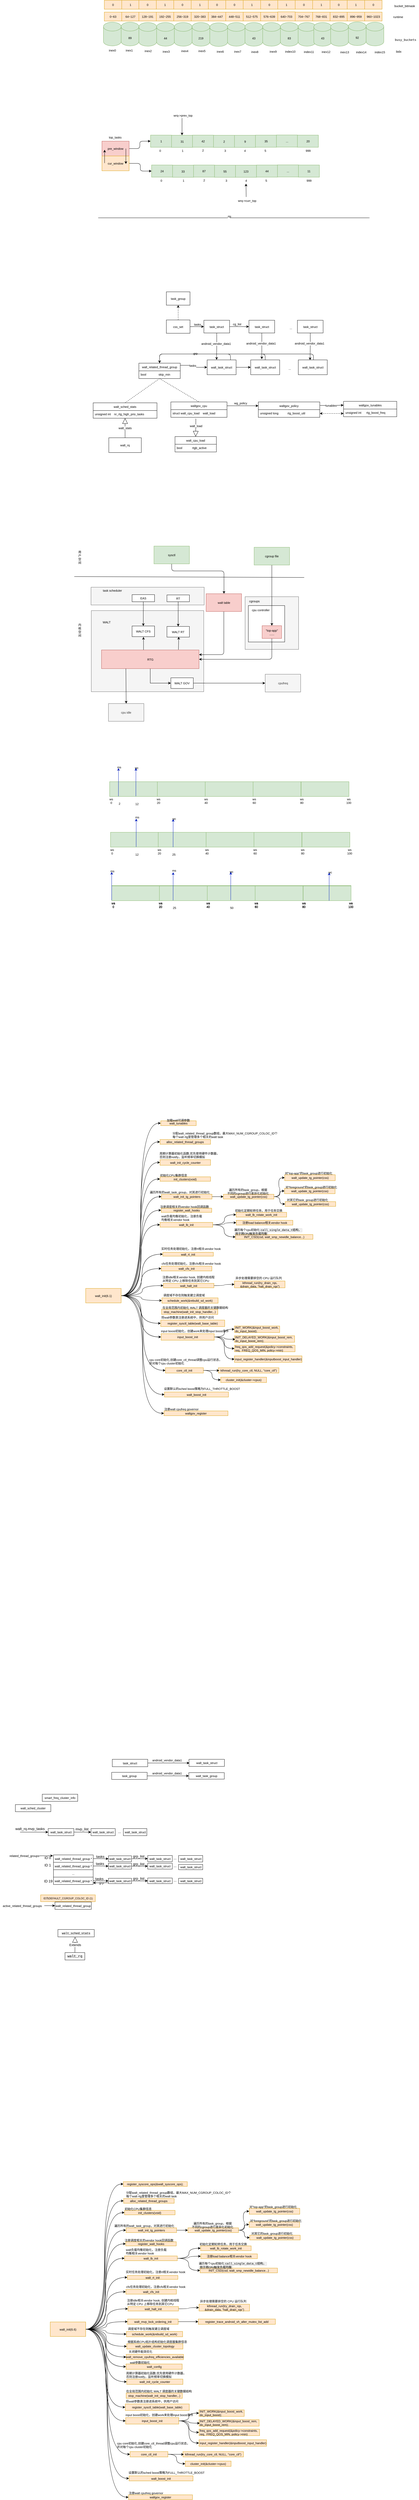 <mxfile version="28.0.4">
  <diagram name="第 1 页" id="vafPdIi_Th9FfxXMxZau">
    <mxGraphModel dx="1730" dy="557" grid="0" gridSize="10" guides="1" tooltips="1" connect="1" arrows="1" fold="1" page="0" pageScale="1" pageWidth="827" pageHeight="1169" math="0" shadow="0">
      <root>
        <mxCell id="0" />
        <mxCell id="1" parent="0" />
        <mxCell id="jKALueb9ZFtD-8lrNwtj-2" value="" style="shape=cylinder3;whiteSpace=wrap;html=1;boundedLbl=1;backgroundOutline=1;size=15;fillColor=#d5e8d4;strokeColor=#82b366;fontSize=10;" parent="1" vertex="1">
          <mxGeometry x="-78" y="185" width="60" height="80" as="geometry" />
        </mxCell>
        <mxCell id="jKALueb9ZFtD-8lrNwtj-3" value="89" style="shape=cylinder3;whiteSpace=wrap;html=1;boundedLbl=1;backgroundOutline=1;size=15;fillColor=#d5e8d4;strokeColor=#82b366;fontSize=10;" parent="1" vertex="1">
          <mxGeometry x="-18" y="185" width="60" height="80" as="geometry" />
        </mxCell>
        <mxCell id="jKALueb9ZFtD-8lrNwtj-4" value="" style="shape=cylinder3;whiteSpace=wrap;html=1;boundedLbl=1;backgroundOutline=1;size=15;fillColor=#d5e8d4;strokeColor=#82b366;fontSize=10;" parent="1" vertex="1">
          <mxGeometry x="42" y="186" width="60" height="80" as="geometry" />
        </mxCell>
        <mxCell id="jKALueb9ZFtD-8lrNwtj-5" value="44" style="shape=cylinder3;whiteSpace=wrap;html=1;boundedLbl=1;backgroundOutline=1;size=15;fillColor=#d5e8d4;strokeColor=#82b366;fontSize=10;" parent="1" vertex="1">
          <mxGeometry x="102" y="186" width="60" height="80" as="geometry" />
        </mxCell>
        <mxCell id="jKALueb9ZFtD-8lrNwtj-6" value="" style="shape=cylinder3;whiteSpace=wrap;html=1;boundedLbl=1;backgroundOutline=1;size=15;fillColor=#d5e8d4;strokeColor=#82b366;fontSize=10;" parent="1" vertex="1">
          <mxGeometry x="162" y="186" width="60" height="80" as="geometry" />
        </mxCell>
        <mxCell id="jKALueb9ZFtD-8lrNwtj-7" value="219" style="shape=cylinder3;whiteSpace=wrap;html=1;boundedLbl=1;backgroundOutline=1;size=15;fillColor=#d5e8d4;strokeColor=#82b366;fontSize=10;" parent="1" vertex="1">
          <mxGeometry x="222" y="186" width="60" height="80" as="geometry" />
        </mxCell>
        <mxCell id="jKALueb9ZFtD-8lrNwtj-8" value="" style="shape=cylinder3;whiteSpace=wrap;html=1;boundedLbl=1;backgroundOutline=1;size=15;fillColor=#d5e8d4;strokeColor=#82b366;fontSize=10;" parent="1" vertex="1">
          <mxGeometry x="282" y="187" width="60" height="80" as="geometry" />
        </mxCell>
        <mxCell id="jKALueb9ZFtD-8lrNwtj-9" value="" style="shape=cylinder3;whiteSpace=wrap;html=1;boundedLbl=1;backgroundOutline=1;size=15;fillColor=#d5e8d4;strokeColor=#82b366;fontSize=10;" parent="1" vertex="1">
          <mxGeometry x="342" y="186" width="60" height="80" as="geometry" />
        </mxCell>
        <mxCell id="jKALueb9ZFtD-8lrNwtj-10" value="43" style="shape=cylinder3;whiteSpace=wrap;html=1;boundedLbl=1;backgroundOutline=1;size=15;fillColor=#d5e8d4;strokeColor=#82b366;fontSize=10;" parent="1" vertex="1">
          <mxGeometry x="401" y="186" width="60" height="80" as="geometry" />
        </mxCell>
        <mxCell id="jKALueb9ZFtD-8lrNwtj-11" value="" style="shape=cylinder3;whiteSpace=wrap;html=1;boundedLbl=1;backgroundOutline=1;size=15;fillColor=#d5e8d4;strokeColor=#82b366;fontSize=10;" parent="1" vertex="1">
          <mxGeometry x="461" y="186" width="60" height="80" as="geometry" />
        </mxCell>
        <mxCell id="jKALueb9ZFtD-8lrNwtj-12" value="83" style="shape=cylinder3;whiteSpace=wrap;html=1;boundedLbl=1;backgroundOutline=1;size=15;fillColor=#d5e8d4;strokeColor=#82b366;fontSize=10;" parent="1" vertex="1">
          <mxGeometry x="521" y="186" width="60" height="80" as="geometry" />
        </mxCell>
        <mxCell id="jKALueb9ZFtD-8lrNwtj-13" value="" style="shape=cylinder3;whiteSpace=wrap;html=1;boundedLbl=1;backgroundOutline=1;size=15;fillColor=#d5e8d4;strokeColor=#82b366;fontSize=10;" parent="1" vertex="1">
          <mxGeometry x="581" y="186" width="60" height="80" as="geometry" />
        </mxCell>
        <mxCell id="jKALueb9ZFtD-8lrNwtj-14" value="0" style="rounded=0;whiteSpace=wrap;html=1;fillColor=#ffe6cc;strokeColor=#d79b00;fontSize=10;" parent="1" vertex="1">
          <mxGeometry x="-75" y="111" width="59" height="30" as="geometry" />
        </mxCell>
        <mxCell id="jKALueb9ZFtD-8lrNwtj-15" value="1" style="rounded=0;whiteSpace=wrap;html=1;fillColor=#ffe6cc;strokeColor=#d79b00;fontSize=10;" parent="1" vertex="1">
          <mxGeometry x="-16" y="111" width="59" height="30" as="geometry" />
        </mxCell>
        <mxCell id="jKALueb9ZFtD-8lrNwtj-16" value="0" style="rounded=0;whiteSpace=wrap;html=1;fillColor=#ffe6cc;strokeColor=#d79b00;fontSize=10;" parent="1" vertex="1">
          <mxGeometry x="42" y="111" width="59" height="30" as="geometry" />
        </mxCell>
        <mxCell id="jKALueb9ZFtD-8lrNwtj-17" value="1" style="rounded=0;whiteSpace=wrap;html=1;fillColor=#ffe6cc;strokeColor=#d79b00;fontSize=10;" parent="1" vertex="1">
          <mxGeometry x="101" y="111" width="59" height="30" as="geometry" />
        </mxCell>
        <mxCell id="jKALueb9ZFtD-8lrNwtj-18" value="0" style="rounded=0;whiteSpace=wrap;html=1;fillColor=#ffe6cc;strokeColor=#d79b00;fontSize=10;" parent="1" vertex="1">
          <mxGeometry x="160" y="111" width="59" height="30" as="geometry" />
        </mxCell>
        <mxCell id="jKALueb9ZFtD-8lrNwtj-19" value="1" style="rounded=0;whiteSpace=wrap;html=1;fillColor=#ffe6cc;strokeColor=#d79b00;fontSize=10;" parent="1" vertex="1">
          <mxGeometry x="219" y="111" width="59" height="30" as="geometry" />
        </mxCell>
        <mxCell id="jKALueb9ZFtD-8lrNwtj-20" value="0" style="rounded=0;whiteSpace=wrap;html=1;fillColor=#ffe6cc;strokeColor=#d79b00;fontSize=10;" parent="1" vertex="1">
          <mxGeometry x="277" y="111" width="59" height="30" as="geometry" />
        </mxCell>
        <mxCell id="jKALueb9ZFtD-8lrNwtj-21" value="0" style="rounded=0;whiteSpace=wrap;html=1;fillColor=#ffe6cc;strokeColor=#d79b00;fontSize=10;" parent="1" vertex="1">
          <mxGeometry x="336" y="111" width="59" height="30" as="geometry" />
        </mxCell>
        <mxCell id="jKALueb9ZFtD-8lrNwtj-22" value="1" style="rounded=0;whiteSpace=wrap;html=1;fillColor=#ffe6cc;strokeColor=#d79b00;fontSize=10;" parent="1" vertex="1">
          <mxGeometry x="395" y="111" width="59" height="30" as="geometry" />
        </mxCell>
        <mxCell id="jKALueb9ZFtD-8lrNwtj-23" value="0" style="rounded=0;whiteSpace=wrap;html=1;fillColor=#ffe6cc;strokeColor=#d79b00;fontSize=10;" parent="1" vertex="1">
          <mxGeometry x="454" y="111" width="59" height="30" as="geometry" />
        </mxCell>
        <mxCell id="jKALueb9ZFtD-8lrNwtj-24" value="1" style="rounded=0;whiteSpace=wrap;html=1;fillColor=#ffe6cc;strokeColor=#d79b00;fontSize=10;" parent="1" vertex="1">
          <mxGeometry x="512" y="111" width="59" height="30" as="geometry" />
        </mxCell>
        <mxCell id="jKALueb9ZFtD-8lrNwtj-25" value="0" style="rounded=0;whiteSpace=wrap;html=1;fillColor=#ffe6cc;strokeColor=#d79b00;fontSize=10;" parent="1" vertex="1">
          <mxGeometry x="571" y="111" width="59" height="30" as="geometry" />
        </mxCell>
        <mxCell id="jKALueb9ZFtD-8lrNwtj-26" value="inex0" style="text;html=1;align=center;verticalAlign=middle;resizable=0;points=[];autosize=1;strokeColor=none;fillColor=none;fontSize=10;" parent="1" vertex="1">
          <mxGeometry x="-69" y="268" width="42" height="24" as="geometry" />
        </mxCell>
        <mxCell id="jKALueb9ZFtD-8lrNwtj-27" value="inex1" style="text;html=1;align=center;verticalAlign=middle;resizable=0;points=[];autosize=1;strokeColor=none;fillColor=none;fontSize=10;" parent="1" vertex="1">
          <mxGeometry x="-12" y="268" width="42" height="24" as="geometry" />
        </mxCell>
        <mxCell id="jKALueb9ZFtD-8lrNwtj-28" value="inex2" style="text;html=1;align=center;verticalAlign=middle;resizable=0;points=[];autosize=1;strokeColor=none;fillColor=none;fontSize=10;" parent="1" vertex="1">
          <mxGeometry x="52" y="270" width="42" height="24" as="geometry" />
        </mxCell>
        <mxCell id="jKALueb9ZFtD-8lrNwtj-29" value="inex3" style="text;html=1;align=center;verticalAlign=middle;resizable=0;points=[];autosize=1;strokeColor=none;fillColor=none;fontSize=10;" parent="1" vertex="1">
          <mxGeometry x="112.5" y="272" width="42" height="24" as="geometry" />
        </mxCell>
        <mxCell id="jKALueb9ZFtD-8lrNwtj-30" value="inex4" style="text;html=1;align=center;verticalAlign=middle;resizable=0;points=[];autosize=1;strokeColor=none;fillColor=none;fontSize=10;" parent="1" vertex="1">
          <mxGeometry x="176" y="270" width="42" height="24" as="geometry" />
        </mxCell>
        <mxCell id="jKALueb9ZFtD-8lrNwtj-31" value="inex5" style="text;html=1;align=center;verticalAlign=middle;resizable=0;points=[];autosize=1;strokeColor=none;fillColor=none;fontSize=10;" parent="1" vertex="1">
          <mxGeometry x="234" y="270" width="42" height="24" as="geometry" />
        </mxCell>
        <mxCell id="jKALueb9ZFtD-8lrNwtj-32" value="inex6" style="text;html=1;align=center;verticalAlign=middle;resizable=0;points=[];autosize=1;strokeColor=none;fillColor=none;fontSize=10;" parent="1" vertex="1">
          <mxGeometry x="296" y="272" width="42" height="24" as="geometry" />
        </mxCell>
        <mxCell id="jKALueb9ZFtD-8lrNwtj-33" value="inex7" style="text;html=1;align=center;verticalAlign=middle;resizable=0;points=[];autosize=1;strokeColor=none;fillColor=none;fontSize=10;" parent="1" vertex="1">
          <mxGeometry x="355" y="272" width="42" height="24" as="geometry" />
        </mxCell>
        <mxCell id="jKALueb9ZFtD-8lrNwtj-34" value="inex8" style="text;html=1;align=center;verticalAlign=middle;resizable=0;points=[];autosize=1;strokeColor=none;fillColor=none;fontSize=10;" parent="1" vertex="1">
          <mxGeometry x="412.5" y="273" width="42" height="24" as="geometry" />
        </mxCell>
        <mxCell id="jKALueb9ZFtD-8lrNwtj-35" value="inex9" style="text;html=1;align=center;verticalAlign=middle;resizable=0;points=[];autosize=1;strokeColor=none;fillColor=none;fontSize=10;" parent="1" vertex="1">
          <mxGeometry x="475" y="272" width="42" height="24" as="geometry" />
        </mxCell>
        <mxCell id="jKALueb9ZFtD-8lrNwtj-36" value="index10" style="text;html=1;align=center;verticalAlign=middle;resizable=0;points=[];autosize=1;strokeColor=none;fillColor=none;fontSize=10;" parent="1" vertex="1">
          <mxGeometry x="527.5" y="272" width="53" height="24" as="geometry" />
        </mxCell>
        <mxCell id="jKALueb9ZFtD-8lrNwtj-37" value="index11" style="text;html=1;align=center;verticalAlign=middle;resizable=0;points=[];autosize=1;strokeColor=none;fillColor=none;fontSize=10;" parent="1" vertex="1">
          <mxGeometry x="591" y="273" width="52" height="24" as="geometry" />
        </mxCell>
        <mxCell id="jKALueb9ZFtD-8lrNwtj-38" value="&lt;div data-docx-has-block-data=&quot;false&quot; data-lark-html-role=&quot;root&quot; data-page-id=&quot;NbrwdDbTHoJfUyxWMgtc8Vj1nZb&quot;&gt;&lt;div class=&quot;old-record-id-FxbedudzKozO3CxPitucTAfgny4&quot; style=&quot;white-space-collapse: preserve;&quot;&gt;bucket_bitmask&lt;/div&gt;&lt;/div&gt;&lt;span class=&quot;lark-record-clipboard&quot; data-lark-record-format=&quot;docx/text&quot; data-lark-record-data=&quot;{&amp;quot;rootId&amp;quot;:&amp;quot;NbrwdDbTHoJfUyxWMgtc8Vj1nZb&amp;quot;,&amp;quot;text&amp;quot;:{&amp;quot;initialAttributedTexts&amp;quot;:{&amp;quot;text&amp;quot;:{&amp;quot;0&amp;quot;:&amp;quot;bucket_bitmask&amp;quot;},&amp;quot;attribs&amp;quot;:{&amp;quot;0&amp;quot;:&amp;quot;*0+e&amp;quot;}},&amp;quot;apool&amp;quot;:{&amp;quot;numToAttrib&amp;quot;:{&amp;quot;0&amp;quot;:[&amp;quot;author&amp;quot;,&amp;quot;7205516225223376900&amp;quot;]},&amp;quot;nextNum&amp;quot;:1}},&amp;quot;type&amp;quot;:&amp;quot;text&amp;quot;,&amp;quot;referenceRecordMap&amp;quot;:{},&amp;quot;extra&amp;quot;:{&amp;quot;channel&amp;quot;:&amp;quot;saas&amp;quot;,&amp;quot;pasteRandomId&amp;quot;:&amp;quot;f2d94af1-3a29-4007-8d8e-e47a1c1b359d&amp;quot;,&amp;quot;mention_page_title&amp;quot;:{},&amp;quot;external_mention_url&amp;quot;:{}},&amp;quot;isKeepQuoteContainer&amp;quot;:false,&amp;quot;isFromCode&amp;quot;:true,&amp;quot;selection&amp;quot;:[{&amp;quot;id&amp;quot;:113,&amp;quot;type&amp;quot;:&amp;quot;text&amp;quot;,&amp;quot;selection&amp;quot;:{&amp;quot;start&amp;quot;:115,&amp;quot;end&amp;quot;:129},&amp;quot;recordId&amp;quot;:&amp;quot;FxbedudzKozO3CxPitucTAfgny4&amp;quot;}],&amp;quot;payloadMap&amp;quot;:{},&amp;quot;isCut&amp;quot;:false}&quot;&gt;&lt;/span&gt;" style="text;html=1;align=center;verticalAlign=middle;resizable=0;points=[];autosize=1;strokeColor=none;fillColor=none;fontSize=10;" parent="1" vertex="1">
          <mxGeometry x="897" y="118" width="87" height="24" as="geometry" />
        </mxCell>
        <mxCell id="jKALueb9ZFtD-8lrNwtj-39" value="&lt;div data-docx-has-block-data=&quot;false&quot; data-lark-html-role=&quot;root&quot; data-page-id=&quot;NbrwdDbTHoJfUyxWMgtc8Vj1nZb&quot;&gt;&lt;div class=&quot;old-record-id-FOOcdUoX9oQdxqxtpa0cHusLnOg&quot;&gt;&lt;code&gt;busy_buckets&lt;/code&gt;&lt;/div&gt;&lt;/div&gt;&lt;span class=&quot;lark-record-clipboard&quot; data-lark-record-format=&quot;docx/text&quot; data-lark-record-data=&quot;{&amp;quot;rootId&amp;quot;:&amp;quot;NbrwdDbTHoJfUyxWMgtc8Vj1nZb&amp;quot;,&amp;quot;text&amp;quot;:{&amp;quot;initialAttributedTexts&amp;quot;:{&amp;quot;text&amp;quot;:{&amp;quot;0&amp;quot;:&amp;quot;busy_buckets&amp;quot;},&amp;quot;attribs&amp;quot;:{&amp;quot;0&amp;quot;:&amp;quot;*0*1+c&amp;quot;}},&amp;quot;apool&amp;quot;:{&amp;quot;numToAttrib&amp;quot;:{&amp;quot;0&amp;quot;:[&amp;quot;author&amp;quot;,&amp;quot;7205516225223376900&amp;quot;],&amp;quot;1&amp;quot;:[&amp;quot;inlineCode&amp;quot;,&amp;quot;true&amp;quot;]},&amp;quot;nextNum&amp;quot;:2}},&amp;quot;type&amp;quot;:&amp;quot;text&amp;quot;,&amp;quot;referenceRecordMap&amp;quot;:{},&amp;quot;extra&amp;quot;:{&amp;quot;channel&amp;quot;:&amp;quot;saas&amp;quot;,&amp;quot;pasteRandomId&amp;quot;:&amp;quot;4268ee7f-412e-4681-b630-83956261017d&amp;quot;,&amp;quot;mention_page_title&amp;quot;:{},&amp;quot;external_mention_url&amp;quot;:{}},&amp;quot;isKeepQuoteContainer&amp;quot;:false,&amp;quot;isFromCode&amp;quot;:false,&amp;quot;selection&amp;quot;:[{&amp;quot;id&amp;quot;:27,&amp;quot;type&amp;quot;:&amp;quot;text&amp;quot;,&amp;quot;selection&amp;quot;:{&amp;quot;start&amp;quot;:29,&amp;quot;end&amp;quot;:41},&amp;quot;recordId&amp;quot;:&amp;quot;FOOcdUoX9oQdxqxtpa0cHusLnOg&amp;quot;}],&amp;quot;payloadMap&amp;quot;:{},&amp;quot;isCut&amp;quot;:false}&quot;&gt;&lt;/span&gt;" style="text;html=1;align=center;verticalAlign=middle;resizable=0;points=[];autosize=1;strokeColor=none;fillColor=none;fontSize=10;" parent="1" vertex="1">
          <mxGeometry x="899" y="232" width="90" height="24" as="geometry" />
        </mxCell>
        <mxCell id="jKALueb9ZFtD-8lrNwtj-40" value="0~63" style="rounded=0;whiteSpace=wrap;html=1;fillColor=#ffe6cc;strokeColor=#d79b00;fontSize=10;" parent="1" vertex="1">
          <mxGeometry x="-75" y="151" width="59" height="30" as="geometry" />
        </mxCell>
        <mxCell id="jKALueb9ZFtD-8lrNwtj-41" value="64~127" style="rounded=0;whiteSpace=wrap;html=1;fillColor=#ffe6cc;strokeColor=#d79b00;fontSize=10;" parent="1" vertex="1">
          <mxGeometry x="-16" y="151" width="59" height="30" as="geometry" />
        </mxCell>
        <mxCell id="jKALueb9ZFtD-8lrNwtj-42" value="128~191" style="rounded=0;whiteSpace=wrap;html=1;fillColor=#ffe6cc;strokeColor=#d79b00;fontSize=10;" parent="1" vertex="1">
          <mxGeometry x="42" y="151" width="59" height="30" as="geometry" />
        </mxCell>
        <mxCell id="jKALueb9ZFtD-8lrNwtj-43" value="192~255" style="rounded=0;whiteSpace=wrap;html=1;fillColor=#ffe6cc;strokeColor=#d79b00;fontSize=10;" parent="1" vertex="1">
          <mxGeometry x="101" y="151" width="59" height="30" as="geometry" />
        </mxCell>
        <mxCell id="jKALueb9ZFtD-8lrNwtj-44" value="256~319" style="rounded=0;whiteSpace=wrap;html=1;fillColor=#ffe6cc;strokeColor=#d79b00;fontSize=10;" parent="1" vertex="1">
          <mxGeometry x="160" y="151" width="59" height="30" as="geometry" />
        </mxCell>
        <mxCell id="jKALueb9ZFtD-8lrNwtj-45" value="320~383" style="rounded=0;whiteSpace=wrap;html=1;fillColor=#ffe6cc;strokeColor=#d79b00;fontSize=10;" parent="1" vertex="1">
          <mxGeometry x="219" y="151" width="59" height="30" as="geometry" />
        </mxCell>
        <mxCell id="jKALueb9ZFtD-8lrNwtj-46" value="384~447" style="rounded=0;whiteSpace=wrap;html=1;fillColor=#ffe6cc;strokeColor=#d79b00;fontSize=10;" parent="1" vertex="1">
          <mxGeometry x="277" y="151" width="59" height="30" as="geometry" />
        </mxCell>
        <mxCell id="jKALueb9ZFtD-8lrNwtj-47" value="448~511" style="rounded=0;whiteSpace=wrap;html=1;fillColor=#ffe6cc;strokeColor=#d79b00;fontSize=10;" parent="1" vertex="1">
          <mxGeometry x="336" y="151" width="59" height="30" as="geometry" />
        </mxCell>
        <mxCell id="jKALueb9ZFtD-8lrNwtj-48" value="512~575" style="rounded=0;whiteSpace=wrap;html=1;fillColor=#ffe6cc;strokeColor=#d79b00;fontSize=10;" parent="1" vertex="1">
          <mxGeometry x="395" y="151" width="59" height="30" as="geometry" />
        </mxCell>
        <mxCell id="jKALueb9ZFtD-8lrNwtj-49" value="576~639" style="rounded=0;whiteSpace=wrap;html=1;fillColor=#ffe6cc;strokeColor=#d79b00;fontSize=10;" parent="1" vertex="1">
          <mxGeometry x="454" y="151" width="59" height="30" as="geometry" />
        </mxCell>
        <mxCell id="jKALueb9ZFtD-8lrNwtj-50" value="640~703" style="rounded=0;whiteSpace=wrap;html=1;fillColor=#ffe6cc;strokeColor=#d79b00;fontSize=10;" parent="1" vertex="1">
          <mxGeometry x="512" y="150" width="59" height="31" as="geometry" />
        </mxCell>
        <mxCell id="jKALueb9ZFtD-8lrNwtj-51" value="704~767" style="rounded=0;whiteSpace=wrap;html=1;fillColor=#ffe6cc;strokeColor=#d79b00;fontSize=10;" parent="1" vertex="1">
          <mxGeometry x="571" y="151" width="59" height="30" as="geometry" />
        </mxCell>
        <mxCell id="jKALueb9ZFtD-8lrNwtj-68" value="1" style="rounded=0;whiteSpace=wrap;html=1;fillColor=#ffe6cc;strokeColor=#d79b00;fontSize=10;" parent="1" vertex="1">
          <mxGeometry x="630" y="111" width="59" height="30" as="geometry" />
        </mxCell>
        <mxCell id="jKALueb9ZFtD-8lrNwtj-69" value="0" style="rounded=0;whiteSpace=wrap;html=1;fillColor=#ffe6cc;strokeColor=#d79b00;fontSize=10;" parent="1" vertex="1">
          <mxGeometry x="689" y="111" width="59" height="30" as="geometry" />
        </mxCell>
        <mxCell id="jKALueb9ZFtD-8lrNwtj-70" value="1" style="rounded=0;whiteSpace=wrap;html=1;fillColor=#ffe6cc;strokeColor=#d79b00;fontSize=10;" parent="1" vertex="1">
          <mxGeometry x="747" y="111" width="59" height="30" as="geometry" />
        </mxCell>
        <mxCell id="jKALueb9ZFtD-8lrNwtj-71" value="0" style="rounded=0;whiteSpace=wrap;html=1;fillColor=#ffe6cc;strokeColor=#d79b00;fontSize=10;" parent="1" vertex="1">
          <mxGeometry x="806" y="111" width="59" height="30" as="geometry" />
        </mxCell>
        <mxCell id="jKALueb9ZFtD-8lrNwtj-72" value="768~831" style="rounded=0;whiteSpace=wrap;html=1;fillColor=#ffe6cc;strokeColor=#d79b00;fontSize=10;" parent="1" vertex="1">
          <mxGeometry x="630" y="151" width="59" height="30" as="geometry" />
        </mxCell>
        <mxCell id="jKALueb9ZFtD-8lrNwtj-73" value="832~895" style="rounded=0;whiteSpace=wrap;html=1;fillColor=#ffe6cc;strokeColor=#d79b00;fontSize=10;" parent="1" vertex="1">
          <mxGeometry x="689" y="151" width="59" height="30" as="geometry" />
        </mxCell>
        <mxCell id="jKALueb9ZFtD-8lrNwtj-74" value="896~959" style="rounded=0;whiteSpace=wrap;html=1;fillColor=#ffe6cc;strokeColor=#d79b00;fontSize=10;" parent="1" vertex="1">
          <mxGeometry x="747" y="151" width="59" height="30" as="geometry" />
        </mxCell>
        <mxCell id="jKALueb9ZFtD-8lrNwtj-75" value="960~1023" style="rounded=0;whiteSpace=wrap;html=1;fillColor=#ffe6cc;strokeColor=#d79b00;fontSize=10;" parent="1" vertex="1">
          <mxGeometry x="806" y="151" width="59" height="30" as="geometry" />
        </mxCell>
        <mxCell id="jKALueb9ZFtD-8lrNwtj-76" value="43" style="shape=cylinder3;whiteSpace=wrap;html=1;boundedLbl=1;backgroundOutline=1;size=15;fillColor=#d5e8d4;strokeColor=#82b366;fontSize=10;" parent="1" vertex="1">
          <mxGeometry x="634" y="186" width="60" height="80" as="geometry" />
        </mxCell>
        <mxCell id="jKALueb9ZFtD-8lrNwtj-77" value="" style="shape=cylinder3;whiteSpace=wrap;html=1;boundedLbl=1;backgroundOutline=1;size=15;fillColor=#d5e8d4;strokeColor=#82b366;fontSize=10;" parent="1" vertex="1">
          <mxGeometry x="691" y="186" width="60" height="80" as="geometry" />
        </mxCell>
        <mxCell id="jKALueb9ZFtD-8lrNwtj-78" value="92" style="shape=cylinder3;whiteSpace=wrap;html=1;boundedLbl=1;backgroundOutline=1;size=15;fillColor=#d5e8d4;strokeColor=#82b366;fontSize=10;" parent="1" vertex="1">
          <mxGeometry x="751" y="184" width="60" height="80" as="geometry" />
        </mxCell>
        <mxCell id="jKALueb9ZFtD-8lrNwtj-79" value="" style="shape=cylinder3;whiteSpace=wrap;html=1;boundedLbl=1;backgroundOutline=1;size=15;fillColor=#d5e8d4;strokeColor=#82b366;fontSize=10;" parent="1" vertex="1">
          <mxGeometry x="811" y="185" width="60" height="80" as="geometry" />
        </mxCell>
        <mxCell id="jKALueb9ZFtD-8lrNwtj-80" value="inex12" style="text;html=1;align=center;verticalAlign=middle;resizable=0;points=[];autosize=1;strokeColor=none;fillColor=none;fontSize=10;" parent="1" vertex="1">
          <mxGeometry x="651.5" y="273" width="47" height="24" as="geometry" />
        </mxCell>
        <mxCell id="jKALueb9ZFtD-8lrNwtj-81" value="inex13" style="text;html=1;align=center;verticalAlign=middle;resizable=0;points=[];autosize=1;strokeColor=none;fillColor=none;fontSize=10;" parent="1" vertex="1">
          <mxGeometry x="714" y="274" width="47" height="24" as="geometry" />
        </mxCell>
        <mxCell id="jKALueb9ZFtD-8lrNwtj-82" value="index14" style="text;html=1;align=center;verticalAlign=middle;resizable=0;points=[];autosize=1;strokeColor=none;fillColor=none;fontSize=10;" parent="1" vertex="1">
          <mxGeometry x="767.5" y="274" width="53" height="24" as="geometry" />
        </mxCell>
        <mxCell id="jKALueb9ZFtD-8lrNwtj-83" value="index15" style="text;html=1;align=center;verticalAlign=middle;resizable=0;points=[];autosize=1;strokeColor=none;fillColor=none;fontSize=10;" parent="1" vertex="1">
          <mxGeometry x="830" y="274" width="53" height="24" as="geometry" />
        </mxCell>
        <mxCell id="jKALueb9ZFtD-8lrNwtj-84" value="&lt;div data-docx-has-block-data=&quot;false&quot; data-lark-html-role=&quot;root&quot; data-page-id=&quot;NbrwdDbTHoJfUyxWMgtc8Vj1nZb&quot;&gt;&lt;div class=&quot;old-record-id-FxbedudzKozO3CxPitucTAfgny4&quot; style=&quot;white-space-collapse: preserve;&quot;&gt;runtime&lt;/div&gt;&lt;/div&gt;&lt;span class=&quot;lark-record-clipboard&quot; data-lark-record-format=&quot;docx/text&quot; data-lark-record-data=&quot;{&amp;quot;rootId&amp;quot;:&amp;quot;NbrwdDbTHoJfUyxWMgtc8Vj1nZb&amp;quot;,&amp;quot;text&amp;quot;:{&amp;quot;initialAttributedTexts&amp;quot;:{&amp;quot;text&amp;quot;:{&amp;quot;0&amp;quot;:&amp;quot;bucket_bitmask&amp;quot;},&amp;quot;attribs&amp;quot;:{&amp;quot;0&amp;quot;:&amp;quot;*0+e&amp;quot;}},&amp;quot;apool&amp;quot;:{&amp;quot;numToAttrib&amp;quot;:{&amp;quot;0&amp;quot;:[&amp;quot;author&amp;quot;,&amp;quot;7205516225223376900&amp;quot;]},&amp;quot;nextNum&amp;quot;:1}},&amp;quot;type&amp;quot;:&amp;quot;text&amp;quot;,&amp;quot;referenceRecordMap&amp;quot;:{},&amp;quot;extra&amp;quot;:{&amp;quot;channel&amp;quot;:&amp;quot;saas&amp;quot;,&amp;quot;pasteRandomId&amp;quot;:&amp;quot;f2d94af1-3a29-4007-8d8e-e47a1c1b359d&amp;quot;,&amp;quot;mention_page_title&amp;quot;:{},&amp;quot;external_mention_url&amp;quot;:{}},&amp;quot;isKeepQuoteContainer&amp;quot;:false,&amp;quot;isFromCode&amp;quot;:true,&amp;quot;selection&amp;quot;:[{&amp;quot;id&amp;quot;:113,&amp;quot;type&amp;quot;:&amp;quot;text&amp;quot;,&amp;quot;selection&amp;quot;:{&amp;quot;start&amp;quot;:115,&amp;quot;end&amp;quot;:129},&amp;quot;recordId&amp;quot;:&amp;quot;FxbedudzKozO3CxPitucTAfgny4&amp;quot;}],&amp;quot;payloadMap&amp;quot;:{},&amp;quot;isCut&amp;quot;:false}&quot;&gt;&lt;/span&gt;" style="text;html=1;align=center;verticalAlign=middle;resizable=0;points=[];autosize=1;strokeColor=none;fillColor=none;fontSize=10;" parent="1" vertex="1">
          <mxGeometry x="893" y="155" width="51" height="24" as="geometry" />
        </mxCell>
        <mxCell id="jKALueb9ZFtD-8lrNwtj-85" value="bidx" style="text;html=1;align=center;verticalAlign=middle;resizable=0;points=[];autosize=1;strokeColor=none;fillColor=none;fontSize=10;" parent="1" vertex="1">
          <mxGeometry x="903" y="272" width="36" height="24" as="geometry" />
        </mxCell>
        <mxCell id="b6k7mkOOVutymmNWkIYR-21" style="edgeStyle=orthogonalEdgeStyle;rounded=1;orthogonalLoop=1;jettySize=auto;html=1;curved=0;fontSize=10;" parent="1" source="b6k7mkOOVutymmNWkIYR-1" target="b6k7mkOOVutymmNWkIYR-9" edge="1">
          <mxGeometry relative="1" as="geometry" />
        </mxCell>
        <mxCell id="b6k7mkOOVutymmNWkIYR-1" value="pre_window" style="rounded=0;whiteSpace=wrap;html=1;fillColor=#f8cecc;strokeColor=#b85450;fontSize=10;" parent="1" vertex="1">
          <mxGeometry x="-83" y="587" width="92" height="50" as="geometry" />
        </mxCell>
        <mxCell id="b6k7mkOOVutymmNWkIYR-44" style="edgeStyle=orthogonalEdgeStyle;rounded=1;orthogonalLoop=1;jettySize=auto;html=1;curved=0;fontSize=10;" parent="1" source="b6k7mkOOVutymmNWkIYR-3" target="b6k7mkOOVutymmNWkIYR-29" edge="1">
          <mxGeometry relative="1" as="geometry" />
        </mxCell>
        <mxCell id="b6k7mkOOVutymmNWkIYR-3" value="cur_window" style="rounded=0;whiteSpace=wrap;html=1;fillColor=#ffe6cc;strokeColor=#d79b00;fontSize=10;" parent="1" vertex="1">
          <mxGeometry x="-83" y="637" width="92" height="50" as="geometry" />
        </mxCell>
        <mxCell id="b6k7mkOOVutymmNWkIYR-4" value="top_tasks" style="text;html=1;align=center;verticalAlign=middle;whiteSpace=wrap;rounded=0;fontSize=10;" parent="1" vertex="1">
          <mxGeometry x="-68" y="559" width="60" height="30" as="geometry" />
        </mxCell>
        <mxCell id="b6k7mkOOVutymmNWkIYR-6" value="" style="endArrow=classic;html=1;rounded=0;fontSize=10;" parent="1" edge="1">
          <mxGeometry width="50" height="50" relative="1" as="geometry">
            <mxPoint x="-74" y="661" as="sourcePoint" />
            <mxPoint x="-74" y="616" as="targetPoint" />
          </mxGeometry>
        </mxCell>
        <mxCell id="b6k7mkOOVutymmNWkIYR-8" value="" style="endArrow=classic;html=1;rounded=0;fontSize=10;" parent="1" edge="1">
          <mxGeometry width="50" height="50" relative="1" as="geometry">
            <mxPoint x="-2" y="612" as="sourcePoint" />
            <mxPoint x="-2" y="664" as="targetPoint" />
          </mxGeometry>
        </mxCell>
        <mxCell id="b6k7mkOOVutymmNWkIYR-9" value="1" style="rounded=0;whiteSpace=wrap;html=1;fillColor=#d5e8d4;strokeColor=#82b366;fontSize=10;" parent="1" vertex="1">
          <mxGeometry x="81.5" y="566.5" width="71" height="41" as="geometry" />
        </mxCell>
        <mxCell id="b6k7mkOOVutymmNWkIYR-10" value="31" style="rounded=0;whiteSpace=wrap;html=1;fillColor=#d5e8d4;strokeColor=#82b366;fontSize=10;" parent="1" vertex="1">
          <mxGeometry x="152.5" y="567" width="71" height="41" as="geometry" />
        </mxCell>
        <mxCell id="b6k7mkOOVutymmNWkIYR-11" value="42" style="rounded=0;whiteSpace=wrap;html=1;fillColor=#d5e8d4;strokeColor=#82b366;fontSize=10;" parent="1" vertex="1">
          <mxGeometry x="223.5" y="566.5" width="71" height="41" as="geometry" />
        </mxCell>
        <mxCell id="b6k7mkOOVutymmNWkIYR-12" value="2" style="rounded=0;whiteSpace=wrap;html=1;fillColor=#d5e8d4;strokeColor=#82b366;fontSize=10;" parent="1" vertex="1">
          <mxGeometry x="294.5" y="567" width="71" height="41" as="geometry" />
        </mxCell>
        <mxCell id="b6k7mkOOVutymmNWkIYR-17" value="9" style="rounded=0;whiteSpace=wrap;html=1;fillColor=#d5e8d4;strokeColor=#82b366;fontSize=10;" parent="1" vertex="1">
          <mxGeometry x="365.5" y="567" width="71" height="41" as="geometry" />
        </mxCell>
        <mxCell id="b6k7mkOOVutymmNWkIYR-18" value="35" style="rounded=0;whiteSpace=wrap;html=1;fillColor=#d5e8d4;strokeColor=#82b366;fontSize=10;" parent="1" vertex="1">
          <mxGeometry x="436.5" y="566.5" width="71" height="41" as="geometry" />
        </mxCell>
        <mxCell id="b6k7mkOOVutymmNWkIYR-19" value="..." style="rounded=0;whiteSpace=wrap;html=1;fillColor=#d5e8d4;strokeColor=#82b366;fontSize=10;" parent="1" vertex="1">
          <mxGeometry x="507.5" y="566" width="71" height="41" as="geometry" />
        </mxCell>
        <mxCell id="b6k7mkOOVutymmNWkIYR-20" value="20" style="rounded=0;whiteSpace=wrap;html=1;fillColor=#d5e8d4;strokeColor=#82b366;fontSize=10;" parent="1" vertex="1">
          <mxGeometry x="578.5" y="566.5" width="71" height="41" as="geometry" />
        </mxCell>
        <mxCell id="b6k7mkOOVutymmNWkIYR-22" value="0" style="text;html=1;align=center;verticalAlign=middle;whiteSpace=wrap;rounded=0;fontSize=10;" parent="1" vertex="1">
          <mxGeometry x="101" y="608" width="26" height="22" as="geometry" />
        </mxCell>
        <mxCell id="b6k7mkOOVutymmNWkIYR-23" value="1" style="text;html=1;align=center;verticalAlign=middle;whiteSpace=wrap;rounded=0;fontSize=10;" parent="1" vertex="1">
          <mxGeometry x="176.5" y="608" width="26" height="22" as="geometry" />
        </mxCell>
        <mxCell id="b6k7mkOOVutymmNWkIYR-24" value="2" style="text;html=1;align=center;verticalAlign=middle;whiteSpace=wrap;rounded=0;fontSize=10;" parent="1" vertex="1">
          <mxGeometry x="246" y="607" width="26" height="22" as="geometry" />
        </mxCell>
        <mxCell id="b6k7mkOOVutymmNWkIYR-25" value="3" style="text;html=1;align=center;verticalAlign=middle;whiteSpace=wrap;rounded=0;fontSize=10;" parent="1" vertex="1">
          <mxGeometry x="321" y="607.5" width="26" height="22" as="geometry" />
        </mxCell>
        <mxCell id="b6k7mkOOVutymmNWkIYR-26" value="4" style="text;html=1;align=center;verticalAlign=middle;whiteSpace=wrap;rounded=0;fontSize=10;" parent="1" vertex="1">
          <mxGeometry x="388" y="607.5" width="26" height="22" as="geometry" />
        </mxCell>
        <mxCell id="b6k7mkOOVutymmNWkIYR-27" value="5" style="text;html=1;align=center;verticalAlign=middle;whiteSpace=wrap;rounded=0;fontSize=10;" parent="1" vertex="1">
          <mxGeometry x="456.5" y="608" width="26" height="22" as="geometry" />
        </mxCell>
        <mxCell id="b6k7mkOOVutymmNWkIYR-28" value="999" style="text;html=1;align=center;verticalAlign=middle;whiteSpace=wrap;rounded=0;fontSize=10;" parent="1" vertex="1">
          <mxGeometry x="601.5" y="608" width="26" height="22" as="geometry" />
        </mxCell>
        <mxCell id="b6k7mkOOVutymmNWkIYR-29" value="24" style="rounded=0;whiteSpace=wrap;html=1;fillColor=#d5e8d4;strokeColor=#82b366;fontSize=10;" parent="1" vertex="1">
          <mxGeometry x="85" y="667.5" width="71" height="41" as="geometry" />
        </mxCell>
        <mxCell id="b6k7mkOOVutymmNWkIYR-30" value="33" style="rounded=0;whiteSpace=wrap;html=1;fillColor=#d5e8d4;strokeColor=#82b366;fontSize=10;" parent="1" vertex="1">
          <mxGeometry x="156" y="668" width="71" height="41" as="geometry" />
        </mxCell>
        <mxCell id="b6k7mkOOVutymmNWkIYR-31" value="87" style="rounded=0;whiteSpace=wrap;html=1;fillColor=#d5e8d4;strokeColor=#82b366;fontSize=10;" parent="1" vertex="1">
          <mxGeometry x="227" y="667.5" width="71" height="41" as="geometry" />
        </mxCell>
        <mxCell id="b6k7mkOOVutymmNWkIYR-32" value="55" style="rounded=0;whiteSpace=wrap;html=1;fillColor=#d5e8d4;strokeColor=#82b366;fontSize=10;" parent="1" vertex="1">
          <mxGeometry x="298" y="668" width="71" height="41" as="geometry" />
        </mxCell>
        <mxCell id="b6k7mkOOVutymmNWkIYR-33" value="123" style="rounded=0;whiteSpace=wrap;html=1;fillColor=#d5e8d4;strokeColor=#82b366;fontSize=10;" parent="1" vertex="1">
          <mxGeometry x="369" y="668" width="71" height="41" as="geometry" />
        </mxCell>
        <mxCell id="b6k7mkOOVutymmNWkIYR-34" value="44" style="rounded=0;whiteSpace=wrap;html=1;fillColor=#d5e8d4;strokeColor=#82b366;fontSize=10;" parent="1" vertex="1">
          <mxGeometry x="440" y="667.5" width="71" height="41" as="geometry" />
        </mxCell>
        <mxCell id="b6k7mkOOVutymmNWkIYR-35" value="..." style="rounded=0;whiteSpace=wrap;html=1;fillColor=#d5e8d4;strokeColor=#82b366;fontSize=10;" parent="1" vertex="1">
          <mxGeometry x="511" y="667" width="71" height="41" as="geometry" />
        </mxCell>
        <mxCell id="b6k7mkOOVutymmNWkIYR-36" value="11" style="rounded=0;whiteSpace=wrap;html=1;fillColor=#d5e8d4;strokeColor=#82b366;fontSize=10;" parent="1" vertex="1">
          <mxGeometry x="582" y="667.5" width="71" height="41" as="geometry" />
        </mxCell>
        <mxCell id="b6k7mkOOVutymmNWkIYR-37" value="0" style="text;html=1;align=center;verticalAlign=middle;whiteSpace=wrap;rounded=0;fontSize=10;" parent="1" vertex="1">
          <mxGeometry x="104.5" y="709" width="26" height="22" as="geometry" />
        </mxCell>
        <mxCell id="b6k7mkOOVutymmNWkIYR-38" value="1" style="text;html=1;align=center;verticalAlign=middle;whiteSpace=wrap;rounded=0;fontSize=10;" parent="1" vertex="1">
          <mxGeometry x="180" y="709" width="26" height="22" as="geometry" />
        </mxCell>
        <mxCell id="b6k7mkOOVutymmNWkIYR-39" value="2" style="text;html=1;align=center;verticalAlign=middle;whiteSpace=wrap;rounded=0;fontSize=10;" parent="1" vertex="1">
          <mxGeometry x="249.5" y="708" width="26" height="22" as="geometry" />
        </mxCell>
        <mxCell id="b6k7mkOOVutymmNWkIYR-40" value="3" style="text;html=1;align=center;verticalAlign=middle;whiteSpace=wrap;rounded=0;fontSize=10;" parent="1" vertex="1">
          <mxGeometry x="324.5" y="708.5" width="26" height="22" as="geometry" />
        </mxCell>
        <mxCell id="b6k7mkOOVutymmNWkIYR-41" value="4" style="text;html=1;align=center;verticalAlign=middle;whiteSpace=wrap;rounded=0;fontSize=10;" parent="1" vertex="1">
          <mxGeometry x="391.5" y="708.5" width="26" height="22" as="geometry" />
        </mxCell>
        <mxCell id="b6k7mkOOVutymmNWkIYR-42" value="5" style="text;html=1;align=center;verticalAlign=middle;whiteSpace=wrap;rounded=0;fontSize=10;" parent="1" vertex="1">
          <mxGeometry x="460" y="709" width="26" height="22" as="geometry" />
        </mxCell>
        <mxCell id="b6k7mkOOVutymmNWkIYR-43" value="999" style="text;html=1;align=center;verticalAlign=middle;whiteSpace=wrap;rounded=0;fontSize=10;" parent="1" vertex="1">
          <mxGeometry x="605" y="709" width="26" height="22" as="geometry" />
        </mxCell>
        <mxCell id="b6k7mkOOVutymmNWkIYR-45" value="" style="endArrow=classic;html=1;rounded=0;entryX=0.5;entryY=0;entryDx=0;entryDy=0;fontSize=10;" parent="1" target="b6k7mkOOVutymmNWkIYR-10" edge="1">
          <mxGeometry width="50" height="50" relative="1" as="geometry">
            <mxPoint x="188" y="509" as="sourcePoint" />
            <mxPoint x="170" y="453" as="targetPoint" />
          </mxGeometry>
        </mxCell>
        <mxCell id="b6k7mkOOVutymmNWkIYR-46" value="wrq-&amp;gt;prev_top" style="text;html=1;align=center;verticalAlign=middle;resizable=0;points=[];autosize=1;strokeColor=none;fillColor=none;fontSize=10;" parent="1" vertex="1">
          <mxGeometry x="150" y="488" width="82" height="24" as="geometry" />
        </mxCell>
        <mxCell id="b6k7mkOOVutymmNWkIYR-47" value="wrq-&amp;gt;curr_top" style="text;html=1;align=center;verticalAlign=middle;resizable=0;points=[];autosize=1;strokeColor=none;fillColor=none;fontSize=10;" parent="1" vertex="1">
          <mxGeometry x="368" y="776" width="80" height="24" as="geometry" />
        </mxCell>
        <mxCell id="b6k7mkOOVutymmNWkIYR-48" value="" style="endArrow=classic;html=1;rounded=0;entryX=0.5;entryY=1;entryDx=0;entryDy=0;exitX=0.464;exitY=-0.026;exitDx=0;exitDy=0;exitPerimeter=0;fontSize=10;" parent="1" source="b6k7mkOOVutymmNWkIYR-47" target="b6k7mkOOVutymmNWkIYR-41" edge="1">
          <mxGeometry width="50" height="50" relative="1" as="geometry">
            <mxPoint x="556" y="812" as="sourcePoint" />
            <mxPoint x="606" y="762" as="targetPoint" />
          </mxGeometry>
        </mxCell>
        <mxCell id="uccTOGb7J4sD5YN7hyvo-1" value="" style="endArrow=none;html=1;rounded=0;fontSize=10;" parent="1" edge="1">
          <mxGeometry width="50" height="50" relative="1" as="geometry">
            <mxPoint x="-95.5" y="846" as="sourcePoint" />
            <mxPoint x="822.5" y="846" as="targetPoint" />
          </mxGeometry>
        </mxCell>
        <mxCell id="uccTOGb7J4sD5YN7hyvo-2" value="rtg" style="edgeLabel;html=1;align=center;verticalAlign=middle;resizable=0;points=[];fontSize=10;" parent="uccTOGb7J4sD5YN7hyvo-1" vertex="1" connectable="0">
          <mxGeometry x="-0.03" y="-3" relative="1" as="geometry">
            <mxPoint x="-2" y="-8" as="offset" />
          </mxGeometry>
        </mxCell>
        <mxCell id="uccTOGb7J4sD5YN7hyvo-8" style="edgeStyle=orthogonalEdgeStyle;rounded=0;orthogonalLoop=1;jettySize=auto;html=1;entryX=0;entryY=0.5;entryDx=0;entryDy=0;exitX=1.006;exitY=0.14;exitDx=0;exitDy=0;exitPerimeter=0;fontSize=10;" parent="1" source="6Y1yxoXJ8vnw1N6pkK0m-64" target="uccTOGb7J4sD5YN7hyvo-7" edge="1">
          <mxGeometry relative="1" as="geometry">
            <mxPoint x="186" y="1350.97" as="sourcePoint" />
          </mxGeometry>
        </mxCell>
        <mxCell id="uccTOGb7J4sD5YN7hyvo-9" value="tasks" style="edgeLabel;html=1;align=center;verticalAlign=middle;resizable=0;points=[];fontSize=10;" parent="uccTOGb7J4sD5YN7hyvo-8" vertex="1" connectable="0">
          <mxGeometry x="-0.161" relative="1" as="geometry">
            <mxPoint as="offset" />
          </mxGeometry>
        </mxCell>
        <mxCell id="uccTOGb7J4sD5YN7hyvo-10" style="edgeStyle=orthogonalEdgeStyle;rounded=1;orthogonalLoop=1;jettySize=auto;html=1;entryX=0.5;entryY=0;entryDx=0;entryDy=0;curved=0;fontSize=10;" parent="1" source="uccTOGb7J4sD5YN7hyvo-7" target="6Y1yxoXJ8vnw1N6pkK0m-64" edge="1">
          <mxGeometry relative="1" as="geometry">
            <Array as="points">
              <mxPoint x="352" y="1306" />
              <mxPoint x="112" y="1306" />
            </Array>
            <mxPoint x="110" y="1325.97" as="targetPoint" />
          </mxGeometry>
        </mxCell>
        <mxCell id="uccTOGb7J4sD5YN7hyvo-11" value="grp" style="edgeLabel;html=1;align=center;verticalAlign=middle;resizable=0;points=[];fontSize=10;" parent="uccTOGb7J4sD5YN7hyvo-10" vertex="1" connectable="0">
          <mxGeometry x="-0.05" y="2" relative="1" as="geometry">
            <mxPoint x="-1" y="-4" as="offset" />
          </mxGeometry>
        </mxCell>
        <mxCell id="uccTOGb7J4sD5YN7hyvo-13" style="edgeStyle=orthogonalEdgeStyle;rounded=0;orthogonalLoop=1;jettySize=auto;html=1;entryX=0;entryY=0.5;entryDx=0;entryDy=0;fontSize=10;" parent="1" source="uccTOGb7J4sD5YN7hyvo-7" target="uccTOGb7J4sD5YN7hyvo-12" edge="1">
          <mxGeometry relative="1" as="geometry" />
        </mxCell>
        <mxCell id="uccTOGb7J4sD5YN7hyvo-7" value="walt_task_struct" style="html=1;whiteSpace=wrap;fontSize=10;" parent="1" vertex="1">
          <mxGeometry x="273" y="1325.97" width="98" height="50" as="geometry" />
        </mxCell>
        <mxCell id="uccTOGb7J4sD5YN7hyvo-16" style="edgeStyle=orthogonalEdgeStyle;rounded=1;orthogonalLoop=1;jettySize=auto;html=1;entryX=0.5;entryY=0;entryDx=0;entryDy=0;exitX=0.5;exitY=0;exitDx=0;exitDy=0;curved=0;fontSize=10;" parent="1" source="uccTOGb7J4sD5YN7hyvo-12" target="6Y1yxoXJ8vnw1N6pkK0m-64" edge="1">
          <mxGeometry relative="1" as="geometry">
            <mxPoint x="110" y="1325.97" as="targetPoint" />
          </mxGeometry>
        </mxCell>
        <mxCell id="uccTOGb7J4sD5YN7hyvo-12" value="walt_task_struct" style="html=1;whiteSpace=wrap;fontSize=10;" parent="1" vertex="1">
          <mxGeometry x="420.5" y="1325.97" width="98" height="50" as="geometry" />
        </mxCell>
        <mxCell id="uccTOGb7J4sD5YN7hyvo-17" style="edgeStyle=orthogonalEdgeStyle;rounded=1;orthogonalLoop=1;jettySize=auto;html=1;curved=0;entryX=0.5;entryY=0;entryDx=0;entryDy=0;fontSize=10;" parent="1" source="uccTOGb7J4sD5YN7hyvo-14" target="6Y1yxoXJ8vnw1N6pkK0m-64" edge="1">
          <mxGeometry relative="1" as="geometry">
            <mxPoint x="110" y="1325.97" as="targetPoint" />
            <Array as="points">
              <mxPoint x="633" y="1306" />
              <mxPoint x="112" y="1306" />
            </Array>
          </mxGeometry>
        </mxCell>
        <mxCell id="uccTOGb7J4sD5YN7hyvo-14" value="walt_task_struct" style="html=1;whiteSpace=wrap;fontSize=10;" parent="1" vertex="1">
          <mxGeometry x="581.5" y="1325.97" width="98" height="50" as="geometry" />
        </mxCell>
        <mxCell id="uccTOGb7J4sD5YN7hyvo-18" value="..." style="text;html=1;align=center;verticalAlign=middle;resizable=0;points=[];autosize=1;strokeColor=none;fillColor=none;fontSize=10;" parent="1" vertex="1">
          <mxGeometry x="539" y="1342.97" width="26" height="24" as="geometry" />
        </mxCell>
        <mxCell id="6Y1yxoXJ8vnw1N6pkK0m-4" style="edgeStyle=orthogonalEdgeStyle;rounded=0;orthogonalLoop=1;jettySize=auto;html=1;exitX=1.003;exitY=0.229;exitDx=0;exitDy=0;exitPerimeter=0;entryX=0;entryY=0.25;entryDx=0;entryDy=0;fontSize=10;" parent="1" source="6Y1yxoXJ8vnw1N6pkK0m-6" target="6Y1yxoXJ8vnw1N6pkK0m-10" edge="1">
          <mxGeometry relative="1" as="geometry">
            <mxPoint x="486.25" y="1475" as="sourcePoint" />
            <mxPoint x="689.25" y="1474" as="targetPoint" />
          </mxGeometry>
        </mxCell>
        <mxCell id="6Y1yxoXJ8vnw1N6pkK0m-5" value="&lt;div data-docx-has-block-data=&quot;false&quot; data-lark-html-role=&quot;root&quot; data-page-id=&quot;GANMdZYFMo8oQtxkOqCcm1LFnzF&quot;&gt;&lt;div class=&quot;old-record-id-PLOfdHPPxoQFUYxtNUicikiCnRe&quot; style=&quot;white-space:pre;&quot;&gt;tunables&lt;/div&gt;&lt;/div&gt;&lt;span class=&quot;lark-record-clipboard&quot; data-lark-record-format=&quot;docx/text&quot; data-lark-record-data=&quot;{&amp;quot;rootId&amp;quot;:&amp;quot;GANMdZYFMo8oQtxkOqCcm1LFnzF&amp;quot;,&amp;quot;text&amp;quot;:{&amp;quot;initialAttributedTexts&amp;quot;:{&amp;quot;text&amp;quot;:{&amp;quot;0&amp;quot;:&amp;quot;tunables&amp;quot;},&amp;quot;attribs&amp;quot;:{&amp;quot;0&amp;quot;:&amp;quot;*0+8&amp;quot;}},&amp;quot;apool&amp;quot;:{&amp;quot;numToAttrib&amp;quot;:{&amp;quot;0&amp;quot;:[&amp;quot;author&amp;quot;,&amp;quot;7205516225223376900&amp;quot;]},&amp;quot;nextNum&amp;quot;:1}},&amp;quot;type&amp;quot;:&amp;quot;text&amp;quot;,&amp;quot;referenceRecordMap&amp;quot;:{},&amp;quot;extra&amp;quot;:{&amp;quot;channel&amp;quot;:&amp;quot;saas&amp;quot;,&amp;quot;pasteRandomId&amp;quot;:&amp;quot;3ef1203a-416b-4f5e-99b1-9d02965651e2&amp;quot;,&amp;quot;mention_page_title&amp;quot;:{},&amp;quot;external_mention_url&amp;quot;:{}},&amp;quot;isKeepQuoteContainer&amp;quot;:false,&amp;quot;isFromCode&amp;quot;:true,&amp;quot;selection&amp;quot;:[{&amp;quot;id&amp;quot;:802,&amp;quot;type&amp;quot;:&amp;quot;text&amp;quot;,&amp;quot;selection&amp;quot;:{&amp;quot;start&amp;quot;:843,&amp;quot;end&amp;quot;:851},&amp;quot;recordId&amp;quot;:&amp;quot;PLOfdHPPxoQFUYxtNUicikiCnRe&amp;quot;}],&amp;quot;payloadMap&amp;quot;:{},&amp;quot;isCut&amp;quot;:false}&quot;&gt;&lt;/span&gt;" style="edgeLabel;html=1;align=center;verticalAlign=middle;resizable=0;points=[];fontSize=10;" parent="6Y1yxoXJ8vnw1N6pkK0m-4" vertex="1" connectable="0">
          <mxGeometry x="-0.095" relative="1" as="geometry">
            <mxPoint as="offset" />
          </mxGeometry>
        </mxCell>
        <mxCell id="6Y1yxoXJ8vnw1N6pkK0m-6" value="&lt;div data-docx-has-block-data=&quot;false&quot; data-lark-html-role=&quot;root&quot; data-page-id=&quot;GANMdZYFMo8oQtxkOqCcm1LFnzF&quot;&gt;&lt;div class=&quot;old-record-id-AIJxd3BejoKz9VxOn0Cc4Psyn4c&quot; style=&quot;white-space:pre;&quot;&gt;waltgov_policy&lt;/div&gt;&lt;/div&gt;&lt;span class=&quot;lark-record-clipboard&quot; data-lark-record-format=&quot;docx/text&quot; data-lark-record-data=&quot;{&amp;quot;rootId&amp;quot;:&amp;quot;GANMdZYFMo8oQtxkOqCcm1LFnzF&amp;quot;,&amp;quot;text&amp;quot;:{&amp;quot;initialAttributedTexts&amp;quot;:{&amp;quot;text&amp;quot;:{&amp;quot;0&amp;quot;:&amp;quot;waltgov_policy&amp;quot;},&amp;quot;attribs&amp;quot;:{&amp;quot;0&amp;quot;:&amp;quot;*0+e&amp;quot;}},&amp;quot;apool&amp;quot;:{&amp;quot;numToAttrib&amp;quot;:{&amp;quot;0&amp;quot;:[&amp;quot;author&amp;quot;,&amp;quot;7205516225223376900&amp;quot;]},&amp;quot;nextNum&amp;quot;:1}},&amp;quot;type&amp;quot;:&amp;quot;text&amp;quot;,&amp;quot;referenceRecordMap&amp;quot;:{},&amp;quot;extra&amp;quot;:{&amp;quot;channel&amp;quot;:&amp;quot;saas&amp;quot;,&amp;quot;pasteRandomId&amp;quot;:&amp;quot;7e5ff188-8479-4384-9939-ed9ee57e31e7&amp;quot;,&amp;quot;mention_page_title&amp;quot;:{},&amp;quot;external_mention_url&amp;quot;:{}},&amp;quot;isKeepQuoteContainer&amp;quot;:false,&amp;quot;isFromCode&amp;quot;:true,&amp;quot;selection&amp;quot;:[{&amp;quot;id&amp;quot;:816,&amp;quot;type&amp;quot;:&amp;quot;text&amp;quot;,&amp;quot;selection&amp;quot;:{&amp;quot;start&amp;quot;:7,&amp;quot;end&amp;quot;:21},&amp;quot;recordId&amp;quot;:&amp;quot;AIJxd3BejoKz9VxOn0Cc4Psyn4c&amp;quot;}],&amp;quot;payloadMap&amp;quot;:{},&amp;quot;isCut&amp;quot;:false}&quot;&gt;&lt;/span&gt;" style="swimlane;fontStyle=0;childLayout=stackLayout;horizontal=1;startSize=26;fillColor=none;horizontalStack=0;resizeParent=1;resizeParentMax=0;resizeLast=0;collapsible=1;marginBottom=0;whiteSpace=wrap;html=1;fontSize=10;" parent="1" vertex="1">
          <mxGeometry x="446.25" y="1468" width="208" height="52" as="geometry" />
        </mxCell>
        <mxCell id="6Y1yxoXJ8vnw1N6pkK0m-8" value="unsigned long&amp;nbsp;&amp;nbsp;&amp;nbsp;&amp;nbsp;&amp;nbsp;&amp;nbsp;&amp;nbsp;&amp;nbsp;&amp;nbsp;&amp;nbsp; rtg_boost_util" style="text;strokeColor=none;fillColor=none;align=left;verticalAlign=top;spacingLeft=4;spacingRight=4;overflow=hidden;rotatable=0;points=[[0,0.5],[1,0.5]];portConstraint=eastwest;whiteSpace=wrap;html=1;fontSize=10;" parent="6Y1yxoXJ8vnw1N6pkK0m-6" vertex="1">
          <mxGeometry y="26" width="208" height="26" as="geometry" />
        </mxCell>
        <mxCell id="6Y1yxoXJ8vnw1N6pkK0m-10" value="&lt;div data-docx-has-block-data=&quot;false&quot; data-lark-html-role=&quot;root&quot; data-page-id=&quot;GANMdZYFMo8oQtxkOqCcm1LFnzF&quot;&gt;&lt;div class=&quot;old-record-id-MMFadMd5Kox26uxYXzzcLUdUnAb&quot; style=&quot;white-space:pre;&quot;&gt;waltgov_tunables&lt;/div&gt;&lt;/div&gt;&lt;span class=&quot;lark-record-clipboard&quot; data-lark-record-format=&quot;docx/text&quot; data-lark-record-data=&quot;{&amp;quot;rootId&amp;quot;:&amp;quot;GANMdZYFMo8oQtxkOqCcm1LFnzF&amp;quot;,&amp;quot;text&amp;quot;:{&amp;quot;initialAttributedTexts&amp;quot;:{&amp;quot;text&amp;quot;:{&amp;quot;0&amp;quot;:&amp;quot;waltgov_tunables&amp;quot;},&amp;quot;attribs&amp;quot;:{&amp;quot;0&amp;quot;:&amp;quot;*0+g&amp;quot;}},&amp;quot;apool&amp;quot;:{&amp;quot;numToAttrib&amp;quot;:{&amp;quot;0&amp;quot;:[&amp;quot;author&amp;quot;,&amp;quot;7205516225223376900&amp;quot;]},&amp;quot;nextNum&amp;quot;:1}},&amp;quot;type&amp;quot;:&amp;quot;text&amp;quot;,&amp;quot;referenceRecordMap&amp;quot;:{},&amp;quot;extra&amp;quot;:{&amp;quot;channel&amp;quot;:&amp;quot;saas&amp;quot;,&amp;quot;pasteRandomId&amp;quot;:&amp;quot;319af00c-e2c1-4124-80e2-29c516f1ed8f&amp;quot;,&amp;quot;mention_page_title&amp;quot;:{},&amp;quot;external_mention_url&amp;quot;:{}},&amp;quot;isKeepQuoteContainer&amp;quot;:false,&amp;quot;isFromCode&amp;quot;:true,&amp;quot;selection&amp;quot;:[{&amp;quot;id&amp;quot;:818,&amp;quot;type&amp;quot;:&amp;quot;text&amp;quot;,&amp;quot;selection&amp;quot;:{&amp;quot;start&amp;quot;:7,&amp;quot;end&amp;quot;:23},&amp;quot;recordId&amp;quot;:&amp;quot;MMFadMd5Kox26uxYXzzcLUdUnAb&amp;quot;}],&amp;quot;payloadMap&amp;quot;:{},&amp;quot;isCut&amp;quot;:false}&quot;&gt;&lt;/span&gt;" style="swimlane;fontStyle=0;childLayout=stackLayout;horizontal=1;startSize=26;fillColor=none;horizontalStack=0;resizeParent=1;resizeParentMax=0;resizeLast=0;collapsible=1;marginBottom=0;whiteSpace=wrap;html=1;fontSize=10;" parent="1" vertex="1">
          <mxGeometry x="734.75" y="1466" width="180" height="52" as="geometry" />
        </mxCell>
        <mxCell id="6Y1yxoXJ8vnw1N6pkK0m-11" value="unsigned int&amp;nbsp;&amp;nbsp;&amp;nbsp;&amp;nbsp;&amp;nbsp; rtg_boost_freq" style="text;strokeColor=none;fillColor=none;align=left;verticalAlign=top;spacingLeft=4;spacingRight=4;overflow=hidden;rotatable=0;points=[[0,0.5],[1,0.5]];portConstraint=eastwest;whiteSpace=wrap;html=1;fontSize=10;" parent="6Y1yxoXJ8vnw1N6pkK0m-10" vertex="1">
          <mxGeometry y="26" width="180" height="26" as="geometry" />
        </mxCell>
        <mxCell id="6Y1yxoXJ8vnw1N6pkK0m-14" style="edgeStyle=orthogonalEdgeStyle;rounded=0;orthogonalLoop=1;jettySize=auto;html=1;entryX=0;entryY=0.577;entryDx=0;entryDy=0;dashed=1;entryPerimeter=0;startArrow=classic;startFill=1;fontSize=10;" parent="1" source="6Y1yxoXJ8vnw1N6pkK0m-8" target="6Y1yxoXJ8vnw1N6pkK0m-11" edge="1">
          <mxGeometry relative="1" as="geometry">
            <mxPoint x="774.25" y="1500" as="targetPoint" />
          </mxGeometry>
        </mxCell>
        <mxCell id="6Y1yxoXJ8vnw1N6pkK0m-37" style="edgeStyle=orthogonalEdgeStyle;rounded=1;orthogonalLoop=1;jettySize=auto;html=1;entryX=0;entryY=0.25;entryDx=0;entryDy=0;curved=0;exitX=1;exitY=0.25;exitDx=0;exitDy=0;fontSize=10;" parent="1" source="6Y1yxoXJ8vnw1N6pkK0m-19" target="6Y1yxoXJ8vnw1N6pkK0m-6" edge="1">
          <mxGeometry relative="1" as="geometry" />
        </mxCell>
        <mxCell id="6Y1yxoXJ8vnw1N6pkK0m-38" value="wg_policy" style="edgeLabel;html=1;align=center;verticalAlign=middle;resizable=0;points=[];fontSize=10;" parent="6Y1yxoXJ8vnw1N6pkK0m-37" vertex="1" connectable="0">
          <mxGeometry x="-0.239" y="-1" relative="1" as="geometry">
            <mxPoint x="5" y="-10" as="offset" />
          </mxGeometry>
        </mxCell>
        <mxCell id="6Y1yxoXJ8vnw1N6pkK0m-19" value="waltgov_cpu" style="swimlane;fontStyle=0;childLayout=stackLayout;horizontal=1;startSize=26;fillColor=none;horizontalStack=0;resizeParent=1;resizeParentMax=0;resizeLast=0;collapsible=1;marginBottom=0;whiteSpace=wrap;html=1;fontSize=10;" parent="1" vertex="1">
          <mxGeometry x="150.25" y="1468" width="190" height="52" as="geometry" />
        </mxCell>
        <mxCell id="6Y1yxoXJ8vnw1N6pkK0m-20" value="struct walt_cpu_load&amp;nbsp;&amp;nbsp;&amp;nbsp; walt_load" style="text;strokeColor=none;fillColor=none;align=left;verticalAlign=top;spacingLeft=4;spacingRight=4;overflow=hidden;rotatable=0;points=[[0,0.5],[1,0.5]];portConstraint=eastwest;whiteSpace=wrap;html=1;fontSize=10;" parent="6Y1yxoXJ8vnw1N6pkK0m-19" vertex="1">
          <mxGeometry y="26" width="190" height="26" as="geometry" />
        </mxCell>
        <mxCell id="6Y1yxoXJ8vnw1N6pkK0m-23" value="walt_cpu_load" style="swimlane;fontStyle=0;childLayout=stackLayout;horizontal=1;startSize=26;fillColor=none;horizontalStack=0;resizeParent=1;resizeParentMax=0;resizeLast=0;collapsible=1;marginBottom=0;whiteSpace=wrap;html=1;fontSize=10;" parent="1" vertex="1">
          <mxGeometry x="164.25" y="1585" width="140" height="52" as="geometry" />
        </mxCell>
        <mxCell id="6Y1yxoXJ8vnw1N6pkK0m-24" value="bool&amp;nbsp;&amp;nbsp;&amp;nbsp;&amp;nbsp;&amp;nbsp;&amp;nbsp;&amp;nbsp;&amp;nbsp;&amp;nbsp;&amp;nbsp;&amp;nbsp; rtgb_active" style="text;strokeColor=none;fillColor=none;align=left;verticalAlign=top;spacingLeft=4;spacingRight=4;overflow=hidden;rotatable=0;points=[[0,0.5],[1,0.5]];portConstraint=eastwest;whiteSpace=wrap;html=1;fontSize=10;" parent="6Y1yxoXJ8vnw1N6pkK0m-23" vertex="1">
          <mxGeometry y="26" width="140" height="26" as="geometry" />
        </mxCell>
        <mxCell id="6Y1yxoXJ8vnw1N6pkK0m-27" value="walt_load" style="endArrow=block;endSize=16;endFill=0;html=1;rounded=1;curved=0;exitX=0.445;exitY=1.167;exitDx=0;exitDy=0;exitPerimeter=0;entryX=0.5;entryY=0;entryDx=0;entryDy=0;fontSize=10;" parent="1" source="6Y1yxoXJ8vnw1N6pkK0m-20" target="6Y1yxoXJ8vnw1N6pkK0m-23" edge="1">
          <mxGeometry x="-0.187" width="160" relative="1" as="geometry">
            <mxPoint x="250.25" y="1524" as="sourcePoint" />
            <mxPoint x="250.25" y="1609" as="targetPoint" />
            <mxPoint as="offset" />
          </mxGeometry>
        </mxCell>
        <mxCell id="6Y1yxoXJ8vnw1N6pkK0m-28" value="walt_sched_stats" style="swimlane;fontStyle=0;childLayout=stackLayout;horizontal=1;startSize=26;fillColor=none;horizontalStack=0;resizeParent=1;resizeParentMax=0;resizeLast=0;collapsible=1;marginBottom=0;whiteSpace=wrap;html=1;fontSize=10;" parent="1" vertex="1">
          <mxGeometry x="-112.75" y="1471" width="216" height="52" as="geometry" />
        </mxCell>
        <mxCell id="6Y1yxoXJ8vnw1N6pkK0m-29" value="unsigned int&amp;nbsp;&amp;nbsp;&amp;nbsp; nr_rtg_high_prio_tasks" style="text;strokeColor=none;fillColor=none;align=left;verticalAlign=top;spacingLeft=4;spacingRight=4;overflow=hidden;rotatable=0;points=[[0,0.5],[1,0.5]];portConstraint=eastwest;whiteSpace=wrap;html=1;fontSize=10;" parent="6Y1yxoXJ8vnw1N6pkK0m-28" vertex="1">
          <mxGeometry y="26" width="216" height="26" as="geometry" />
        </mxCell>
        <mxCell id="6Y1yxoXJ8vnw1N6pkK0m-36" value="walt_stats" style="endArrow=block;endSize=16;endFill=0;html=1;rounded=0;exitX=0.5;exitY=0;exitDx=0;exitDy=0;entryX=0.5;entryY=1;entryDx=0;entryDy=0;fontSize=10;" parent="1" source="6Y1yxoXJ8vnw1N6pkK0m-68" target="6Y1yxoXJ8vnw1N6pkK0m-28" edge="1">
          <mxGeometry width="160" relative="1" as="geometry">
            <mxPoint x="-5.25" y="1599" as="sourcePoint" />
            <mxPoint x="-4.358" y="1550.17" as="targetPoint" />
          </mxGeometry>
        </mxCell>
        <mxCell id="6Y1yxoXJ8vnw1N6pkK0m-42" style="edgeStyle=orthogonalEdgeStyle;rounded=0;orthogonalLoop=1;jettySize=auto;html=1;entryX=0.327;entryY=-0.006;entryDx=0;entryDy=0;entryPerimeter=0;fontSize=10;" parent="1" source="6Y1yxoXJ8vnw1N6pkK0m-39" target="uccTOGb7J4sD5YN7hyvo-7" edge="1">
          <mxGeometry relative="1" as="geometry" />
        </mxCell>
        <mxCell id="6Y1yxoXJ8vnw1N6pkK0m-45" value="android_vendor_data1" style="edgeLabel;html=1;align=center;verticalAlign=middle;resizable=0;points=[];fontSize=10;" parent="6Y1yxoXJ8vnw1N6pkK0m-42" vertex="1" connectable="0">
          <mxGeometry x="-0.366" y="-3" relative="1" as="geometry">
            <mxPoint y="7" as="offset" />
          </mxGeometry>
        </mxCell>
        <mxCell id="6Y1yxoXJ8vnw1N6pkK0m-48" style="edgeStyle=orthogonalEdgeStyle;rounded=0;orthogonalLoop=1;jettySize=auto;html=1;entryX=0;entryY=0.5;entryDx=0;entryDy=0;fontSize=10;" parent="1" source="6Y1yxoXJ8vnw1N6pkK0m-39" target="6Y1yxoXJ8vnw1N6pkK0m-40" edge="1">
          <mxGeometry relative="1" as="geometry" />
        </mxCell>
        <mxCell id="6Y1yxoXJ8vnw1N6pkK0m-49" value="cg_list" style="edgeLabel;html=1;align=center;verticalAlign=middle;resizable=0;points=[];fontSize=10;" parent="6Y1yxoXJ8vnw1N6pkK0m-48" vertex="1" connectable="0">
          <mxGeometry x="-0.434" y="-1" relative="1" as="geometry">
            <mxPoint x="6" y="-10" as="offset" />
          </mxGeometry>
        </mxCell>
        <mxCell id="6Y1yxoXJ8vnw1N6pkK0m-39" value="task_struct" style="html=1;whiteSpace=wrap;fontSize=10;" parent="1" vertex="1">
          <mxGeometry x="262" y="1192" width="87" height="43" as="geometry" />
        </mxCell>
        <mxCell id="6Y1yxoXJ8vnw1N6pkK0m-40" value="task_struct" style="html=1;whiteSpace=wrap;fontSize=10;" parent="1" vertex="1">
          <mxGeometry x="414.5" y="1192" width="87" height="43" as="geometry" />
        </mxCell>
        <mxCell id="6Y1yxoXJ8vnw1N6pkK0m-44" style="edgeStyle=orthogonalEdgeStyle;rounded=0;orthogonalLoop=1;jettySize=auto;html=1;entryX=0.406;entryY=0.014;entryDx=0;entryDy=0;entryPerimeter=0;fontSize=10;" parent="1" source="6Y1yxoXJ8vnw1N6pkK0m-41" target="uccTOGb7J4sD5YN7hyvo-14" edge="1">
          <mxGeometry relative="1" as="geometry" />
        </mxCell>
        <mxCell id="6Y1yxoXJ8vnw1N6pkK0m-47" value="android_vendor_data1" style="edgeLabel;html=1;align=center;verticalAlign=middle;resizable=0;points=[];fontSize=10;" parent="6Y1yxoXJ8vnw1N6pkK0m-44" vertex="1" connectable="0">
          <mxGeometry x="-0.329" y="-3" relative="1" as="geometry">
            <mxPoint y="4" as="offset" />
          </mxGeometry>
        </mxCell>
        <mxCell id="6Y1yxoXJ8vnw1N6pkK0m-41" value="task_struct" style="html=1;whiteSpace=wrap;fontSize=10;" parent="1" vertex="1">
          <mxGeometry x="578.5" y="1192" width="87" height="43" as="geometry" />
        </mxCell>
        <mxCell id="6Y1yxoXJ8vnw1N6pkK0m-43" style="edgeStyle=orthogonalEdgeStyle;rounded=0;orthogonalLoop=1;jettySize=auto;html=1;entryX=0.383;entryY=-0.046;entryDx=0;entryDy=0;entryPerimeter=0;fontSize=10;" parent="1" source="6Y1yxoXJ8vnw1N6pkK0m-40" target="uccTOGb7J4sD5YN7hyvo-12" edge="1">
          <mxGeometry relative="1" as="geometry" />
        </mxCell>
        <mxCell id="6Y1yxoXJ8vnw1N6pkK0m-46" value="android_vendor_data1" style="edgeLabel;html=1;align=center;verticalAlign=middle;resizable=0;points=[];fontSize=10;" parent="6Y1yxoXJ8vnw1N6pkK0m-43" vertex="1" connectable="0">
          <mxGeometry x="-0.278" y="-3" relative="1" as="geometry">
            <mxPoint y="3" as="offset" />
          </mxGeometry>
        </mxCell>
        <mxCell id="6Y1yxoXJ8vnw1N6pkK0m-56" style="edgeStyle=orthogonalEdgeStyle;rounded=0;orthogonalLoop=1;jettySize=auto;html=1;fontSize=10;" parent="1" source="6Y1yxoXJ8vnw1N6pkK0m-50" target="6Y1yxoXJ8vnw1N6pkK0m-39" edge="1">
          <mxGeometry relative="1" as="geometry" />
        </mxCell>
        <mxCell id="6Y1yxoXJ8vnw1N6pkK0m-57" value="tasks" style="edgeLabel;html=1;align=center;verticalAlign=middle;resizable=0;points=[];fontSize=10;" parent="6Y1yxoXJ8vnw1N6pkK0m-56" vertex="1" connectable="0">
          <mxGeometry x="-0.642" y="-2" relative="1" as="geometry">
            <mxPoint x="16" y="-10" as="offset" />
          </mxGeometry>
        </mxCell>
        <mxCell id="6Y1yxoXJ8vnw1N6pkK0m-60" style="edgeStyle=orthogonalEdgeStyle;rounded=0;orthogonalLoop=1;jettySize=auto;html=1;entryX=0.5;entryY=1;entryDx=0;entryDy=0;dashed=1;fontSize=10;" parent="1" source="6Y1yxoXJ8vnw1N6pkK0m-50" target="6Y1yxoXJ8vnw1N6pkK0m-59" edge="1">
          <mxGeometry relative="1" as="geometry" />
        </mxCell>
        <mxCell id="6Y1yxoXJ8vnw1N6pkK0m-50" value="css_set" style="html=1;whiteSpace=wrap;fontSize=10;" parent="1" vertex="1">
          <mxGeometry x="135" y="1191" width="80" height="45" as="geometry" />
        </mxCell>
        <mxCell id="6Y1yxoXJ8vnw1N6pkK0m-58" value="..." style="text;html=1;align=center;verticalAlign=middle;resizable=0;points=[];autosize=1;strokeColor=none;fillColor=none;fontSize=10;" parent="1" vertex="1">
          <mxGeometry x="542.5" y="1205.5" width="26" height="24" as="geometry" />
        </mxCell>
        <mxCell id="6Y1yxoXJ8vnw1N6pkK0m-59" value="task_group" style="html=1;whiteSpace=wrap;fontSize=10;" parent="1" vertex="1">
          <mxGeometry x="135" y="1096" width="80" height="45" as="geometry" />
        </mxCell>
        <mxCell id="6Y1yxoXJ8vnw1N6pkK0m-64" value="&lt;div data-docx-has-block-data=&quot;false&quot; data-lark-html-role=&quot;root&quot; data-page-id=&quot;GANMdZYFMo8oQtxkOqCcm1LFnzF&quot;&gt;&lt;div class=&quot;old-record-id-SKwkdgWRVo2xUQxJyVqc0BTynRf&quot; style=&quot;white-space:pre;&quot;&gt;walt_related_thread_group&lt;/div&gt;&lt;/div&gt;&lt;span class=&quot;lark-record-clipboard&quot; data-lark-record-format=&quot;docx/text&quot; data-lark-record-data=&quot;{&amp;quot;rootId&amp;quot;:&amp;quot;GANMdZYFMo8oQtxkOqCcm1LFnzF&amp;quot;,&amp;quot;text&amp;quot;:{&amp;quot;initialAttributedTexts&amp;quot;:{&amp;quot;text&amp;quot;:{&amp;quot;0&amp;quot;:&amp;quot;walt_related_thread_group&amp;quot;},&amp;quot;attribs&amp;quot;:{&amp;quot;0&amp;quot;:&amp;quot;*0+p&amp;quot;}},&amp;quot;apool&amp;quot;:{&amp;quot;numToAttrib&amp;quot;:{&amp;quot;0&amp;quot;:[&amp;quot;author&amp;quot;,&amp;quot;7205516225223376900&amp;quot;]},&amp;quot;nextNum&amp;quot;:1}},&amp;quot;type&amp;quot;:&amp;quot;text&amp;quot;,&amp;quot;referenceRecordMap&amp;quot;:{},&amp;quot;extra&amp;quot;:{&amp;quot;channel&amp;quot;:&amp;quot;saas&amp;quot;,&amp;quot;pasteRandomId&amp;quot;:&amp;quot;ed7062ef-0281-4209-b617-8c0241b78315&amp;quot;,&amp;quot;mention_page_title&amp;quot;:{},&amp;quot;external_mention_url&amp;quot;:{}},&amp;quot;isKeepQuoteContainer&amp;quot;:false,&amp;quot;isFromCode&amp;quot;:true,&amp;quot;selection&amp;quot;:[{&amp;quot;id&amp;quot;:1760,&amp;quot;type&amp;quot;:&amp;quot;text&amp;quot;,&amp;quot;selection&amp;quot;:{&amp;quot;start&amp;quot;:42,&amp;quot;end&amp;quot;:67},&amp;quot;recordId&amp;quot;:&amp;quot;SKwkdgWRVo2xUQxJyVqc0BTynRf&amp;quot;}],&amp;quot;payloadMap&amp;quot;:{},&amp;quot;isCut&amp;quot;:false}&quot;&gt;&lt;/span&gt;" style="swimlane;fontStyle=0;childLayout=stackLayout;horizontal=1;startSize=26;fillColor=none;horizontalStack=0;resizeParent=1;resizeParentMax=0;resizeLast=0;collapsible=1;marginBottom=0;whiteSpace=wrap;html=1;fontSize=10;" parent="1" vertex="1">
          <mxGeometry x="42" y="1337" width="140" height="52" as="geometry" />
        </mxCell>
        <mxCell id="6Y1yxoXJ8vnw1N6pkK0m-65" value="bool&amp;nbsp;&amp;nbsp;&amp;nbsp;&amp;nbsp;&amp;nbsp;&amp;nbsp;&amp;nbsp;&amp;nbsp;&amp;nbsp;&amp;nbsp;&amp;nbsp;&amp;nbsp;&amp;nbsp;&amp;nbsp; skip_min" style="text;strokeColor=none;fillColor=none;align=left;verticalAlign=top;spacingLeft=4;spacingRight=4;overflow=hidden;rotatable=0;points=[[0,0.5],[1,0.5]];portConstraint=eastwest;whiteSpace=wrap;html=1;fontSize=10;" parent="6Y1yxoXJ8vnw1N6pkK0m-64" vertex="1">
          <mxGeometry y="26" width="140" height="26" as="geometry" />
        </mxCell>
        <mxCell id="6Y1yxoXJ8vnw1N6pkK0m-68" value="walt_rq" style="html=1;whiteSpace=wrap;fontSize=10;" parent="1" vertex="1">
          <mxGeometry x="-59.75" y="1589" width="110" height="50" as="geometry" />
        </mxCell>
        <mxCell id="6Y1yxoXJ8vnw1N6pkK0m-69" value="" style="endArrow=none;dashed=1;html=1;rounded=0;entryX=0.5;entryY=0;entryDx=0;entryDy=0;exitX=0.5;exitY=1;exitDx=0;exitDy=0;fontSize=10;" parent="1" source="6Y1yxoXJ8vnw1N6pkK0m-64" target="6Y1yxoXJ8vnw1N6pkK0m-19" edge="1">
          <mxGeometry width="50" height="50" relative="1" as="geometry">
            <mxPoint x="-156" y="1404" as="sourcePoint" />
            <mxPoint x="-106" y="1354" as="targetPoint" />
          </mxGeometry>
        </mxCell>
        <mxCell id="6Y1yxoXJ8vnw1N6pkK0m-70" value="" style="endArrow=none;dashed=1;html=1;rounded=0;exitX=0.5;exitY=0;exitDx=0;exitDy=0;entryX=0.479;entryY=1.077;entryDx=0;entryDy=0;entryPerimeter=0;fontSize=10;" parent="1" source="6Y1yxoXJ8vnw1N6pkK0m-28" target="6Y1yxoXJ8vnw1N6pkK0m-65" edge="1">
          <mxGeometry width="50" height="50" relative="1" as="geometry">
            <mxPoint x="-134" y="1397" as="sourcePoint" />
            <mxPoint x="-84" y="1347" as="targetPoint" />
          </mxGeometry>
        </mxCell>
        <mxCell id="6Y1yxoXJ8vnw1N6pkK0m-75" value="" style="endArrow=none;html=1;rounded=0;fontSize=10;" parent="1" edge="1">
          <mxGeometry width="50" height="50" relative="1" as="geometry">
            <mxPoint x="-176.5" y="2058" as="sourcePoint" />
            <mxPoint x="601.5" y="2061" as="targetPoint" />
          </mxGeometry>
        </mxCell>
        <mxCell id="6Y1yxoXJ8vnw1N6pkK0m-77" value="用&lt;div&gt;户&lt;/div&gt;&lt;div&gt;空&lt;/div&gt;&lt;div&gt;间&lt;/div&gt;" style="text;html=1;align=center;verticalAlign=middle;whiteSpace=wrap;rounded=0;fontSize=10;" parent="1" vertex="1">
          <mxGeometry x="-188.5" y="1961" width="60" height="64" as="geometry" />
        </mxCell>
        <mxCell id="6Y1yxoXJ8vnw1N6pkK0m-78" value="内&lt;div&gt;核&lt;/div&gt;&lt;div&gt;空&lt;/div&gt;&lt;div&gt;间&lt;/div&gt;" style="text;html=1;align=center;verticalAlign=middle;whiteSpace=wrap;rounded=0;fontSize=10;" parent="1" vertex="1">
          <mxGeometry x="-188.5" y="2207" width="60" height="64" as="geometry" />
        </mxCell>
        <mxCell id="6Y1yxoXJ8vnw1N6pkK0m-79" style="edgeStyle=orthogonalEdgeStyle;rounded=1;orthogonalLoop=1;jettySize=auto;html=1;exitX=0.5;exitY=1;exitDx=0;exitDy=0;curved=0;fontSize=10;" parent="1" source="6Y1yxoXJ8vnw1N6pkK0m-80" target="6Y1yxoXJ8vnw1N6pkK0m-101" edge="1">
          <mxGeometry relative="1" as="geometry">
            <Array as="points">
              <mxPoint x="153" y="2039" />
              <mxPoint x="330" y="2039" />
            </Array>
          </mxGeometry>
        </mxCell>
        <mxCell id="6Y1yxoXJ8vnw1N6pkK0m-80" value="sysctl" style="rounded=0;whiteSpace=wrap;html=1;fillColor=#d5e8d4;strokeColor=#82b366;fontSize=10;" parent="1" vertex="1">
          <mxGeometry x="93" y="1955" width="120" height="60" as="geometry" />
        </mxCell>
        <mxCell id="6Y1yxoXJ8vnw1N6pkK0m-82" value="" style="rounded=0;whiteSpace=wrap;html=1;fillColor=#f5f5f5;fontColor=#333333;strokeColor=#666666;fontSize=10;" parent="1" vertex="1">
          <mxGeometry x="-119" y="2173" width="380.5" height="274" as="geometry" />
        </mxCell>
        <mxCell id="6Y1yxoXJ8vnw1N6pkK0m-83" value="WALT" style="text;html=1;align=center;verticalAlign=middle;whiteSpace=wrap;rounded=0;fontSize=10;" parent="1" vertex="1">
          <mxGeometry x="-91.5" y="2196.5" width="47.5" height="30" as="geometry" />
        </mxCell>
        <mxCell id="6Y1yxoXJ8vnw1N6pkK0m-134" style="edgeStyle=orthogonalEdgeStyle;rounded=0;orthogonalLoop=1;jettySize=auto;html=1;entryX=0;entryY=0.5;entryDx=0;entryDy=0;fontSize=10;" parent="1" source="6Y1yxoXJ8vnw1N6pkK0m-87" target="6Y1yxoXJ8vnw1N6pkK0m-91" edge="1">
          <mxGeometry relative="1" as="geometry">
            <mxPoint x="402" y="2418" as="targetPoint" />
          </mxGeometry>
        </mxCell>
        <mxCell id="6Y1yxoXJ8vnw1N6pkK0m-87" value="WALT GOV" style="rounded=0;whiteSpace=wrap;html=1;fontSize=10;" parent="1" vertex="1">
          <mxGeometry x="150.25" y="2400" width="76" height="36" as="geometry" />
        </mxCell>
        <mxCell id="6Y1yxoXJ8vnw1N6pkK0m-91" value="cpufreq" style="rounded=0;whiteSpace=wrap;html=1;fillColor=#f5f5f5;fontColor=#333333;strokeColor=#666666;fontSize=10;" parent="1" vertex="1">
          <mxGeometry x="469.5" y="2388" width="120" height="60" as="geometry" />
        </mxCell>
        <mxCell id="6Y1yxoXJ8vnw1N6pkK0m-92" value="" style="rounded=0;whiteSpace=wrap;html=1;fillColor=#f5f5f5;fontColor=#333333;strokeColor=#666666;fontSize=10;" parent="1" vertex="1">
          <mxGeometry x="401.5" y="2126" width="181" height="178" as="geometry" />
        </mxCell>
        <mxCell id="6Y1yxoXJ8vnw1N6pkK0m-93" value="cgroups" style="text;html=1;align=center;verticalAlign=middle;whiteSpace=wrap;rounded=0;fontSize=10;" parent="1" vertex="1">
          <mxGeometry x="402.5" y="2126" width="60" height="30" as="geometry" />
        </mxCell>
        <mxCell id="6Y1yxoXJ8vnw1N6pkK0m-94" value="" style="rounded=0;whiteSpace=wrap;html=1;fontSize=10;" parent="1" vertex="1">
          <mxGeometry x="412.5" y="2156" width="123" height="123" as="geometry" />
        </mxCell>
        <mxCell id="6Y1yxoXJ8vnw1N6pkK0m-95" value="cpu controller" style="text;html=1;align=center;verticalAlign=middle;whiteSpace=wrap;rounded=0;fontSize=10;" parent="1" vertex="1">
          <mxGeometry x="412.5" y="2156" width="83" height="30" as="geometry" />
        </mxCell>
        <mxCell id="6Y1yxoXJ8vnw1N6pkK0m-98" style="edgeStyle=orthogonalEdgeStyle;rounded=1;orthogonalLoop=1;jettySize=auto;html=1;entryX=1;entryY=0.5;entryDx=0;entryDy=0;curved=0;fontSize=10;" parent="1" source="6Y1yxoXJ8vnw1N6pkK0m-99" target="6Y1yxoXJ8vnw1N6pkK0m-108" edge="1">
          <mxGeometry relative="1" as="geometry">
            <Array as="points">
              <mxPoint x="492" y="2338" />
            </Array>
          </mxGeometry>
        </mxCell>
        <mxCell id="6Y1yxoXJ8vnw1N6pkK0m-99" value="&lt;div&gt;&quot;top-app&quot;&lt;/div&gt;&lt;div&gt;......&lt;br&gt;&lt;/div&gt;" style="rounded=0;whiteSpace=wrap;html=1;fillColor=#f8cecc;strokeColor=#b85450;fontSize=10;" parent="1" vertex="1">
          <mxGeometry x="459" y="2224" width="66" height="43" as="geometry" />
        </mxCell>
        <mxCell id="6Y1yxoXJ8vnw1N6pkK0m-100" style="edgeStyle=orthogonalEdgeStyle;rounded=1;orthogonalLoop=1;jettySize=auto;html=1;entryX=1;entryY=0.25;entryDx=0;entryDy=0;exitX=0.5;exitY=1;exitDx=0;exitDy=0;curved=0;fontSize=10;" parent="1" source="6Y1yxoXJ8vnw1N6pkK0m-101" target="6Y1yxoXJ8vnw1N6pkK0m-108" edge="1">
          <mxGeometry relative="1" as="geometry" />
        </mxCell>
        <mxCell id="6Y1yxoXJ8vnw1N6pkK0m-101" value="walt table" style="rounded=0;whiteSpace=wrap;html=1;fillColor=#f8cecc;strokeColor=#b85450;fontSize=10;" parent="1" vertex="1">
          <mxGeometry x="269.5" y="2116" width="120" height="60" as="geometry" />
        </mxCell>
        <mxCell id="6Y1yxoXJ8vnw1N6pkK0m-107" style="edgeStyle=orthogonalEdgeStyle;rounded=0;orthogonalLoop=1;jettySize=auto;html=1;entryX=0.5;entryY=1;entryDx=0;entryDy=0;exitX=0.431;exitY=-0.008;exitDx=0;exitDy=0;exitPerimeter=0;fontSize=10;" parent="1" source="6Y1yxoXJ8vnw1N6pkK0m-108" edge="1">
          <mxGeometry relative="1" as="geometry">
            <mxPoint x="57.5" y="2262" as="targetPoint" />
          </mxGeometry>
        </mxCell>
        <mxCell id="6Y1yxoXJ8vnw1N6pkK0m-133" style="edgeStyle=orthogonalEdgeStyle;rounded=0;orthogonalLoop=1;jettySize=auto;html=1;entryX=0;entryY=0.5;entryDx=0;entryDy=0;fontSize=10;" parent="1" source="6Y1yxoXJ8vnw1N6pkK0m-108" target="6Y1yxoXJ8vnw1N6pkK0m-87" edge="1">
          <mxGeometry relative="1" as="geometry" />
        </mxCell>
        <mxCell id="6Y1yxoXJ8vnw1N6pkK0m-108" value="RTG" style="rounded=0;whiteSpace=wrap;html=1;fillColor=#f8cecc;strokeColor=#b85450;fontSize=10;" parent="1" vertex="1">
          <mxGeometry x="-84.5" y="2306" width="330" height="63" as="geometry" />
        </mxCell>
        <mxCell id="6Y1yxoXJ8vnw1N6pkK0m-131" style="edgeStyle=orthogonalEdgeStyle;rounded=0;orthogonalLoop=1;jettySize=auto;html=1;entryX=0.5;entryY=0;entryDx=0;entryDy=0;fontSize=10;" parent="1" source="6Y1yxoXJ8vnw1N6pkK0m-130" target="6Y1yxoXJ8vnw1N6pkK0m-99" edge="1">
          <mxGeometry relative="1" as="geometry" />
        </mxCell>
        <mxCell id="6Y1yxoXJ8vnw1N6pkK0m-130" value="cgroup file" style="rounded=0;whiteSpace=wrap;html=1;fillColor=#d5e8d4;strokeColor=#82b366;fontSize=10;" parent="1" vertex="1">
          <mxGeometry x="432" y="1959" width="120" height="60" as="geometry" />
        </mxCell>
        <mxCell id="6Y1yxoXJ8vnw1N6pkK0m-132" value="WALT CFS" style="rounded=0;whiteSpace=wrap;html=1;fontSize=10;" parent="1" vertex="1">
          <mxGeometry x="19" y="2225" width="76" height="36" as="geometry" />
        </mxCell>
        <mxCell id="6Y1yxoXJ8vnw1N6pkK0m-135" value="" style="endArrow=classic;html=1;rounded=0;exitX=0.789;exitY=-0.016;exitDx=0;exitDy=0;exitPerimeter=0;entryX=0.524;entryY=0.975;entryDx=0;entryDy=0;entryPerimeter=0;fontSize=10;" parent="1" source="6Y1yxoXJ8vnw1N6pkK0m-108" target="6Y1yxoXJ8vnw1N6pkK0m-136" edge="1">
          <mxGeometry width="50" height="50" relative="1" as="geometry">
            <mxPoint x="-207" y="2328" as="sourcePoint" />
            <mxPoint x="176" y="2269" as="targetPoint" />
          </mxGeometry>
        </mxCell>
        <mxCell id="6Y1yxoXJ8vnw1N6pkK0m-136" value="WALT RT" style="rounded=0;whiteSpace=wrap;html=1;fontSize=10;" parent="1" vertex="1">
          <mxGeometry x="137" y="2226.5" width="76" height="36" as="geometry" />
        </mxCell>
        <mxCell id="6Y1yxoXJ8vnw1N6pkK0m-137" value="" style="rounded=0;whiteSpace=wrap;html=1;fillColor=#f5f5f5;fontColor=#333333;strokeColor=#666666;fontSize=10;" parent="1" vertex="1">
          <mxGeometry x="-120" y="2094" width="383" height="60" as="geometry" />
        </mxCell>
        <mxCell id="6Y1yxoXJ8vnw1N6pkK0m-138" value="task scheduler" style="text;html=1;align=center;verticalAlign=middle;whiteSpace=wrap;rounded=0;fontSize=10;" parent="1" vertex="1">
          <mxGeometry x="-92.5" y="2090" width="89" height="30" as="geometry" />
        </mxCell>
        <mxCell id="6Y1yxoXJ8vnw1N6pkK0m-146" style="edgeStyle=orthogonalEdgeStyle;rounded=0;orthogonalLoop=1;jettySize=auto;html=1;fontSize=10;" parent="1" source="6Y1yxoXJ8vnw1N6pkK0m-140" target="6Y1yxoXJ8vnw1N6pkK0m-136" edge="1">
          <mxGeometry relative="1" as="geometry" />
        </mxCell>
        <mxCell id="6Y1yxoXJ8vnw1N6pkK0m-140" value="RT" style="rounded=0;whiteSpace=wrap;html=1;fontSize=10;" parent="1" vertex="1">
          <mxGeometry x="137" y="2120" width="76" height="23" as="geometry" />
        </mxCell>
        <mxCell id="6Y1yxoXJ8vnw1N6pkK0m-149" style="edgeStyle=orthogonalEdgeStyle;rounded=0;orthogonalLoop=1;jettySize=auto;html=1;fontSize=10;" parent="1" source="6Y1yxoXJ8vnw1N6pkK0m-141" target="6Y1yxoXJ8vnw1N6pkK0m-132" edge="1">
          <mxGeometry relative="1" as="geometry" />
        </mxCell>
        <mxCell id="6Y1yxoXJ8vnw1N6pkK0m-141" value="EAS" style="rounded=0;whiteSpace=wrap;html=1;fontSize=10;" parent="1" vertex="1">
          <mxGeometry x="19" y="2119" width="76" height="24" as="geometry" />
        </mxCell>
        <mxCell id="6Y1yxoXJ8vnw1N6pkK0m-150" value="cpu idle" style="rounded=0;whiteSpace=wrap;html=1;fillColor=#f5f5f5;fontColor=#333333;strokeColor=#666666;fontSize=10;" parent="1" vertex="1">
          <mxGeometry x="-61" y="2487" width="120" height="60" as="geometry" />
        </mxCell>
        <mxCell id="6Y1yxoXJ8vnw1N6pkK0m-151" value="" style="endArrow=classic;html=1;rounded=0;exitX=0.25;exitY=1;exitDx=0;exitDy=0;entryX=0.5;entryY=0;entryDx=0;entryDy=0;fontSize=10;" parent="1" source="6Y1yxoXJ8vnw1N6pkK0m-108" target="6Y1yxoXJ8vnw1N6pkK0m-150" edge="1">
          <mxGeometry width="50" height="50" relative="1" as="geometry">
            <mxPoint x="-298" y="2417" as="sourcePoint" />
            <mxPoint x="-248" y="2367" as="targetPoint" />
          </mxGeometry>
        </mxCell>
        <mxCell id="js2TY6TGz-E5sw3VIa3B-2" value="" style="rounded=0;whiteSpace=wrap;html=1;fillColor=#d5e8d4;strokeColor=#82b366;fontSize=10;" parent="1" vertex="1">
          <mxGeometry x="-57" y="2751" width="162" height="50" as="geometry" />
        </mxCell>
        <mxCell id="js2TY6TGz-E5sw3VIa3B-3" value="" style="rounded=0;whiteSpace=wrap;html=1;fillColor=#d5e8d4;strokeColor=#82b366;fontSize=10;" parent="1" vertex="1">
          <mxGeometry x="104.5" y="2751" width="162" height="50" as="geometry" />
        </mxCell>
        <mxCell id="js2TY6TGz-E5sw3VIa3B-4" value="" style="rounded=0;whiteSpace=wrap;html=1;fillColor=#d5e8d4;strokeColor=#82b366;fontSize=10;" parent="1" vertex="1">
          <mxGeometry x="266.5" y="2751" width="162" height="50" as="geometry" />
        </mxCell>
        <mxCell id="js2TY6TGz-E5sw3VIa3B-5" value="" style="rounded=0;whiteSpace=wrap;html=1;fillColor=#d5e8d4;strokeColor=#82b366;fontSize=10;" parent="1" vertex="1">
          <mxGeometry x="428.5" y="2751" width="162" height="50" as="geometry" />
        </mxCell>
        <mxCell id="js2TY6TGz-E5sw3VIa3B-7" value="&lt;div&gt;ws&lt;/div&gt;&lt;div&gt;0&lt;/div&gt;" style="text;html=1;align=center;verticalAlign=middle;resizable=0;points=[];autosize=1;strokeColor=none;fillColor=none;fontSize=10;" parent="1" vertex="1">
          <mxGeometry x="-67" y="2798" width="30" height="36" as="geometry" />
        </mxCell>
        <mxCell id="js2TY6TGz-E5sw3VIa3B-8" value="&lt;div&gt;ws&lt;/div&gt;&lt;div&gt;20&lt;/div&gt;" style="text;html=1;align=center;verticalAlign=middle;resizable=0;points=[];autosize=1;strokeColor=none;fillColor=none;fontSize=10;" parent="1" vertex="1">
          <mxGeometry x="93" y="2798" width="30" height="36" as="geometry" />
        </mxCell>
        <mxCell id="js2TY6TGz-E5sw3VIa3B-9" value="" style="rounded=0;whiteSpace=wrap;html=1;fillColor=#d5e8d4;strokeColor=#82b366;fontSize=10;" parent="1" vertex="1">
          <mxGeometry x="591" y="2751" width="162" height="50" as="geometry" />
        </mxCell>
        <mxCell id="js2TY6TGz-E5sw3VIa3B-10" value="&lt;div&gt;ws&lt;/div&gt;&lt;div&gt;40&lt;/div&gt;" style="text;html=1;align=center;verticalAlign=middle;resizable=0;points=[];autosize=1;strokeColor=none;fillColor=none;fontSize=10;" parent="1" vertex="1">
          <mxGeometry x="253.5" y="2798" width="30" height="36" as="geometry" />
        </mxCell>
        <mxCell id="js2TY6TGz-E5sw3VIa3B-12" value="&lt;div&gt;ws&lt;/div&gt;&lt;div&gt;60&lt;/div&gt;" style="text;html=1;align=center;verticalAlign=middle;resizable=0;points=[];autosize=1;strokeColor=none;fillColor=none;fontSize=10;" parent="1" vertex="1">
          <mxGeometry x="416.5" y="2798" width="30" height="36" as="geometry" />
        </mxCell>
        <mxCell id="js2TY6TGz-E5sw3VIa3B-13" value="&lt;div&gt;ws&lt;/div&gt;&lt;div&gt;80&lt;/div&gt;" style="text;html=1;align=center;verticalAlign=middle;resizable=0;points=[];autosize=1;strokeColor=none;fillColor=none;fontSize=10;" parent="1" vertex="1">
          <mxGeometry x="578" y="2798" width="30" height="36" as="geometry" />
        </mxCell>
        <mxCell id="js2TY6TGz-E5sw3VIa3B-16" value="&lt;div&gt;ws&lt;/div&gt;&lt;div&gt;100&lt;/div&gt;" style="text;html=1;align=center;verticalAlign=middle;resizable=0;points=[];autosize=1;strokeColor=none;fillColor=none;fontSize=10;" parent="1" vertex="1">
          <mxGeometry x="734" y="2798" width="35" height="36" as="geometry" />
        </mxCell>
        <mxCell id="js2TY6TGz-E5sw3VIa3B-17" value="" style="endArrow=classic;html=1;rounded=0;exitX=0.431;exitY=0.983;exitDx=0;exitDy=0;exitPerimeter=0;fillColor=#0050ef;strokeColor=#001DBC;fontSize=10;" parent="1" edge="1">
          <mxGeometry width="50" height="50" relative="1" as="geometry">
            <mxPoint x="-27.178" y="2800.15" as="sourcePoint" />
            <mxPoint x="-27" y="2705" as="targetPoint" />
          </mxGeometry>
        </mxCell>
        <mxCell id="js2TY6TGz-E5sw3VIa3B-18" value="ms" style="text;html=1;align=center;verticalAlign=middle;resizable=0;points=[];autosize=1;strokeColor=none;fillColor=none;fontSize=10;" parent="1" vertex="1">
          <mxGeometry x="-41" y="2690" width="31" height="24" as="geometry" />
        </mxCell>
        <mxCell id="js2TY6TGz-E5sw3VIa3B-19" value="" style="endArrow=classic;html=1;rounded=0;exitX=0.431;exitY=0.983;exitDx=0;exitDy=0;exitPerimeter=0;fillColor=#0050ef;strokeColor=#001DBC;fontSize=10;" parent="1" edge="1">
          <mxGeometry width="50" height="50" relative="1" as="geometry">
            <mxPoint x="31.822" y="2800.15" as="sourcePoint" />
            <mxPoint x="32" y="2705" as="targetPoint" />
          </mxGeometry>
        </mxCell>
        <mxCell id="js2TY6TGz-E5sw3VIa3B-20" value="wc" style="text;html=1;align=center;verticalAlign=middle;resizable=0;points=[];autosize=1;strokeColor=none;fillColor=none;fontSize=10;" parent="1" vertex="1">
          <mxGeometry x="19" y="2692" width="30" height="24" as="geometry" />
        </mxCell>
        <mxCell id="js2TY6TGz-E5sw3VIa3B-21" value="12" style="text;html=1;align=center;verticalAlign=middle;resizable=0;points=[];autosize=1;strokeColor=none;fillColor=none;fontSize=10;" parent="1" vertex="1">
          <mxGeometry x="20.5" y="2814" width="29" height="24" as="geometry" />
        </mxCell>
        <mxCell id="js2TY6TGz-E5sw3VIa3B-22" value="" style="rounded=0;whiteSpace=wrap;html=1;fillColor=#d5e8d4;strokeColor=#82b366;fontSize=10;" parent="1" vertex="1">
          <mxGeometry x="-54" y="2922" width="162" height="50" as="geometry" />
        </mxCell>
        <mxCell id="js2TY6TGz-E5sw3VIa3B-23" value="" style="rounded=0;whiteSpace=wrap;html=1;fillColor=#d5e8d4;strokeColor=#82b366;fontSize=10;" parent="1" vertex="1">
          <mxGeometry x="107.5" y="2922" width="162" height="50" as="geometry" />
        </mxCell>
        <mxCell id="js2TY6TGz-E5sw3VIa3B-24" value="" style="rounded=0;whiteSpace=wrap;html=1;fillColor=#d5e8d4;strokeColor=#82b366;fontSize=10;" parent="1" vertex="1">
          <mxGeometry x="269.5" y="2922" width="162" height="50" as="geometry" />
        </mxCell>
        <mxCell id="js2TY6TGz-E5sw3VIa3B-25" value="" style="rounded=0;whiteSpace=wrap;html=1;fillColor=#d5e8d4;strokeColor=#82b366;fontSize=10;" parent="1" vertex="1">
          <mxGeometry x="431.5" y="2922" width="162" height="50" as="geometry" />
        </mxCell>
        <mxCell id="js2TY6TGz-E5sw3VIa3B-26" value="&lt;div&gt;ws&lt;/div&gt;&lt;div&gt;0&lt;/div&gt;" style="text;html=1;align=center;verticalAlign=middle;resizable=0;points=[];autosize=1;strokeColor=none;fillColor=none;fontSize=10;" parent="1" vertex="1">
          <mxGeometry x="-64" y="2969" width="30" height="36" as="geometry" />
        </mxCell>
        <mxCell id="js2TY6TGz-E5sw3VIa3B-27" value="&lt;div&gt;ws&lt;/div&gt;&lt;div&gt;20&lt;/div&gt;" style="text;html=1;align=center;verticalAlign=middle;resizable=0;points=[];autosize=1;strokeColor=none;fillColor=none;fontSize=10;" parent="1" vertex="1">
          <mxGeometry x="96" y="2969" width="30" height="36" as="geometry" />
        </mxCell>
        <mxCell id="js2TY6TGz-E5sw3VIa3B-28" value="" style="rounded=0;whiteSpace=wrap;html=1;fillColor=#d5e8d4;strokeColor=#82b366;fontSize=10;" parent="1" vertex="1">
          <mxGeometry x="594" y="2922" width="162" height="50" as="geometry" />
        </mxCell>
        <mxCell id="js2TY6TGz-E5sw3VIa3B-29" value="&lt;div&gt;ws&lt;/div&gt;&lt;div&gt;40&lt;/div&gt;" style="text;html=1;align=center;verticalAlign=middle;resizable=0;points=[];autosize=1;strokeColor=none;fillColor=none;fontSize=10;" parent="1" vertex="1">
          <mxGeometry x="256.5" y="2969" width="30" height="36" as="geometry" />
        </mxCell>
        <mxCell id="js2TY6TGz-E5sw3VIa3B-30" value="&lt;div&gt;ws&lt;/div&gt;&lt;div&gt;60&lt;/div&gt;" style="text;html=1;align=center;verticalAlign=middle;resizable=0;points=[];autosize=1;strokeColor=none;fillColor=none;fontSize=10;" parent="1" vertex="1">
          <mxGeometry x="419.5" y="2969" width="30" height="36" as="geometry" />
        </mxCell>
        <mxCell id="js2TY6TGz-E5sw3VIa3B-31" value="&lt;div&gt;ws&lt;/div&gt;&lt;div&gt;80&lt;/div&gt;" style="text;html=1;align=center;verticalAlign=middle;resizable=0;points=[];autosize=1;strokeColor=none;fillColor=none;fontSize=10;" parent="1" vertex="1">
          <mxGeometry x="581" y="2969" width="30" height="36" as="geometry" />
        </mxCell>
        <mxCell id="js2TY6TGz-E5sw3VIa3B-32" value="&lt;div&gt;ws&lt;/div&gt;&lt;div&gt;100&lt;/div&gt;" style="text;html=1;align=center;verticalAlign=middle;resizable=0;points=[];autosize=1;strokeColor=none;fillColor=none;fontSize=10;" parent="1" vertex="1">
          <mxGeometry x="737" y="2969" width="35" height="36" as="geometry" />
        </mxCell>
        <mxCell id="js2TY6TGz-E5sw3VIa3B-33" value="" style="endArrow=classic;html=1;rounded=0;exitX=0.431;exitY=0.983;exitDx=0;exitDy=0;exitPerimeter=0;fillColor=#0050ef;strokeColor=#001DBC;fontSize=10;" parent="1" edge="1">
          <mxGeometry width="50" height="50" relative="1" as="geometry">
            <mxPoint x="32.822" y="2971.15" as="sourcePoint" />
            <mxPoint x="33" y="2876" as="targetPoint" />
          </mxGeometry>
        </mxCell>
        <mxCell id="js2TY6TGz-E5sw3VIa3B-34" value="ms" style="text;html=1;align=center;verticalAlign=middle;resizable=0;points=[];autosize=1;strokeColor=none;fillColor=none;fontSize=10;" parent="1" vertex="1">
          <mxGeometry x="20" y="2859" width="31" height="24" as="geometry" />
        </mxCell>
        <mxCell id="js2TY6TGz-E5sw3VIa3B-35" value="" style="endArrow=classic;html=1;rounded=0;exitX=0.431;exitY=0.983;exitDx=0;exitDy=0;exitPerimeter=0;fillColor=#0050ef;strokeColor=#001DBC;fontSize=10;" parent="1" edge="1">
          <mxGeometry width="50" height="50" relative="1" as="geometry">
            <mxPoint x="157.822" y="2972.15" as="sourcePoint" />
            <mxPoint x="158" y="2877" as="targetPoint" />
          </mxGeometry>
        </mxCell>
        <mxCell id="js2TY6TGz-E5sw3VIa3B-36" value="wc" style="text;html=1;align=center;verticalAlign=middle;resizable=0;points=[];autosize=1;strokeColor=none;fillColor=none;fontSize=10;" parent="1" vertex="1">
          <mxGeometry x="146" y="2864" width="30" height="24" as="geometry" />
        </mxCell>
        <mxCell id="js2TY6TGz-E5sw3VIa3B-37" value="25" style="text;html=1;align=center;verticalAlign=middle;resizable=0;points=[];autosize=1;strokeColor=none;fillColor=none;fontSize=10;" parent="1" vertex="1">
          <mxGeometry x="145" y="2984.5" width="29" height="24" as="geometry" />
        </mxCell>
        <mxCell id="js2TY6TGz-E5sw3VIa3B-38" value="" style="rounded=0;whiteSpace=wrap;html=1;fillColor=#d5e8d4;strokeColor=#82b366;fontSize=10;" parent="1" vertex="1">
          <mxGeometry x="-50" y="3102" width="162" height="50" as="geometry" />
        </mxCell>
        <mxCell id="euFiWl81AfjMBEFFsWDh-2" value="" style="rounded=0;whiteSpace=wrap;html=1;fillColor=#d5e8d4;strokeColor=#82b366;fontSize=10;" parent="1" vertex="1">
          <mxGeometry x="-50" y="3103" width="162" height="50" as="geometry" />
        </mxCell>
        <mxCell id="js2TY6TGz-E5sw3VIa3B-39" value="" style="rounded=0;whiteSpace=wrap;html=1;fillColor=#d5e8d4;strokeColor=#82b366;fontSize=10;" parent="1" vertex="1">
          <mxGeometry x="111.5" y="3102" width="162" height="50" as="geometry" />
        </mxCell>
        <mxCell id="euFiWl81AfjMBEFFsWDh-3" value="" style="rounded=0;whiteSpace=wrap;html=1;fillColor=#d5e8d4;strokeColor=#82b366;fontSize=10;" parent="1" vertex="1">
          <mxGeometry x="111.5" y="3103" width="162" height="50" as="geometry" />
        </mxCell>
        <mxCell id="js2TY6TGz-E5sw3VIa3B-40" value="" style="rounded=0;whiteSpace=wrap;html=1;fillColor=#d5e8d4;strokeColor=#82b366;fontSize=10;" parent="1" vertex="1">
          <mxGeometry x="273.5" y="3102" width="162" height="50" as="geometry" />
        </mxCell>
        <mxCell id="euFiWl81AfjMBEFFsWDh-4" value="" style="rounded=0;whiteSpace=wrap;html=1;fillColor=#d5e8d4;strokeColor=#82b366;fontSize=10;" parent="1" vertex="1">
          <mxGeometry x="273.5" y="3103" width="162" height="50" as="geometry" />
        </mxCell>
        <mxCell id="js2TY6TGz-E5sw3VIa3B-41" value="" style="rounded=0;whiteSpace=wrap;html=1;fillColor=#d5e8d4;strokeColor=#82b366;fontSize=10;" parent="1" vertex="1">
          <mxGeometry x="435.5" y="3102" width="162" height="50" as="geometry" />
        </mxCell>
        <mxCell id="euFiWl81AfjMBEFFsWDh-5" value="" style="rounded=0;whiteSpace=wrap;html=1;fillColor=#d5e8d4;strokeColor=#82b366;fontSize=10;" parent="1" vertex="1">
          <mxGeometry x="435.5" y="3103" width="162" height="50" as="geometry" />
        </mxCell>
        <mxCell id="js2TY6TGz-E5sw3VIa3B-42" value="&lt;div&gt;ws&lt;/div&gt;&lt;div&gt;0&lt;/div&gt;" style="text;html=1;align=center;verticalAlign=middle;resizable=0;points=[];autosize=1;strokeColor=none;fillColor=none;fontSize=10;" parent="1" vertex="1">
          <mxGeometry x="-60" y="3149" width="30" height="36" as="geometry" />
        </mxCell>
        <mxCell id="euFiWl81AfjMBEFFsWDh-6" value="&lt;div&gt;ws&lt;/div&gt;&lt;div&gt;0&lt;/div&gt;" style="text;html=1;align=center;verticalAlign=middle;resizable=0;points=[];autosize=1;strokeColor=none;fillColor=none;fontSize=10;" parent="1" vertex="1">
          <mxGeometry x="-60" y="3150" width="30" height="36" as="geometry" />
        </mxCell>
        <mxCell id="js2TY6TGz-E5sw3VIa3B-43" value="&lt;div&gt;ws&lt;/div&gt;&lt;div&gt;20&lt;/div&gt;" style="text;html=1;align=center;verticalAlign=middle;resizable=0;points=[];autosize=1;strokeColor=none;fillColor=none;fontSize=10;" parent="1" vertex="1">
          <mxGeometry x="100" y="3149" width="30" height="36" as="geometry" />
        </mxCell>
        <mxCell id="euFiWl81AfjMBEFFsWDh-7" value="&lt;div&gt;ws&lt;/div&gt;&lt;div&gt;20&lt;/div&gt;" style="text;html=1;align=center;verticalAlign=middle;resizable=0;points=[];autosize=1;strokeColor=none;fillColor=none;fontSize=10;" parent="1" vertex="1">
          <mxGeometry x="100" y="3150" width="30" height="36" as="geometry" />
        </mxCell>
        <mxCell id="js2TY6TGz-E5sw3VIa3B-44" value="" style="rounded=0;whiteSpace=wrap;html=1;fillColor=#d5e8d4;strokeColor=#82b366;fontSize=10;" parent="1" vertex="1">
          <mxGeometry x="598" y="3102" width="162" height="50" as="geometry" />
        </mxCell>
        <mxCell id="euFiWl81AfjMBEFFsWDh-8" value="" style="rounded=0;whiteSpace=wrap;html=1;fillColor=#d5e8d4;strokeColor=#82b366;fontSize=10;" parent="1" vertex="1">
          <mxGeometry x="598" y="3103" width="162" height="50" as="geometry" />
        </mxCell>
        <mxCell id="js2TY6TGz-E5sw3VIa3B-45" value="&lt;div&gt;ws&lt;/div&gt;&lt;div&gt;40&lt;/div&gt;" style="text;html=1;align=center;verticalAlign=middle;resizable=0;points=[];autosize=1;strokeColor=none;fillColor=none;fontSize=10;" parent="1" vertex="1">
          <mxGeometry x="260.5" y="3149" width="30" height="36" as="geometry" />
        </mxCell>
        <mxCell id="euFiWl81AfjMBEFFsWDh-9" value="&lt;div&gt;ws&lt;/div&gt;&lt;div&gt;40&lt;/div&gt;" style="text;html=1;align=center;verticalAlign=middle;resizable=0;points=[];autosize=1;strokeColor=none;fillColor=none;fontSize=10;" parent="1" vertex="1">
          <mxGeometry x="260.5" y="3150" width="30" height="36" as="geometry" />
        </mxCell>
        <mxCell id="js2TY6TGz-E5sw3VIa3B-46" value="&lt;div&gt;ws&lt;/div&gt;&lt;div&gt;60&lt;/div&gt;" style="text;html=1;align=center;verticalAlign=middle;resizable=0;points=[];autosize=1;strokeColor=none;fillColor=none;fontSize=10;" parent="1" vertex="1">
          <mxGeometry x="423.5" y="3149" width="30" height="36" as="geometry" />
        </mxCell>
        <mxCell id="euFiWl81AfjMBEFFsWDh-10" value="&lt;div&gt;ws&lt;/div&gt;&lt;div&gt;60&lt;/div&gt;" style="text;html=1;align=center;verticalAlign=middle;resizable=0;points=[];autosize=1;strokeColor=none;fillColor=none;fontSize=10;" parent="1" vertex="1">
          <mxGeometry x="423.5" y="3150" width="30" height="36" as="geometry" />
        </mxCell>
        <mxCell id="js2TY6TGz-E5sw3VIa3B-47" value="&lt;div&gt;ws&lt;/div&gt;&lt;div&gt;80&lt;/div&gt;" style="text;html=1;align=center;verticalAlign=middle;resizable=0;points=[];autosize=1;strokeColor=none;fillColor=none;fontSize=10;" parent="1" vertex="1">
          <mxGeometry x="585" y="3149" width="30" height="36" as="geometry" />
        </mxCell>
        <mxCell id="euFiWl81AfjMBEFFsWDh-11" value="&lt;div&gt;ws&lt;/div&gt;&lt;div&gt;80&lt;/div&gt;" style="text;html=1;align=center;verticalAlign=middle;resizable=0;points=[];autosize=1;strokeColor=none;fillColor=none;fontSize=10;" parent="1" vertex="1">
          <mxGeometry x="585" y="3150" width="30" height="36" as="geometry" />
        </mxCell>
        <mxCell id="js2TY6TGz-E5sw3VIa3B-48" value="&lt;div&gt;ws&lt;/div&gt;&lt;div&gt;100&lt;/div&gt;" style="text;html=1;align=center;verticalAlign=middle;resizable=0;points=[];autosize=1;strokeColor=none;fillColor=none;fontSize=10;" parent="1" vertex="1">
          <mxGeometry x="741" y="3149" width="35" height="36" as="geometry" />
        </mxCell>
        <mxCell id="euFiWl81AfjMBEFFsWDh-12" value="&lt;div&gt;ws&lt;/div&gt;&lt;div&gt;100&lt;/div&gt;" style="text;html=1;align=center;verticalAlign=middle;resizable=0;points=[];autosize=1;strokeColor=none;fillColor=none;fontSize=10;" parent="1" vertex="1">
          <mxGeometry x="741" y="3150" width="35" height="36" as="geometry" />
        </mxCell>
        <mxCell id="js2TY6TGz-E5sw3VIa3B-49" value="" style="endArrow=classic;html=1;rounded=0;exitX=0.431;exitY=0.983;exitDx=0;exitDy=0;exitPerimeter=0;fillColor=#0050ef;strokeColor=#001DBC;fontSize=10;" parent="1" edge="1">
          <mxGeometry width="50" height="50" relative="1" as="geometry">
            <mxPoint x="-50.178" y="3151.15" as="sourcePoint" />
            <mxPoint x="-50" y="3056" as="targetPoint" />
          </mxGeometry>
        </mxCell>
        <mxCell id="euFiWl81AfjMBEFFsWDh-13" value="" style="endArrow=classic;html=1;rounded=0;exitX=0.431;exitY=0.983;exitDx=0;exitDy=0;exitPerimeter=0;fillColor=#0050ef;strokeColor=#001DBC;fontSize=10;" parent="1" edge="1">
          <mxGeometry width="50" height="50" relative="1" as="geometry">
            <mxPoint x="157.822" y="3152.15" as="sourcePoint" />
            <mxPoint x="158" y="3057" as="targetPoint" />
          </mxGeometry>
        </mxCell>
        <mxCell id="js2TY6TGz-E5sw3VIa3B-50" value="ms" style="text;html=1;align=center;verticalAlign=middle;resizable=0;points=[];autosize=1;strokeColor=none;fillColor=none;fontSize=10;" parent="1" vertex="1">
          <mxGeometry x="-64" y="3041" width="31" height="24" as="geometry" />
        </mxCell>
        <mxCell id="euFiWl81AfjMBEFFsWDh-14" value="ms" style="text;html=1;align=center;verticalAlign=middle;resizable=0;points=[];autosize=1;strokeColor=none;fillColor=none;fontSize=10;" parent="1" vertex="1">
          <mxGeometry x="145" y="3039" width="31" height="24" as="geometry" />
        </mxCell>
        <mxCell id="js2TY6TGz-E5sw3VIa3B-51" value="" style="endArrow=classic;html=1;rounded=0;exitX=0.431;exitY=0.983;exitDx=0;exitDy=0;exitPerimeter=0;fillColor=#0050ef;strokeColor=#001DBC;fontSize=10;" parent="1" edge="1">
          <mxGeometry width="50" height="50" relative="1" as="geometry">
            <mxPoint x="352.822" y="3151.15" as="sourcePoint" />
            <mxPoint x="353" y="3056" as="targetPoint" />
          </mxGeometry>
        </mxCell>
        <mxCell id="euFiWl81AfjMBEFFsWDh-15" value="" style="endArrow=classic;html=1;rounded=0;exitX=0.431;exitY=0.983;exitDx=0;exitDy=0;exitPerimeter=0;fillColor=#0050ef;strokeColor=#001DBC;fontSize=10;" parent="1" edge="1">
          <mxGeometry width="50" height="50" relative="1" as="geometry">
            <mxPoint x="685.822" y="3153.15" as="sourcePoint" />
            <mxPoint x="686" y="3058" as="targetPoint" />
          </mxGeometry>
        </mxCell>
        <mxCell id="js2TY6TGz-E5sw3VIa3B-52" value="wc" style="text;html=1;align=center;verticalAlign=middle;resizable=0;points=[];autosize=1;strokeColor=none;fillColor=none;fontSize=10;" parent="1" vertex="1">
          <mxGeometry x="340" y="3043" width="30" height="24" as="geometry" />
        </mxCell>
        <mxCell id="euFiWl81AfjMBEFFsWDh-16" value="wc" style="text;html=1;align=center;verticalAlign=middle;resizable=0;points=[];autosize=1;strokeColor=none;fillColor=none;fontSize=10;" parent="1" vertex="1">
          <mxGeometry x="674" y="3045" width="30" height="24" as="geometry" />
        </mxCell>
        <mxCell id="js2TY6TGz-E5sw3VIa3B-53" value="50" style="text;html=1;align=center;verticalAlign=middle;resizable=0;points=[];autosize=1;strokeColor=none;fillColor=none;fontSize=10;" parent="1" vertex="1">
          <mxGeometry x="341" y="3165" width="29" height="24" as="geometry" />
        </mxCell>
        <mxCell id="euFiWl81AfjMBEFFsWDh-18" value="2" style="text;html=1;align=center;verticalAlign=middle;resizable=0;points=[];autosize=1;strokeColor=none;fillColor=none;fontSize=10;" parent="1" vertex="1">
          <mxGeometry x="-36.5" y="2813" width="24" height="24" as="geometry" />
        </mxCell>
        <mxCell id="euFiWl81AfjMBEFFsWDh-19" value="12" style="text;html=1;align=center;verticalAlign=middle;resizable=0;points=[];autosize=1;strokeColor=none;fillColor=none;fontSize=10;" parent="1" vertex="1">
          <mxGeometry x="20.5" y="2985" width="29" height="24" as="geometry" />
        </mxCell>
        <mxCell id="euFiWl81AfjMBEFFsWDh-20" value="25" style="text;html=1;align=center;verticalAlign=middle;resizable=0;points=[];autosize=1;strokeColor=none;fillColor=none;fontSize=10;" parent="1" vertex="1">
          <mxGeometry x="147" y="3165" width="29" height="24" as="geometry" />
        </mxCell>
        <mxCell id="5WbWtvjZosyF_0q7um2s-1" value="walt_task_struct" style="rounded=0;whiteSpace=wrap;html=1;fontSize=10;" parent="1" vertex="1">
          <mxGeometry x="211.5" y="6054" width="120" height="24" as="geometry" />
        </mxCell>
        <mxCell id="nBrWXoBSe5nYMqgknG2I-3" style="edgeStyle=orthogonalEdgeStyle;rounded=0;orthogonalLoop=1;jettySize=auto;html=1;entryX=0.013;entryY=0.521;entryDx=0;entryDy=0;entryPerimeter=0;" edge="1" parent="1" source="5WbWtvjZosyF_0q7um2s-2" target="5WbWtvjZosyF_0q7um2s-1">
          <mxGeometry relative="1" as="geometry">
            <mxPoint x="210" y="6066.5" as="targetPoint" />
          </mxGeometry>
        </mxCell>
        <mxCell id="5WbWtvjZosyF_0q7um2s-2" value="task_struct" style="rounded=0;whiteSpace=wrap;html=1;fontSize=10;" parent="1" vertex="1">
          <mxGeometry x="-48" y="6054" width="120" height="25" as="geometry" />
        </mxCell>
        <mxCell id="5WbWtvjZosyF_0q7um2s-3" value="walt_task_group" style="rounded=0;whiteSpace=wrap;html=1;fontSize=10;" parent="1" vertex="1">
          <mxGeometry x="211" y="6099" width="120" height="22" as="geometry" />
        </mxCell>
        <mxCell id="5WbWtvjZosyF_0q7um2s-109" style="edgeStyle=orthogonalEdgeStyle;rounded=0;orthogonalLoop=1;jettySize=auto;html=1;fontSize=10;" parent="1" source="5WbWtvjZosyF_0q7um2s-4" target="5WbWtvjZosyF_0q7um2s-3" edge="1">
          <mxGeometry relative="1" as="geometry" />
        </mxCell>
        <mxCell id="5WbWtvjZosyF_0q7um2s-4" value="task_group" style="rounded=0;whiteSpace=wrap;html=1;fontSize=10;" parent="1" vertex="1">
          <mxGeometry x="-50" y="6098" width="120" height="24" as="geometry" />
        </mxCell>
        <mxCell id="5WbWtvjZosyF_0q7um2s-9" style="edgeStyle=orthogonalEdgeStyle;rounded=0;orthogonalLoop=1;jettySize=auto;html=1;entryX=0;entryY=0.5;entryDx=0;entryDy=0;curved=1;fontSize=10;" parent="1" source="5WbWtvjZosyF_0q7um2s-5" target="5WbWtvjZosyF_0q7um2s-6" edge="1">
          <mxGeometry relative="1" as="geometry" />
        </mxCell>
        <mxCell id="5WbWtvjZosyF_0q7um2s-16" style="edgeStyle=orthogonalEdgeStyle;rounded=0;orthogonalLoop=1;jettySize=auto;html=1;entryX=0;entryY=0.5;entryDx=0;entryDy=0;curved=1;fontSize=10;" parent="1" source="5WbWtvjZosyF_0q7um2s-5" target="5WbWtvjZosyF_0q7um2s-19" edge="1">
          <mxGeometry relative="1" as="geometry">
            <mxPoint x="119" y="3954" as="targetPoint" />
          </mxGeometry>
        </mxCell>
        <mxCell id="5WbWtvjZosyF_0q7um2s-25" style="edgeStyle=orthogonalEdgeStyle;rounded=0;orthogonalLoop=1;jettySize=auto;html=1;entryX=0;entryY=0.5;entryDx=0;entryDy=0;curved=1;fontSize=10;" parent="1" source="5WbWtvjZosyF_0q7um2s-5" target="5WbWtvjZosyF_0q7um2s-23" edge="1">
          <mxGeometry relative="1" as="geometry" />
        </mxCell>
        <mxCell id="5WbWtvjZosyF_0q7um2s-71" style="edgeStyle=orthogonalEdgeStyle;rounded=0;orthogonalLoop=1;jettySize=auto;html=1;entryX=0;entryY=0.5;entryDx=0;entryDy=0;curved=1;fontSize=10;" parent="1" source="5WbWtvjZosyF_0q7um2s-5" target="5WbWtvjZosyF_0q7um2s-28" edge="1">
          <mxGeometry relative="1" as="geometry" />
        </mxCell>
        <mxCell id="5WbWtvjZosyF_0q7um2s-72" style="edgeStyle=orthogonalEdgeStyle;rounded=0;orthogonalLoop=1;jettySize=auto;html=1;entryX=0;entryY=0.5;entryDx=0;entryDy=0;curved=1;fontSize=10;" parent="1" source="5WbWtvjZosyF_0q7um2s-5" target="5WbWtvjZosyF_0q7um2s-33" edge="1">
          <mxGeometry relative="1" as="geometry" />
        </mxCell>
        <mxCell id="5WbWtvjZosyF_0q7um2s-73" style="edgeStyle=orthogonalEdgeStyle;rounded=0;orthogonalLoop=1;jettySize=auto;html=1;entryX=0;entryY=0.5;entryDx=0;entryDy=0;curved=1;fontSize=10;" parent="1" source="5WbWtvjZosyF_0q7um2s-5" target="5WbWtvjZosyF_0q7um2s-36" edge="1">
          <mxGeometry relative="1" as="geometry" />
        </mxCell>
        <mxCell id="5WbWtvjZosyF_0q7um2s-74" style="edgeStyle=orthogonalEdgeStyle;rounded=0;orthogonalLoop=1;jettySize=auto;html=1;entryX=0;entryY=0.5;entryDx=0;entryDy=0;curved=1;fontSize=10;" parent="1" source="5WbWtvjZosyF_0q7um2s-5" target="5WbWtvjZosyF_0q7um2s-39" edge="1">
          <mxGeometry relative="1" as="geometry" />
        </mxCell>
        <mxCell id="5WbWtvjZosyF_0q7um2s-75" style="edgeStyle=orthogonalEdgeStyle;rounded=0;orthogonalLoop=1;jettySize=auto;html=1;entryX=0;entryY=0.5;entryDx=0;entryDy=0;strokeColor=default;curved=1;fontSize=10;" parent="1" source="5WbWtvjZosyF_0q7um2s-5" target="5WbWtvjZosyF_0q7um2s-42" edge="1">
          <mxGeometry relative="1" as="geometry" />
        </mxCell>
        <mxCell id="5WbWtvjZosyF_0q7um2s-76" style="edgeStyle=orthogonalEdgeStyle;rounded=0;orthogonalLoop=1;jettySize=auto;html=1;entryX=0;entryY=0.5;entryDx=0;entryDy=0;curved=1;fontSize=10;" parent="1" source="5WbWtvjZosyF_0q7um2s-5" target="5WbWtvjZosyF_0q7um2s-45" edge="1">
          <mxGeometry relative="1" as="geometry" />
        </mxCell>
        <mxCell id="5WbWtvjZosyF_0q7um2s-77" style="edgeStyle=orthogonalEdgeStyle;rounded=0;orthogonalLoop=1;jettySize=auto;html=1;entryX=0;entryY=0.5;entryDx=0;entryDy=0;curved=1;fontSize=10;" parent="1" source="5WbWtvjZosyF_0q7um2s-5" target="5WbWtvjZosyF_0q7um2s-48" edge="1">
          <mxGeometry relative="1" as="geometry" />
        </mxCell>
        <mxCell id="5WbWtvjZosyF_0q7um2s-78" style="edgeStyle=orthogonalEdgeStyle;rounded=0;orthogonalLoop=1;jettySize=auto;html=1;entryX=0;entryY=0.5;entryDx=0;entryDy=0;curved=1;fontSize=10;" parent="1" source="5WbWtvjZosyF_0q7um2s-5" target="5WbWtvjZosyF_0q7um2s-51" edge="1">
          <mxGeometry relative="1" as="geometry" />
        </mxCell>
        <mxCell id="5WbWtvjZosyF_0q7um2s-79" style="edgeStyle=orthogonalEdgeStyle;rounded=0;orthogonalLoop=1;jettySize=auto;html=1;entryX=0;entryY=0.5;entryDx=0;entryDy=0;curved=1;fontSize=10;" parent="1" source="5WbWtvjZosyF_0q7um2s-5" target="5WbWtvjZosyF_0q7um2s-57" edge="1">
          <mxGeometry relative="1" as="geometry" />
        </mxCell>
        <mxCell id="5WbWtvjZosyF_0q7um2s-80" style="edgeStyle=orthogonalEdgeStyle;rounded=0;orthogonalLoop=1;jettySize=auto;html=1;entryX=0;entryY=0.5;entryDx=0;entryDy=0;curved=1;fontSize=10;" parent="1" source="5WbWtvjZosyF_0q7um2s-5" target="5WbWtvjZosyF_0q7um2s-60" edge="1">
          <mxGeometry relative="1" as="geometry" />
        </mxCell>
        <mxCell id="5WbWtvjZosyF_0q7um2s-81" style="edgeStyle=orthogonalEdgeStyle;rounded=0;orthogonalLoop=1;jettySize=auto;html=1;entryX=0;entryY=0.5;entryDx=0;entryDy=0;curved=1;fontSize=10;" parent="1" source="5WbWtvjZosyF_0q7um2s-5" target="5WbWtvjZosyF_0q7um2s-63" edge="1">
          <mxGeometry relative="1" as="geometry" />
        </mxCell>
        <mxCell id="5WbWtvjZosyF_0q7um2s-82" style="edgeStyle=orthogonalEdgeStyle;rounded=0;orthogonalLoop=1;jettySize=auto;html=1;entryX=0;entryY=0.5;entryDx=0;entryDy=0;curved=1;fontSize=10;" parent="1" source="5WbWtvjZosyF_0q7um2s-5" target="5WbWtvjZosyF_0q7um2s-66" edge="1">
          <mxGeometry relative="1" as="geometry" />
        </mxCell>
        <mxCell id="5WbWtvjZosyF_0q7um2s-83" style="edgeStyle=orthogonalEdgeStyle;rounded=0;orthogonalLoop=1;jettySize=auto;html=1;entryX=0;entryY=0.5;entryDx=0;entryDy=0;curved=1;fontSize=10;" parent="1" source="5WbWtvjZosyF_0q7um2s-5" target="5WbWtvjZosyF_0q7um2s-69" edge="1">
          <mxGeometry relative="1" as="geometry" />
        </mxCell>
        <mxCell id="5WbWtvjZosyF_0q7um2s-5" value="walt_init(6.1)" style="rounded=0;whiteSpace=wrap;html=1;fillColor=#ffe6cc;strokeColor=#d79b00;fontSize=10;" parent="1" vertex="1">
          <mxGeometry x="-138" y="4463" width="120" height="49" as="geometry" />
        </mxCell>
        <mxCell id="5WbWtvjZosyF_0q7um2s-6" value="walt_tunables" style="rounded=0;whiteSpace=wrap;html=1;fillColor=#ffe6cc;strokeColor=#d79b00;fontSize=10;" parent="1" vertex="1">
          <mxGeometry x="116" y="3896.74" width="120" height="16.26" as="geometry" />
        </mxCell>
        <mxCell id="5WbWtvjZosyF_0q7um2s-7" value="加载walt可调参数" style="text;html=1;align=center;verticalAlign=middle;resizable=0;points=[];autosize=1;strokeColor=none;fillColor=none;fontSize=10;" parent="1" vertex="1">
          <mxGeometry x="127" y="3883" width="96" height="24" as="geometry" />
        </mxCell>
        <mxCell id="5WbWtvjZosyF_0q7um2s-19" value="alloc_related_thread_groups" style="rounded=0;whiteSpace=wrap;html=1;fillColor=#ffe6cc;strokeColor=#d79b00;fontSize=10;" parent="1" vertex="1">
          <mxGeometry x="113.49" y="3960" width="171" height="16" as="geometry" />
        </mxCell>
        <mxCell id="5WbWtvjZosyF_0q7um2s-20" value="&lt;div align=&quot;left&quot;&gt;分配walt_related_thread_group数组，最大MAX_NUM_CGROUP_COLOC_ID个&lt;/div&gt;&lt;div align=&quot;left&quot;&gt;每个walt rtg里管理多个相关的walt task&amp;nbsp;&lt;/div&gt;" style="text;html=1;align=center;verticalAlign=middle;resizable=0;points=[];autosize=1;strokeColor=none;fillColor=none;fontSize=10;" parent="1" vertex="1">
          <mxGeometry x="146" y="3927" width="373" height="36" as="geometry" />
        </mxCell>
        <mxCell id="5WbWtvjZosyF_0q7um2s-23" value="walt_init_cycle_counter" style="rounded=0;whiteSpace=wrap;html=1;fillColor=#ffe6cc;strokeColor=#d79b00;fontSize=10;" parent="1" vertex="1">
          <mxGeometry x="113.5" y="4028" width="171" height="19" as="geometry" />
        </mxCell>
        <mxCell id="5WbWtvjZosyF_0q7um2s-24" value="&lt;div align=&quot;left&quot;&gt;周期计算器初始化函数,优先使用硬件计数器，&lt;/div&gt;&lt;div align=&quot;left&quot;&gt;否则注册notify，监听频率切换模拟&lt;/div&gt;" style="text;html=1;align=left;verticalAlign=middle;resizable=0;points=[];autosize=1;strokeColor=none;fillColor=none;fontSize=10;" parent="1" vertex="1">
          <mxGeometry x="110" y="3995" width="221" height="36" as="geometry" />
        </mxCell>
        <mxCell id="5WbWtvjZosyF_0q7um2s-28" value="init_clusters(void)" style="rounded=0;whiteSpace=wrap;html=1;fillColor=#ffe6cc;strokeColor=#d79b00;fontSize=10;" parent="1" vertex="1">
          <mxGeometry x="113.49" y="4086" width="171" height="15" as="geometry" />
        </mxCell>
        <mxCell id="5WbWtvjZosyF_0q7um2s-29" value="初始化CPU集群信息" style="text;html=1;align=left;verticalAlign=middle;resizable=0;points=[];autosize=1;strokeColor=none;fillColor=none;fontSize=10;" parent="1" vertex="1">
          <mxGeometry x="111.5" y="4068.914" width="109" height="24" as="geometry" />
        </mxCell>
        <mxCell id="5WbWtvjZosyF_0q7um2s-99" style="edgeStyle=orthogonalEdgeStyle;rounded=0;orthogonalLoop=1;jettySize=auto;html=1;fontSize=10;" parent="1" source="5WbWtvjZosyF_0q7um2s-33" target="5WbWtvjZosyF_0q7um2s-98" edge="1">
          <mxGeometry relative="1" as="geometry" />
        </mxCell>
        <mxCell id="5WbWtvjZosyF_0q7um2s-33" value="walt_init_tg_pointers" style="rounded=0;whiteSpace=wrap;html=1;fillColor=#ffe6cc;strokeColor=#d79b00;fontSize=10;" parent="1" vertex="1">
          <mxGeometry x="118.51" y="4145" width="171" height="16" as="geometry" />
        </mxCell>
        <mxCell id="5WbWtvjZosyF_0q7um2s-34" value="&lt;div data-docx-has-block-data=&quot;false&quot; data-lark-html-role=&quot;root&quot; data-page-id=&quot;QMZfdmoKmoAlkwx663RcUNmknGe&quot;&gt;&lt;div class=&quot;old-record-id-doxcnYSPu4Ja0SG5dBQbMUbP5fb&quot;&gt;遍历所有的walt_task_group，对其进行初始化&lt;/div&gt;&lt;/div&gt;&lt;span class=&quot;lark-record-clipboard&quot; data-lark-record-format=&quot;docx/text&quot; data-lark-record-data=&quot;{&amp;quot;rootId&amp;quot;:&amp;quot;QMZfdmoKmoAlkwx663RcUNmknGe&amp;quot;,&amp;quot;text&amp;quot;:{&amp;quot;initialAttributedTexts&amp;quot;:{&amp;quot;text&amp;quot;:{&amp;quot;0&amp;quot;:&amp;quot;遍历所有的walt_task_group，对其进行初始化&amp;quot;},&amp;quot;attribs&amp;quot;:{&amp;quot;0&amp;quot;:&amp;quot;*0+s&amp;quot;}},&amp;quot;apool&amp;quot;:{&amp;quot;numToAttrib&amp;quot;:{&amp;quot;0&amp;quot;:[&amp;quot;author&amp;quot;,&amp;quot;7205516225223376900&amp;quot;]},&amp;quot;nextNum&amp;quot;:1}},&amp;quot;type&amp;quot;:&amp;quot;text&amp;quot;,&amp;quot;referenceRecordMap&amp;quot;:{},&amp;quot;extra&amp;quot;:{&amp;quot;channel&amp;quot;:&amp;quot;saas&amp;quot;,&amp;quot;isEqualBlockSelection&amp;quot;:false,&amp;quot;pasteRandomId&amp;quot;:&amp;quot;d88a54f6-930c-4853-a8c1-e2dd4fc0556b&amp;quot;,&amp;quot;mention_page_title&amp;quot;:{},&amp;quot;external_mention_url&amp;quot;:{}},&amp;quot;isKeepQuoteContainer&amp;quot;:false,&amp;quot;isFromCode&amp;quot;:false,&amp;quot;selection&amp;quot;:[{&amp;quot;id&amp;quot;:17,&amp;quot;type&amp;quot;:&amp;quot;text&amp;quot;,&amp;quot;selection&amp;quot;:{&amp;quot;start&amp;quot;:13,&amp;quot;end&amp;quot;:41},&amp;quot;recordId&amp;quot;:&amp;quot;doxcnYSPu4Ja0SG5dBQbMUbP5fb&amp;quot;}],&amp;quot;payloadMap&amp;quot;:{},&amp;quot;isCut&amp;quot;:false}&quot;&gt;&lt;/span&gt;" style="text;html=1;align=left;verticalAlign=middle;resizable=0;points=[];autosize=1;strokeColor=none;fillColor=none;fontSize=10;" parent="1" vertex="1">
          <mxGeometry x="77.01" y="4125.854" width="221" height="24" as="geometry" />
        </mxCell>
        <mxCell id="5WbWtvjZosyF_0q7um2s-36" value="register_walt_hooks" style="rounded=0;whiteSpace=wrap;html=1;fillColor=#ffe6cc;strokeColor=#d79b00;fontSize=10;" parent="1" vertex="1">
          <mxGeometry x="117.5" y="4192" width="171" height="14" as="geometry" />
        </mxCell>
        <mxCell id="5WbWtvjZosyF_0q7um2s-37" value="注册调度相关的vendor hook回调函数" style="text;html=1;align=left;verticalAlign=middle;resizable=0;points=[];autosize=1;strokeColor=none;fillColor=none;fontSize=10;" parent="1" vertex="1">
          <mxGeometry x="112" y="4174.914" width="183" height="24" as="geometry" />
        </mxCell>
        <mxCell id="5WbWtvjZosyF_0q7um2s-117" style="edgeStyle=orthogonalEdgeStyle;rounded=0;orthogonalLoop=1;jettySize=auto;html=1;curved=1;entryX=0;entryY=0.5;entryDx=0;entryDy=0;fontSize=10;" parent="1" source="5WbWtvjZosyF_0q7um2s-39" target="5WbWtvjZosyF_0q7um2s-113" edge="1">
          <mxGeometry relative="1" as="geometry" />
        </mxCell>
        <mxCell id="5WbWtvjZosyF_0q7um2s-118" style="edgeStyle=orthogonalEdgeStyle;rounded=0;orthogonalLoop=1;jettySize=auto;html=1;entryX=0;entryY=0.5;entryDx=0;entryDy=0;strokeColor=default;curved=1;fontSize=10;" parent="1" source="5WbWtvjZosyF_0q7um2s-39" target="5WbWtvjZosyF_0q7um2s-115" edge="1">
          <mxGeometry relative="1" as="geometry" />
        </mxCell>
        <mxCell id="5WbWtvjZosyF_0q7um2s-119" style="edgeStyle=orthogonalEdgeStyle;rounded=0;orthogonalLoop=1;jettySize=auto;html=1;entryX=0;entryY=0.5;entryDx=0;entryDy=0;curved=1;fontSize=10;" parent="1" source="5WbWtvjZosyF_0q7um2s-39" target="5WbWtvjZosyF_0q7um2s-114" edge="1">
          <mxGeometry relative="1" as="geometry" />
        </mxCell>
        <mxCell id="5WbWtvjZosyF_0q7um2s-39" value="walt_lb_init" style="rounded=0;whiteSpace=wrap;html=1;fillColor=#ffe6cc;strokeColor=#d79b00;fontSize=10;" parent="1" vertex="1">
          <mxGeometry x="113.49" y="4240" width="178.51" height="16" as="geometry" />
        </mxCell>
        <mxCell id="5WbWtvjZosyF_0q7um2s-40" value="&lt;div&gt;walt负载均衡初始化，注册负载&lt;/div&gt;&lt;div&gt;均衡相关vendor hook&lt;/div&gt;" style="text;html=1;align=left;verticalAlign=middle;resizable=0;points=[];autosize=1;strokeColor=none;fillColor=none;fontSize=10;" parent="1" vertex="1">
          <mxGeometry x="116" y="4207.004" width="156" height="36" as="geometry" />
        </mxCell>
        <mxCell id="5WbWtvjZosyF_0q7um2s-42" value="walt_rt_init" style="rounded=0;whiteSpace=wrap;html=1;fillColor=#ffe6cc;strokeColor=#d79b00;fontSize=10;" parent="1" vertex="1">
          <mxGeometry x="123" y="4341" width="171" height="13" as="geometry" />
        </mxCell>
        <mxCell id="5WbWtvjZosyF_0q7um2s-43" value="实时任务处理初始化，注册rt相关vendor hook" style="text;html=1;align=left;verticalAlign=middle;resizable=0;points=[];autosize=1;strokeColor=none;fillColor=none;fontSize=10;" parent="1" vertex="1">
          <mxGeometry x="116" y="4316.914" width="219" height="24" as="geometry" />
        </mxCell>
        <mxCell id="5WbWtvjZosyF_0q7um2s-45" value="walt_cfs_init" style="rounded=0;whiteSpace=wrap;html=1;fillColor=#ffe6cc;strokeColor=#d79b00;fontSize=10;" parent="1" vertex="1">
          <mxGeometry x="118" y="4388" width="171" height="16" as="geometry" />
        </mxCell>
        <mxCell id="5WbWtvjZosyF_0q7um2s-46" value="cfs任务处理初始化，注册cfs相关vendor hook" style="text;html=1;align=left;verticalAlign=middle;resizable=0;points=[];autosize=1;strokeColor=none;fillColor=none;fontSize=10;" parent="1" vertex="1">
          <mxGeometry x="116.5" y="4367.004" width="219" height="24" as="geometry" />
        </mxCell>
        <mxCell id="CnNduJmMiABHKnHgHj-M-2" style="edgeStyle=orthogonalEdgeStyle;rounded=0;orthogonalLoop=1;jettySize=auto;html=1;curved=1;fontSize=10;" parent="1" source="5WbWtvjZosyF_0q7um2s-48" target="CnNduJmMiABHKnHgHj-M-1" edge="1">
          <mxGeometry relative="1" as="geometry" />
        </mxCell>
        <mxCell id="5WbWtvjZosyF_0q7um2s-48" value="walt_halt_init" style="rounded=0;whiteSpace=wrap;html=1;fillColor=#ffe6cc;strokeColor=#d79b00;fontSize=10;" parent="1" vertex="1">
          <mxGeometry x="125.01" y="4446" width="171" height="15" as="geometry" />
        </mxCell>
        <mxCell id="5WbWtvjZosyF_0q7um2s-49" value="&lt;div&gt;注册idle相关vendor hook, 创建内核线程&lt;/div&gt;&lt;div&gt;从特定 CPU 上移除任务到其它CPU&lt;/div&gt;" style="text;html=1;align=left;verticalAlign=middle;resizable=0;points=[];autosize=1;strokeColor=none;fillColor=none;fontSize=10;" parent="1" vertex="1">
          <mxGeometry x="120" y="4413.004" width="194" height="36" as="geometry" />
        </mxCell>
        <mxCell id="5WbWtvjZosyF_0q7um2s-51" value="schedule_work(&amp;amp;rebuild_sd_work)" style="rounded=0;whiteSpace=wrap;html=1;fillColor=#ffe6cc;strokeColor=#d79b00;fontSize=10;" parent="1" vertex="1">
          <mxGeometry x="120" y="4495" width="190" height="18" as="geometry" />
        </mxCell>
        <mxCell id="5WbWtvjZosyF_0q7um2s-52" value="调度域不存在则触发建立调度域" style="text;html=1;align=left;verticalAlign=middle;resizable=0;points=[];autosize=1;strokeColor=none;fillColor=none;fontSize=10;" parent="1" vertex="1">
          <mxGeometry x="122.5" y="4474.004" width="158" height="24" as="geometry" />
        </mxCell>
        <mxCell id="5WbWtvjZosyF_0q7um2s-57" value="register_sysctl_table(walt_base_table)" style="rounded=0;whiteSpace=wrap;html=1;fillColor=#ffe6cc;strokeColor=#d79b00;fontSize=10;" parent="1" vertex="1">
          <mxGeometry x="116.0" y="4570" width="216.48" height="22" as="geometry" />
        </mxCell>
        <mxCell id="5WbWtvjZosyF_0q7um2s-58" value="将walt参数表注册进系统中，供用户访问" style="text;html=1;align=left;verticalAlign=middle;resizable=0;points=[];autosize=1;strokeColor=none;fillColor=none;fontSize=10;" parent="1" vertex="1">
          <mxGeometry x="116" y="4549.004" width="196" height="24" as="geometry" />
        </mxCell>
        <mxCell id="CnNduJmMiABHKnHgHj-M-9" style="edgeStyle=orthogonalEdgeStyle;rounded=0;orthogonalLoop=1;jettySize=auto;html=1;entryX=0;entryY=0.5;entryDx=0;entryDy=0;curved=1;fontSize=10;" parent="1" source="5WbWtvjZosyF_0q7um2s-60" target="CnNduJmMiABHKnHgHj-M-8" edge="1">
          <mxGeometry relative="1" as="geometry" />
        </mxCell>
        <mxCell id="CnNduJmMiABHKnHgHj-M-14" style="edgeStyle=orthogonalEdgeStyle;rounded=0;orthogonalLoop=1;jettySize=auto;html=1;entryX=0;entryY=0.5;entryDx=0;entryDy=0;curved=1;fontSize=10;" parent="1" source="5WbWtvjZosyF_0q7um2s-60" target="CnNduJmMiABHKnHgHj-M-11" edge="1">
          <mxGeometry relative="1" as="geometry" />
        </mxCell>
        <mxCell id="5WbWtvjZosyF_0q7um2s-60" value="input_boost_init" style="rounded=0;whiteSpace=wrap;html=1;fillColor=#ffe6cc;strokeColor=#d79b00;fontSize=10;" parent="1" vertex="1">
          <mxGeometry x="117.26" y="4616" width="179.74" height="22" as="geometry" />
        </mxCell>
        <mxCell id="5WbWtvjZosyF_0q7um2s-61" value="input boost初始化，创建work来处理input boost事件" style="text;html=1;align=left;verticalAlign=middle;resizable=0;points=[];autosize=1;strokeColor=none;fillColor=none;fontSize=10;" parent="1" vertex="1">
          <mxGeometry x="115.44" y="4595.004" width="247" height="24" as="geometry" />
        </mxCell>
        <mxCell id="CnNduJmMiABHKnHgHj-M-22" style="edgeStyle=orthogonalEdgeStyle;rounded=0;orthogonalLoop=1;jettySize=auto;html=1;entryX=0;entryY=0.5;entryDx=0;entryDy=0;curved=1;fontSize=10;" parent="1" source="5WbWtvjZosyF_0q7um2s-63" target="CnNduJmMiABHKnHgHj-M-20" edge="1">
          <mxGeometry relative="1" as="geometry" />
        </mxCell>
        <mxCell id="5WbWtvjZosyF_0q7um2s-63" value="core_ctl_init" style="rounded=0;whiteSpace=wrap;html=1;fillColor=#ffe6cc;strokeColor=#d79b00;fontSize=10;" parent="1" vertex="1">
          <mxGeometry x="132" y="4731" width="128.24" height="18" as="geometry" />
        </mxCell>
        <mxCell id="5WbWtvjZosyF_0q7um2s-64" value="&lt;div&gt;cpu core初始化,创建core_ctl_thread调整cpu运行状态，&lt;/div&gt;&lt;div&gt;并对每个cpu cluster初始化&lt;/div&gt;" style="text;html=1;align=left;verticalAlign=middle;resizable=0;points=[];autosize=1;strokeColor=none;fillColor=none;fontSize=10;" parent="1" vertex="1">
          <mxGeometry x="75.13" y="4692.004" width="264" height="36" as="geometry" />
        </mxCell>
        <mxCell id="5WbWtvjZosyF_0q7um2s-66" value="walt_boost_init" style="rounded=0;whiteSpace=wrap;html=1;fillColor=#ffe6cc;strokeColor=#d79b00;fontSize=10;" parent="1" vertex="1">
          <mxGeometry x="128.7" y="4813" width="216.48" height="17" as="geometry" />
        </mxCell>
        <mxCell id="5WbWtvjZosyF_0q7um2s-67" value="设置默认的sched boost策略为FULL_THROTTLE_BOOST" style="text;html=1;align=left;verticalAlign=middle;resizable=0;points=[];autosize=1;strokeColor=none;fillColor=none;fontSize=10;" parent="1" vertex="1">
          <mxGeometry x="125.01" y="4790.004" width="275" height="24" as="geometry" />
        </mxCell>
        <mxCell id="5WbWtvjZosyF_0q7um2s-69" value="waltgov_register" style="rounded=0;whiteSpace=wrap;html=1;fillColor=#ffe6cc;strokeColor=#d79b00;fontSize=10;" parent="1" vertex="1">
          <mxGeometry x="127.0" y="4877" width="216.48" height="16" as="geometry" />
        </mxCell>
        <mxCell id="5WbWtvjZosyF_0q7um2s-70" value="注册walt cpufreq governor" style="text;html=1;align=left;verticalAlign=middle;resizable=0;points=[];autosize=1;strokeColor=none;fillColor=none;fontSize=10;" parent="1" vertex="1">
          <mxGeometry x="125.5" y="4859.004" width="134" height="24" as="geometry" />
        </mxCell>
        <mxCell id="nBrWXoBSe5nYMqgknG2I-24" style="edgeStyle=orthogonalEdgeStyle;rounded=0;orthogonalLoop=1;jettySize=auto;html=1;entryX=-0.012;entryY=0.112;entryDx=0;entryDy=0;entryPerimeter=0;" edge="1" parent="1" source="5WbWtvjZosyF_0q7um2s-86" target="nBrWXoBSe5nYMqgknG2I-22">
          <mxGeometry relative="1" as="geometry">
            <mxPoint x="-236" y="6378" as="targetPoint" />
          </mxGeometry>
        </mxCell>
        <mxCell id="5WbWtvjZosyF_0q7um2s-86" value="related_thread_groups" style="text;html=1;align=center;verticalAlign=middle;whiteSpace=wrap;rounded=0;fontSize=10;" parent="1" vertex="1">
          <mxGeometry x="-396" y="6365" width="101" height="30" as="geometry" />
        </mxCell>
        <mxCell id="5WbWtvjZosyF_0q7um2s-105" style="edgeStyle=orthogonalEdgeStyle;rounded=0;orthogonalLoop=1;jettySize=auto;html=1;entryX=0;entryY=0.5;entryDx=0;entryDy=0;curved=1;fontSize=10;" parent="1" source="5WbWtvjZosyF_0q7um2s-98" target="5WbWtvjZosyF_0q7um2s-101" edge="1">
          <mxGeometry relative="1" as="geometry" />
        </mxCell>
        <mxCell id="5WbWtvjZosyF_0q7um2s-106" style="edgeStyle=orthogonalEdgeStyle;rounded=0;orthogonalLoop=1;jettySize=auto;html=1;entryX=0;entryY=0.5;entryDx=0;entryDy=0;curved=1;fontSize=10;" parent="1" source="5WbWtvjZosyF_0q7um2s-98" target="5WbWtvjZosyF_0q7um2s-103" edge="1">
          <mxGeometry relative="1" as="geometry" />
        </mxCell>
        <mxCell id="5WbWtvjZosyF_0q7um2s-107" style="edgeStyle=orthogonalEdgeStyle;rounded=0;orthogonalLoop=1;jettySize=auto;html=1;entryX=0;entryY=0.5;entryDx=0;entryDy=0;curved=1;fontSize=10;" parent="1" source="5WbWtvjZosyF_0q7um2s-98" target="5WbWtvjZosyF_0q7um2s-102" edge="1">
          <mxGeometry relative="1" as="geometry" />
        </mxCell>
        <mxCell id="5WbWtvjZosyF_0q7um2s-98" value="walt_update_tg_pointer(css)" style="rounded=0;whiteSpace=wrap;html=1;fillColor=#ffe6cc;strokeColor=#d79b00;fontSize=10;" parent="1" vertex="1">
          <mxGeometry x="328" y="4145" width="171" height="16" as="geometry" />
        </mxCell>
        <mxCell id="5WbWtvjZosyF_0q7um2s-100" value="&lt;div&gt;遍历所有的task_group，根据&lt;/div&gt;&lt;div&gt;不同的cgroup进行差异化初始化&lt;/div&gt;" style="text;html=1;align=center;verticalAlign=middle;resizable=0;points=[];autosize=1;strokeColor=none;fillColor=none;fontSize=10;" parent="1" vertex="1">
          <mxGeometry x="331.5" y="4117.85" width="159" height="36" as="geometry" />
        </mxCell>
        <mxCell id="5WbWtvjZosyF_0q7um2s-101" value="walt_update_tg_pointer(css)" style="rounded=0;whiteSpace=wrap;html=1;fillColor=#ffe6cc;strokeColor=#d79b00;fontSize=10;" parent="1" vertex="1">
          <mxGeometry x="535" y="4124.7" width="171" height="18.3" as="geometry" />
        </mxCell>
        <mxCell id="5WbWtvjZosyF_0q7um2s-102" value="walt_update_tg_pointer(css)" style="rounded=0;whiteSpace=wrap;html=1;fillColor=#ffe6cc;strokeColor=#d79b00;fontSize=10;" parent="1" vertex="1">
          <mxGeometry x="535.5" y="4079" width="171" height="20" as="geometry" />
        </mxCell>
        <mxCell id="5WbWtvjZosyF_0q7um2s-103" value="walt_update_tg_pointer(css)" style="rounded=0;whiteSpace=wrap;html=1;fillColor=#ffe6cc;strokeColor=#d79b00;fontSize=10;" parent="1" vertex="1">
          <mxGeometry x="537" y="4169.91" width="171" height="16" as="geometry" />
        </mxCell>
        <mxCell id="5WbWtvjZosyF_0q7um2s-108" value="对&quot;top-app&quot;的task_group进行初始化" style="text;html=1;align=center;verticalAlign=middle;resizable=0;points=[];autosize=1;strokeColor=none;fillColor=none;fontSize=10;" parent="1" vertex="1">
          <mxGeometry x="526.5" y="4061.91" width="179" height="24" as="geometry" />
        </mxCell>
        <mxCell id="5WbWtvjZosyF_0q7um2s-110" value="android_vendor_data1" style="text;html=1;align=center;verticalAlign=middle;resizable=0;points=[];autosize=1;strokeColor=none;fillColor=none;fontSize=10;" parent="1" vertex="1">
          <mxGeometry x="77.5" y="6089" width="118" height="24" as="geometry" />
        </mxCell>
        <mxCell id="5WbWtvjZosyF_0q7um2s-111" value="对“foreground”的task_group进行初始化" style="text;html=1;align=center;verticalAlign=middle;resizable=0;points=[];autosize=1;strokeColor=none;fillColor=none;fontSize=10;" parent="1" vertex="1">
          <mxGeometry x="528.5" y="4108.7" width="193" height="24" as="geometry" />
        </mxCell>
        <mxCell id="5WbWtvjZosyF_0q7um2s-112" value="对其它的task_group进行初始化" style="text;html=1;align=center;verticalAlign=middle;resizable=0;points=[];autosize=1;strokeColor=none;fillColor=none;fontSize=10;" parent="1" vertex="1">
          <mxGeometry x="533" y="4151.85" width="157" height="24" as="geometry" />
        </mxCell>
        <mxCell id="5WbWtvjZosyF_0q7um2s-113" value="walt_lb_rotate_work_init" style="rounded=0;whiteSpace=wrap;html=1;fillColor=#ffe6cc;strokeColor=#d79b00;fontSize=10;" parent="1" vertex="1">
          <mxGeometry x="371" y="4206" width="171" height="16" as="geometry" />
        </mxCell>
        <mxCell id="5WbWtvjZosyF_0q7um2s-114" value="INIT_CSD(csd, walt_smp_newidle_balance...)" style="rounded=0;whiteSpace=wrap;html=1;fillColor=#ffe6cc;strokeColor=#d79b00;fontSize=10;" parent="1" vertex="1">
          <mxGeometry x="369.18" y="4281" width="261.82" height="16" as="geometry" />
        </mxCell>
        <mxCell id="5WbWtvjZosyF_0q7um2s-115" value="注册load balance相关vendor hook" style="rounded=0;whiteSpace=wrap;html=1;fillColor=#ffe6cc;strokeColor=#d79b00;fontSize=10;" parent="1" vertex="1">
          <mxGeometry x="371.5" y="4233" width="191.5" height="16" as="geometry" />
        </mxCell>
        <mxCell id="5WbWtvjZosyF_0q7um2s-120" value="初始化定期轮转任务，用于任务交换" style="text;html=1;align=center;verticalAlign=middle;resizable=0;points=[];autosize=1;strokeColor=none;fillColor=none;fontSize=10;" parent="1" vertex="1">
          <mxGeometry x="358.0" y="4188" width="178" height="24" as="geometry" />
        </mxCell>
        <mxCell id="5WbWtvjZosyF_0q7um2s-121" value="&lt;div&gt;&lt;font&gt;遍历每个cpu初始化&lt;code style=&quot;font-family: SFMono-Regular, Consolas, Liberation Mono, Menlo, Courier, monospace; background-color: rgba(0, 0, 0, 0.06); border: 1px solid rgba(0, 0, 0, 0.08); border-radius: 2px; padding: 0px 2px;&quot; class=&quot;ne-code&quot;&gt;&lt;span class=&quot;ne-text&quot;&gt;call_single_data_t结构，&lt;/span&gt;&lt;/code&gt;&lt;/font&gt;&lt;/div&gt;&lt;div&gt;&lt;font&gt;&lt;code style=&quot;font-family: SFMono-Regular, Consolas, Liberation Mono, Menlo, Courier, monospace; background-color: rgba(0, 0, 0, 0.06); border: 1px solid rgba(0, 0, 0, 0.08); border-radius: 2px; padding: 0px 2px;&quot; class=&quot;ne-code&quot;&gt;&lt;span class=&quot;ne-text&quot;&gt;用于跨CPU触发负载均衡&lt;/span&gt;&lt;/code&gt;&lt;/font&gt;&lt;/div&gt;" style="text;html=1;align=left;verticalAlign=middle;resizable=0;points=[];autosize=1;strokeColor=none;fillColor=none;fontSize=10;" parent="1" vertex="1">
          <mxGeometry x="363" y="4253" width="248" height="38" as="geometry" />
        </mxCell>
        <mxCell id="CnNduJmMiABHKnHgHj-M-1" value="kthread_run(try_drain_rqs, &amp;amp;drain_data, &quot;halt_drain_rqs&quot;)" style="rounded=0;whiteSpace=wrap;html=1;fillColor=#ffe6cc;strokeColor=#d79b00;fontSize=10;" parent="1" vertex="1">
          <mxGeometry x="365.5" y="4438" width="171" height="23" as="geometry" />
        </mxCell>
        <mxCell id="CnNduJmMiABHKnHgHj-M-3" value="&lt;div class=&quot;lake-content&quot;&gt;&lt;span class=&quot;ne-text&quot;&gt;&lt;font&gt;异步处理需要排空的 CPU 运行队列&lt;/font&gt;&lt;/span&gt;&lt;/div&gt;" style="text;html=1;align=center;verticalAlign=middle;resizable=0;points=[];autosize=1;strokeColor=none;fillColor=none;fontSize=10;" parent="1" vertex="1">
          <mxGeometry x="359" y="4416" width="175" height="24" as="geometry" />
        </mxCell>
        <mxCell id="CnNduJmMiABHKnHgHj-M-4" value="stop_machine(walt_init_stop_handler,..)" style="rounded=0;whiteSpace=wrap;html=1;fillColor=#ffe6cc;strokeColor=#d79b00;fontSize=10;" parent="1" vertex="1">
          <mxGeometry x="119" y="4533" width="190" height="18" as="geometry" />
        </mxCell>
        <mxCell id="CnNduJmMiABHKnHgHj-M-5" value="&lt;div class=&quot;lake-content&quot;&gt;&lt;span class=&quot;ne-text&quot;&gt;在全局范围内初始化 WALT 调度器的关键数据结构&lt;/span&gt;&lt;/div&gt;" style="text;html=1;align=left;verticalAlign=middle;resizable=0;points=[];autosize=1;strokeColor=none;fillColor=none;fontSize=10;" parent="1" vertex="1">
          <mxGeometry x="119.99" y="4516" width="240" height="24" as="geometry" />
        </mxCell>
        <mxCell id="CnNduJmMiABHKnHgHj-M-6" value="INIT_WORK(&amp;amp;input_boost_work, do_input_boost);" style="rounded=0;whiteSpace=wrap;html=1;fillColor=#ffe6cc;strokeColor=#d79b00;fontSize=10;align=left;" parent="1" vertex="1">
          <mxGeometry x="365.5" y="4590" width="152.99" height="22" as="geometry" />
        </mxCell>
        <mxCell id="CnNduJmMiABHKnHgHj-M-8" value="&lt;div&gt;freq_qos_add_request(&amp;amp;policy-&amp;gt;constraints, req,&lt;span style=&quot;background-color: transparent; color: light-dark(rgb(0, 0, 0), rgb(255, 255, 255));&quot;&gt;&amp;nbsp; FREQ_QOS_MIN, policy-&amp;gt;min)&lt;/span&gt;&lt;/div&gt;" style="rounded=0;whiteSpace=wrap;html=1;fillColor=#ffe6cc;strokeColor=#d79b00;fontSize=10;align=left;" parent="1" vertex="1">
          <mxGeometry x="365.5" y="4655" width="204.98" height="22" as="geometry" />
        </mxCell>
        <mxCell id="CnNduJmMiABHKnHgHj-M-10" style="edgeStyle=orthogonalEdgeStyle;rounded=0;orthogonalLoop=1;jettySize=auto;html=1;entryX=0;entryY=0.5;entryDx=0;entryDy=0;curved=1;fontSize=10;" parent="1" source="5WbWtvjZosyF_0q7um2s-60" target="CnNduJmMiABHKnHgHj-M-6" edge="1">
          <mxGeometry relative="1" as="geometry" />
        </mxCell>
        <mxCell id="CnNduJmMiABHKnHgHj-M-11" value="input_register_handler(&amp;amp;inputboost_input_handler)" style="rounded=0;whiteSpace=wrap;html=1;fillColor=#ffe6cc;strokeColor=#d79b00;fontSize=10;" parent="1" vertex="1">
          <mxGeometry x="365.5" y="4691" width="228.5" height="22" as="geometry" />
        </mxCell>
        <mxCell id="CnNduJmMiABHKnHgHj-M-12" value="INIT_DELAYED_WORK(&amp;amp;input_boost_rem, do_input_boost_rem);" style="rounded=0;whiteSpace=wrap;html=1;fillColor=#ffe6cc;strokeColor=#d79b00;fontSize=10;align=left;" parent="1" vertex="1">
          <mxGeometry x="365.5" y="4623" width="203.5" height="22" as="geometry" />
        </mxCell>
        <mxCell id="CnNduJmMiABHKnHgHj-M-13" style="edgeStyle=orthogonalEdgeStyle;rounded=0;orthogonalLoop=1;jettySize=auto;html=1;entryX=0.013;entryY=0.545;entryDx=0;entryDy=0;entryPerimeter=0;curved=1;fontSize=10;" parent="1" source="5WbWtvjZosyF_0q7um2s-60" target="CnNduJmMiABHKnHgHj-M-12" edge="1">
          <mxGeometry relative="1" as="geometry" />
        </mxCell>
        <mxCell id="CnNduJmMiABHKnHgHj-M-18" value="kthread_run(try_core_ctl, NULL, &quot;core_ctl&quot;)" style="rounded=0;whiteSpace=wrap;html=1;fillColor=#ffe6cc;strokeColor=#d79b00;fontSize=10;" parent="1" vertex="1">
          <mxGeometry x="311" y="4731" width="205" height="18" as="geometry" />
        </mxCell>
        <mxCell id="CnNduJmMiABHKnHgHj-M-20" value="&lt;span style=&quot;text-align: left;&quot;&gt;cluster_init(&amp;amp;cluster-&amp;gt;cpus)&lt;/span&gt;" style="rounded=0;whiteSpace=wrap;html=1;fillColor=#ffe6cc;strokeColor=#d79b00;fontSize=10;" parent="1" vertex="1">
          <mxGeometry x="319" y="4763" width="155" height="18" as="geometry" />
        </mxCell>
        <mxCell id="CnNduJmMiABHKnHgHj-M-21" style="edgeStyle=orthogonalEdgeStyle;rounded=0;orthogonalLoop=1;jettySize=auto;html=1;entryX=0.015;entryY=0.533;entryDx=0;entryDy=0;entryPerimeter=0;curved=1;fontSize=10;" parent="1" source="5WbWtvjZosyF_0q7um2s-63" target="CnNduJmMiABHKnHgHj-M-18" edge="1">
          <mxGeometry relative="1" as="geometry" />
        </mxCell>
        <mxCell id="FbxXEgNmc6z0wWx5kWm_-2" style="edgeStyle=orthogonalEdgeStyle;rounded=0;orthogonalLoop=1;jettySize=auto;html=1;entryX=0;entryY=0.5;entryDx=0;entryDy=0;curved=1;fontSize=10;" parent="1" source="FbxXEgNmc6z0wWx5kWm_-17" target="FbxXEgNmc6z0wWx5kWm_-20" edge="1">
          <mxGeometry relative="1" as="geometry">
            <mxPoint x="-1" y="7446" as="targetPoint" />
          </mxGeometry>
        </mxCell>
        <mxCell id="FbxXEgNmc6z0wWx5kWm_-4" style="edgeStyle=orthogonalEdgeStyle;rounded=0;orthogonalLoop=1;jettySize=auto;html=1;entryX=0;entryY=0.5;entryDx=0;entryDy=0;curved=1;fontSize=10;" parent="1" source="FbxXEgNmc6z0wWx5kWm_-17" target="FbxXEgNmc6z0wWx5kWm_-24" edge="1">
          <mxGeometry relative="1" as="geometry" />
        </mxCell>
        <mxCell id="FbxXEgNmc6z0wWx5kWm_-5" style="edgeStyle=orthogonalEdgeStyle;rounded=0;orthogonalLoop=1;jettySize=auto;html=1;entryX=0;entryY=0.5;entryDx=0;entryDy=0;curved=1;fontSize=10;" parent="1" source="FbxXEgNmc6z0wWx5kWm_-17" target="FbxXEgNmc6z0wWx5kWm_-27" edge="1">
          <mxGeometry relative="1" as="geometry" />
        </mxCell>
        <mxCell id="FbxXEgNmc6z0wWx5kWm_-6" style="edgeStyle=orthogonalEdgeStyle;rounded=0;orthogonalLoop=1;jettySize=auto;html=1;entryX=0;entryY=0.5;entryDx=0;entryDy=0;curved=1;fontSize=10;" parent="1" source="FbxXEgNmc6z0wWx5kWm_-17" target="FbxXEgNmc6z0wWx5kWm_-29" edge="1">
          <mxGeometry relative="1" as="geometry" />
        </mxCell>
        <mxCell id="FbxXEgNmc6z0wWx5kWm_-7" style="edgeStyle=orthogonalEdgeStyle;rounded=0;orthogonalLoop=1;jettySize=auto;html=1;entryX=0;entryY=0.5;entryDx=0;entryDy=0;curved=1;fontSize=10;" parent="1" source="FbxXEgNmc6z0wWx5kWm_-17" target="FbxXEgNmc6z0wWx5kWm_-34" edge="1">
          <mxGeometry relative="1" as="geometry" />
        </mxCell>
        <mxCell id="FbxXEgNmc6z0wWx5kWm_-8" style="edgeStyle=orthogonalEdgeStyle;rounded=0;orthogonalLoop=1;jettySize=auto;html=1;entryX=0;entryY=0.5;entryDx=0;entryDy=0;strokeColor=default;curved=1;fontSize=10;" parent="1" source="FbxXEgNmc6z0wWx5kWm_-17" target="FbxXEgNmc6z0wWx5kWm_-36" edge="1">
          <mxGeometry relative="1" as="geometry" />
        </mxCell>
        <mxCell id="FbxXEgNmc6z0wWx5kWm_-9" style="edgeStyle=orthogonalEdgeStyle;rounded=0;orthogonalLoop=1;jettySize=auto;html=1;entryX=0;entryY=0.5;entryDx=0;entryDy=0;curved=1;fontSize=10;" parent="1" source="FbxXEgNmc6z0wWx5kWm_-17" target="FbxXEgNmc6z0wWx5kWm_-38" edge="1">
          <mxGeometry relative="1" as="geometry" />
        </mxCell>
        <mxCell id="FbxXEgNmc6z0wWx5kWm_-10" style="edgeStyle=orthogonalEdgeStyle;rounded=0;orthogonalLoop=1;jettySize=auto;html=1;entryX=0;entryY=0.5;entryDx=0;entryDy=0;curved=1;fontSize=10;" parent="1" source="FbxXEgNmc6z0wWx5kWm_-17" target="FbxXEgNmc6z0wWx5kWm_-41" edge="1">
          <mxGeometry relative="1" as="geometry" />
        </mxCell>
        <mxCell id="FbxXEgNmc6z0wWx5kWm_-11" style="edgeStyle=orthogonalEdgeStyle;rounded=0;orthogonalLoop=1;jettySize=auto;html=1;entryX=0;entryY=0.5;entryDx=0;entryDy=0;curved=1;fontSize=10;" parent="1" source="FbxXEgNmc6z0wWx5kWm_-17" target="FbxXEgNmc6z0wWx5kWm_-43" edge="1">
          <mxGeometry relative="1" as="geometry" />
        </mxCell>
        <mxCell id="FbxXEgNmc6z0wWx5kWm_-12" style="edgeStyle=orthogonalEdgeStyle;rounded=0;orthogonalLoop=1;jettySize=auto;html=1;entryX=0;entryY=0.5;entryDx=0;entryDy=0;curved=1;fontSize=10;" parent="1" source="FbxXEgNmc6z0wWx5kWm_-17" target="FbxXEgNmc6z0wWx5kWm_-45" edge="1">
          <mxGeometry relative="1" as="geometry" />
        </mxCell>
        <mxCell id="FbxXEgNmc6z0wWx5kWm_-13" style="edgeStyle=orthogonalEdgeStyle;rounded=0;orthogonalLoop=1;jettySize=auto;html=1;entryX=0;entryY=0.5;entryDx=0;entryDy=0;curved=1;fontSize=10;" parent="1" source="FbxXEgNmc6z0wWx5kWm_-17" target="FbxXEgNmc6z0wWx5kWm_-49" edge="1">
          <mxGeometry relative="1" as="geometry" />
        </mxCell>
        <mxCell id="FbxXEgNmc6z0wWx5kWm_-14" style="edgeStyle=orthogonalEdgeStyle;rounded=0;orthogonalLoop=1;jettySize=auto;html=1;entryX=0;entryY=0.5;entryDx=0;entryDy=0;curved=1;fontSize=10;" parent="1" source="FbxXEgNmc6z0wWx5kWm_-17" target="FbxXEgNmc6z0wWx5kWm_-52" edge="1">
          <mxGeometry relative="1" as="geometry" />
        </mxCell>
        <mxCell id="FbxXEgNmc6z0wWx5kWm_-15" style="edgeStyle=orthogonalEdgeStyle;rounded=0;orthogonalLoop=1;jettySize=auto;html=1;entryX=0;entryY=0.5;entryDx=0;entryDy=0;curved=1;fontSize=10;" parent="1" source="FbxXEgNmc6z0wWx5kWm_-17" target="FbxXEgNmc6z0wWx5kWm_-54" edge="1">
          <mxGeometry relative="1" as="geometry" />
        </mxCell>
        <mxCell id="FbxXEgNmc6z0wWx5kWm_-16" style="edgeStyle=orthogonalEdgeStyle;rounded=0;orthogonalLoop=1;jettySize=auto;html=1;entryX=0;entryY=0.5;entryDx=0;entryDy=0;curved=1;fontSize=10;" parent="1" source="FbxXEgNmc6z0wWx5kWm_-17" target="FbxXEgNmc6z0wWx5kWm_-56" edge="1">
          <mxGeometry relative="1" as="geometry" />
        </mxCell>
        <mxCell id="FbxXEgNmc6z0wWx5kWm_-89" style="edgeStyle=orthogonalEdgeStyle;rounded=0;orthogonalLoop=1;jettySize=auto;html=1;curved=1;fontSize=10;" parent="1" source="FbxXEgNmc6z0wWx5kWm_-17" target="FbxXEgNmc6z0wWx5kWm_-87" edge="1">
          <mxGeometry relative="1" as="geometry" />
        </mxCell>
        <mxCell id="FbxXEgNmc6z0wWx5kWm_-104" style="edgeStyle=orthogonalEdgeStyle;rounded=0;orthogonalLoop=1;jettySize=auto;html=1;entryX=0;entryY=0.5;entryDx=0;entryDy=0;curved=1;" parent="1" source="FbxXEgNmc6z0wWx5kWm_-17" target="FbxXEgNmc6z0wWx5kWm_-103" edge="1">
          <mxGeometry relative="1" as="geometry" />
        </mxCell>
        <mxCell id="FbxXEgNmc6z0wWx5kWm_-105" style="edgeStyle=orthogonalEdgeStyle;rounded=0;orthogonalLoop=1;jettySize=auto;html=1;entryX=0;entryY=0.5;entryDx=0;entryDy=0;curved=1;" parent="1" source="FbxXEgNmc6z0wWx5kWm_-17" target="FbxXEgNmc6z0wWx5kWm_-94" edge="1">
          <mxGeometry relative="1" as="geometry" />
        </mxCell>
        <mxCell id="FbxXEgNmc6z0wWx5kWm_-106" style="edgeStyle=orthogonalEdgeStyle;rounded=0;orthogonalLoop=1;jettySize=auto;html=1;entryX=0;entryY=0.5;entryDx=0;entryDy=0;curved=1;" parent="1" source="FbxXEgNmc6z0wWx5kWm_-17" target="FbxXEgNmc6z0wWx5kWm_-98" edge="1">
          <mxGeometry relative="1" as="geometry" />
        </mxCell>
        <mxCell id="FbxXEgNmc6z0wWx5kWm_-107" style="edgeStyle=orthogonalEdgeStyle;rounded=0;orthogonalLoop=1;jettySize=auto;html=1;entryX=0;entryY=0.5;entryDx=0;entryDy=0;curved=1;" parent="1" source="FbxXEgNmc6z0wWx5kWm_-17" target="FbxXEgNmc6z0wWx5kWm_-97" edge="1">
          <mxGeometry relative="1" as="geometry" />
        </mxCell>
        <mxCell id="FbxXEgNmc6z0wWx5kWm_-108" style="edgeStyle=orthogonalEdgeStyle;rounded=0;orthogonalLoop=1;jettySize=auto;html=1;entryX=0;entryY=0.5;entryDx=0;entryDy=0;curved=1;" parent="1" source="FbxXEgNmc6z0wWx5kWm_-17" target="FbxXEgNmc6z0wWx5kWm_-96" edge="1">
          <mxGeometry relative="1" as="geometry" />
        </mxCell>
        <mxCell id="FbxXEgNmc6z0wWx5kWm_-17" value="walt_init(6.6)" style="rounded=0;whiteSpace=wrap;html=1;fillColor=#ffe6cc;strokeColor=#d79b00;fontSize=10;" parent="1" vertex="1">
          <mxGeometry x="-258" y="7955" width="120" height="49" as="geometry" />
        </mxCell>
        <mxCell id="FbxXEgNmc6z0wWx5kWm_-20" value="alloc_related_thread_groups" style="rounded=0;whiteSpace=wrap;html=1;fillColor=#ffe6cc;strokeColor=#d79b00;fontSize=10;" parent="1" vertex="1">
          <mxGeometry x="-9.51" y="7537.91" width="171" height="16" as="geometry" />
        </mxCell>
        <mxCell id="FbxXEgNmc6z0wWx5kWm_-21" value="&lt;div align=&quot;left&quot;&gt;分配walt_related_thread_group数组，最大MAX_NUM_CGROUP_COLOC_ID个&lt;/div&gt;&lt;div align=&quot;left&quot;&gt;每个walt rtg里管理多个相关的walt task&amp;nbsp;&lt;/div&gt;" style="text;html=1;align=center;verticalAlign=middle;resizable=0;points=[];autosize=1;strokeColor=none;fillColor=none;fontSize=10;" parent="1" vertex="1">
          <mxGeometry x="-10.5" y="7505.91" width="373" height="36" as="geometry" />
        </mxCell>
        <mxCell id="FbxXEgNmc6z0wWx5kWm_-23" value="&lt;div align=&quot;left&quot;&gt;周期计算器初始化函数,优先使用硬件计数器，&lt;/div&gt;&lt;div align=&quot;left&quot;&gt;否则注册notify，监听频率切换模拟&lt;/div&gt;" style="text;html=1;align=left;verticalAlign=middle;resizable=0;points=[];autosize=1;strokeColor=none;fillColor=none;fontSize=10;" parent="1" vertex="1">
          <mxGeometry x="-2.74" y="8116" width="221" height="36" as="geometry" />
        </mxCell>
        <mxCell id="FbxXEgNmc6z0wWx5kWm_-24" value="init_clusters(void)" style="rounded=0;whiteSpace=wrap;html=1;fillColor=#ffe6cc;strokeColor=#d79b00;fontSize=10;" parent="1" vertex="1">
          <mxGeometry x="-6.51" y="7578" width="171" height="15" as="geometry" />
        </mxCell>
        <mxCell id="FbxXEgNmc6z0wWx5kWm_-25" value="初始化CPU集群信息" style="text;html=1;align=left;verticalAlign=middle;resizable=0;points=[];autosize=1;strokeColor=none;fillColor=none;fontSize=10;" parent="1" vertex="1">
          <mxGeometry x="-8.5" y="7560.914" width="109" height="24" as="geometry" />
        </mxCell>
        <mxCell id="FbxXEgNmc6z0wWx5kWm_-26" style="edgeStyle=orthogonalEdgeStyle;rounded=0;orthogonalLoop=1;jettySize=auto;html=1;fontSize=10;" parent="1" source="FbxXEgNmc6z0wWx5kWm_-27" target="FbxXEgNmc6z0wWx5kWm_-61" edge="1">
          <mxGeometry relative="1" as="geometry" />
        </mxCell>
        <mxCell id="FbxXEgNmc6z0wWx5kWm_-27" value="walt_init_tg_pointers" style="rounded=0;whiteSpace=wrap;html=1;fillColor=#ffe6cc;strokeColor=#d79b00;fontSize=10;" parent="1" vertex="1">
          <mxGeometry x="-1.49" y="7637" width="171" height="16" as="geometry" />
        </mxCell>
        <mxCell id="FbxXEgNmc6z0wWx5kWm_-28" value="&lt;div data-docx-has-block-data=&quot;false&quot; data-lark-html-role=&quot;root&quot; data-page-id=&quot;QMZfdmoKmoAlkwx663RcUNmknGe&quot;&gt;&lt;div class=&quot;old-record-id-doxcnYSPu4Ja0SG5dBQbMUbP5fb&quot;&gt;遍历所有的walt_task_group，对其进行初始化&lt;/div&gt;&lt;/div&gt;&lt;span class=&quot;lark-record-clipboard&quot; data-lark-record-format=&quot;docx/text&quot; data-lark-record-data=&quot;{&amp;quot;rootId&amp;quot;:&amp;quot;QMZfdmoKmoAlkwx663RcUNmknGe&amp;quot;,&amp;quot;text&amp;quot;:{&amp;quot;initialAttributedTexts&amp;quot;:{&amp;quot;text&amp;quot;:{&amp;quot;0&amp;quot;:&amp;quot;遍历所有的walt_task_group，对其进行初始化&amp;quot;},&amp;quot;attribs&amp;quot;:{&amp;quot;0&amp;quot;:&amp;quot;*0+s&amp;quot;}},&amp;quot;apool&amp;quot;:{&amp;quot;numToAttrib&amp;quot;:{&amp;quot;0&amp;quot;:[&amp;quot;author&amp;quot;,&amp;quot;7205516225223376900&amp;quot;]},&amp;quot;nextNum&amp;quot;:1}},&amp;quot;type&amp;quot;:&amp;quot;text&amp;quot;,&amp;quot;referenceRecordMap&amp;quot;:{},&amp;quot;extra&amp;quot;:{&amp;quot;channel&amp;quot;:&amp;quot;saas&amp;quot;,&amp;quot;isEqualBlockSelection&amp;quot;:false,&amp;quot;pasteRandomId&amp;quot;:&amp;quot;d88a54f6-930c-4853-a8c1-e2dd4fc0556b&amp;quot;,&amp;quot;mention_page_title&amp;quot;:{},&amp;quot;external_mention_url&amp;quot;:{}},&amp;quot;isKeepQuoteContainer&amp;quot;:false,&amp;quot;isFromCode&amp;quot;:false,&amp;quot;selection&amp;quot;:[{&amp;quot;id&amp;quot;:17,&amp;quot;type&amp;quot;:&amp;quot;text&amp;quot;,&amp;quot;selection&amp;quot;:{&amp;quot;start&amp;quot;:13,&amp;quot;end&amp;quot;:41},&amp;quot;recordId&amp;quot;:&amp;quot;doxcnYSPu4Ja0SG5dBQbMUbP5fb&amp;quot;}],&amp;quot;payloadMap&amp;quot;:{},&amp;quot;isCut&amp;quot;:false}&quot;&gt;&lt;/span&gt;" style="text;html=1;align=left;verticalAlign=middle;resizable=0;points=[];autosize=1;strokeColor=none;fillColor=none;fontSize=10;" parent="1" vertex="1">
          <mxGeometry x="-42.99" y="7617.854" width="221" height="24" as="geometry" />
        </mxCell>
        <mxCell id="FbxXEgNmc6z0wWx5kWm_-29" value="register_walt_hooks" style="rounded=0;whiteSpace=wrap;html=1;fillColor=#ffe6cc;strokeColor=#d79b00;fontSize=10;" parent="1" vertex="1">
          <mxGeometry x="-2.5" y="7684" width="171" height="14" as="geometry" />
        </mxCell>
        <mxCell id="FbxXEgNmc6z0wWx5kWm_-30" value="注册调度相关的vendor hook回调函数" style="text;html=1;align=left;verticalAlign=middle;resizable=0;points=[];autosize=1;strokeColor=none;fillColor=none;fontSize=10;" parent="1" vertex="1">
          <mxGeometry x="-8" y="7666.914" width="183" height="24" as="geometry" />
        </mxCell>
        <mxCell id="FbxXEgNmc6z0wWx5kWm_-31" style="edgeStyle=orthogonalEdgeStyle;rounded=0;orthogonalLoop=1;jettySize=auto;html=1;curved=1;entryX=0;entryY=0.5;entryDx=0;entryDy=0;fontSize=10;" parent="1" source="FbxXEgNmc6z0wWx5kWm_-34" target="FbxXEgNmc6z0wWx5kWm_-69" edge="1">
          <mxGeometry relative="1" as="geometry" />
        </mxCell>
        <mxCell id="FbxXEgNmc6z0wWx5kWm_-32" style="edgeStyle=orthogonalEdgeStyle;rounded=0;orthogonalLoop=1;jettySize=auto;html=1;entryX=0;entryY=0.5;entryDx=0;entryDy=0;strokeColor=default;curved=1;fontSize=10;" parent="1" source="FbxXEgNmc6z0wWx5kWm_-34" target="FbxXEgNmc6z0wWx5kWm_-71" edge="1">
          <mxGeometry relative="1" as="geometry" />
        </mxCell>
        <mxCell id="FbxXEgNmc6z0wWx5kWm_-33" style="edgeStyle=orthogonalEdgeStyle;rounded=0;orthogonalLoop=1;jettySize=auto;html=1;entryX=0;entryY=0.5;entryDx=0;entryDy=0;curved=1;fontSize=10;" parent="1" source="FbxXEgNmc6z0wWx5kWm_-34" target="FbxXEgNmc6z0wWx5kWm_-70" edge="1">
          <mxGeometry relative="1" as="geometry" />
        </mxCell>
        <mxCell id="FbxXEgNmc6z0wWx5kWm_-34" value="walt_lb_init" style="rounded=0;whiteSpace=wrap;html=1;fillColor=#ffe6cc;strokeColor=#d79b00;fontSize=10;" parent="1" vertex="1">
          <mxGeometry x="-6.51" y="7732" width="178.51" height="16" as="geometry" />
        </mxCell>
        <mxCell id="FbxXEgNmc6z0wWx5kWm_-35" value="&lt;div&gt;walt负载均衡初始化，注册负载&lt;/div&gt;&lt;div&gt;均衡相关vendor hook&lt;/div&gt;" style="text;html=1;align=left;verticalAlign=middle;resizable=0;points=[];autosize=1;strokeColor=none;fillColor=none;fontSize=10;" parent="1" vertex="1">
          <mxGeometry x="-4" y="7699.004" width="156" height="36" as="geometry" />
        </mxCell>
        <mxCell id="FbxXEgNmc6z0wWx5kWm_-36" value="walt_rt_init" style="rounded=0;whiteSpace=wrap;html=1;fillColor=#ffe6cc;strokeColor=#d79b00;fontSize=10;" parent="1" vertex="1">
          <mxGeometry x="3" y="7798" width="171" height="13" as="geometry" />
        </mxCell>
        <mxCell id="FbxXEgNmc6z0wWx5kWm_-37" value="实时任务处理初始化，注册rt相关vendor hook" style="text;html=1;align=left;verticalAlign=middle;resizable=0;points=[];autosize=1;strokeColor=none;fillColor=none;fontSize=10;" parent="1" vertex="1">
          <mxGeometry x="-4" y="7773.914" width="219" height="24" as="geometry" />
        </mxCell>
        <mxCell id="FbxXEgNmc6z0wWx5kWm_-38" value="walt_cfs_init" style="rounded=0;whiteSpace=wrap;html=1;fillColor=#ffe6cc;strokeColor=#d79b00;fontSize=10;" parent="1" vertex="1">
          <mxGeometry x="-2" y="7845" width="171" height="16" as="geometry" />
        </mxCell>
        <mxCell id="FbxXEgNmc6z0wWx5kWm_-39" value="cfs任务处理初始化，注册cfs相关vendor hook" style="text;html=1;align=left;verticalAlign=middle;resizable=0;points=[];autosize=1;strokeColor=none;fillColor=none;fontSize=10;" parent="1" vertex="1">
          <mxGeometry x="-3.5" y="7824.004" width="219" height="24" as="geometry" />
        </mxCell>
        <mxCell id="FbxXEgNmc6z0wWx5kWm_-40" style="edgeStyle=orthogonalEdgeStyle;rounded=0;orthogonalLoop=1;jettySize=auto;html=1;curved=1;fontSize=10;" parent="1" source="FbxXEgNmc6z0wWx5kWm_-41" target="FbxXEgNmc6z0wWx5kWm_-74" edge="1">
          <mxGeometry relative="1" as="geometry" />
        </mxCell>
        <mxCell id="FbxXEgNmc6z0wWx5kWm_-41" value="walt_halt_init" style="rounded=0;whiteSpace=wrap;html=1;fillColor=#ffe6cc;strokeColor=#d79b00;fontSize=10;" parent="1" vertex="1">
          <mxGeometry x="5.01" y="7903" width="171" height="15" as="geometry" />
        </mxCell>
        <mxCell id="FbxXEgNmc6z0wWx5kWm_-42" value="&lt;div&gt;注册idle相关vendor hook, 创建内核线程&lt;/div&gt;&lt;div&gt;从特定 CPU 上移除任务到其它CPU&lt;/div&gt;" style="text;html=1;align=left;verticalAlign=middle;resizable=0;points=[];autosize=1;strokeColor=none;fillColor=none;fontSize=10;" parent="1" vertex="1">
          <mxGeometry y="7870.004" width="194" height="36" as="geometry" />
        </mxCell>
        <mxCell id="FbxXEgNmc6z0wWx5kWm_-43" value="schedule_work(&amp;amp;rebuild_sd_work)" style="rounded=0;whiteSpace=wrap;html=1;fillColor=#ffe6cc;strokeColor=#d79b00;fontSize=10;" parent="1" vertex="1">
          <mxGeometry y="7987" width="190" height="18" as="geometry" />
        </mxCell>
        <mxCell id="FbxXEgNmc6z0wWx5kWm_-44" value="调度域不存在则触发建立调度域" style="text;html=1;align=left;verticalAlign=middle;resizable=0;points=[];autosize=1;strokeColor=none;fillColor=none;fontSize=10;" parent="1" vertex="1">
          <mxGeometry x="2.5" y="7966.004" width="158" height="24" as="geometry" />
        </mxCell>
        <mxCell id="FbxXEgNmc6z0wWx5kWm_-45" value="register_sysctl_table(walt_base_table)" style="rounded=0;whiteSpace=wrap;html=1;fillColor=#ffe6cc;strokeColor=#d79b00;fontSize=10;" parent="1" vertex="1">
          <mxGeometry x="-4" y="8232" width="216.48" height="22" as="geometry" />
        </mxCell>
        <mxCell id="FbxXEgNmc6z0wWx5kWm_-46" value="将walt参数表注册进系统中，供用户访问" style="text;html=1;align=left;verticalAlign=middle;resizable=0;points=[];autosize=1;strokeColor=none;fillColor=none;fontSize=10;" parent="1" vertex="1">
          <mxGeometry x="-4" y="8211.004" width="196" height="24" as="geometry" />
        </mxCell>
        <mxCell id="FbxXEgNmc6z0wWx5kWm_-47" style="edgeStyle=orthogonalEdgeStyle;rounded=0;orthogonalLoop=1;jettySize=auto;html=1;entryX=0;entryY=0.5;entryDx=0;entryDy=0;curved=1;fontSize=10;" parent="1" source="FbxXEgNmc6z0wWx5kWm_-49" target="FbxXEgNmc6z0wWx5kWm_-79" edge="1">
          <mxGeometry relative="1" as="geometry" />
        </mxCell>
        <mxCell id="FbxXEgNmc6z0wWx5kWm_-48" style="edgeStyle=orthogonalEdgeStyle;rounded=0;orthogonalLoop=1;jettySize=auto;html=1;entryX=0;entryY=0.5;entryDx=0;entryDy=0;curved=1;fontSize=10;" parent="1" source="FbxXEgNmc6z0wWx5kWm_-49" target="FbxXEgNmc6z0wWx5kWm_-81" edge="1">
          <mxGeometry relative="1" as="geometry" />
        </mxCell>
        <mxCell id="FbxXEgNmc6z0wWx5kWm_-49" value="input_boost_init" style="rounded=0;whiteSpace=wrap;html=1;fillColor=#ffe6cc;strokeColor=#d79b00;fontSize=10;" parent="1" vertex="1">
          <mxGeometry x="-2.74" y="8278" width="179.74" height="22" as="geometry" />
        </mxCell>
        <mxCell id="FbxXEgNmc6z0wWx5kWm_-50" value="input boost初始化，创建work来处理input boost事件" style="text;html=1;align=left;verticalAlign=middle;resizable=0;points=[];autosize=1;strokeColor=none;fillColor=none;fontSize=10;" parent="1" vertex="1">
          <mxGeometry x="-4.56" y="8257.004" width="247" height="24" as="geometry" />
        </mxCell>
        <mxCell id="FbxXEgNmc6z0wWx5kWm_-51" style="edgeStyle=orthogonalEdgeStyle;rounded=0;orthogonalLoop=1;jettySize=auto;html=1;entryX=0;entryY=0.5;entryDx=0;entryDy=0;curved=1;fontSize=10;" parent="1" source="FbxXEgNmc6z0wWx5kWm_-52" target="FbxXEgNmc6z0wWx5kWm_-85" edge="1">
          <mxGeometry relative="1" as="geometry" />
        </mxCell>
        <mxCell id="FbxXEgNmc6z0wWx5kWm_-52" value="core_ctl_init" style="rounded=0;whiteSpace=wrap;html=1;fillColor=#ffe6cc;strokeColor=#d79b00;fontSize=10;" parent="1" vertex="1">
          <mxGeometry x="12" y="8393" width="128.24" height="18" as="geometry" />
        </mxCell>
        <mxCell id="FbxXEgNmc6z0wWx5kWm_-53" value="&lt;div&gt;cpu core初始化,创建core_ctl_thread调整cpu运行状态，&lt;/div&gt;&lt;div&gt;并对每个cpu cluster初始化&lt;/div&gt;" style="text;html=1;align=left;verticalAlign=middle;resizable=0;points=[];autosize=1;strokeColor=none;fillColor=none;fontSize=10;" parent="1" vertex="1">
          <mxGeometry x="-34.32" y="8353.004" width="264" height="36" as="geometry" />
        </mxCell>
        <mxCell id="FbxXEgNmc6z0wWx5kWm_-54" value="walt_boost_init" style="rounded=0;whiteSpace=wrap;html=1;fillColor=#ffe6cc;strokeColor=#d79b00;fontSize=10;" parent="1" vertex="1">
          <mxGeometry x="8.7" y="8475" width="216.48" height="17" as="geometry" />
        </mxCell>
        <mxCell id="FbxXEgNmc6z0wWx5kWm_-55" value="设置默认的sched boost策略为FULL_THROTTLE_BOOST" style="text;html=1;align=left;verticalAlign=middle;resizable=0;points=[];autosize=1;strokeColor=none;fillColor=none;fontSize=10;" parent="1" vertex="1">
          <mxGeometry x="5.01" y="8452.004" width="275" height="24" as="geometry" />
        </mxCell>
        <mxCell id="FbxXEgNmc6z0wWx5kWm_-56" value="waltgov_register" style="rounded=0;whiteSpace=wrap;html=1;fillColor=#ffe6cc;strokeColor=#d79b00;fontSize=10;" parent="1" vertex="1">
          <mxGeometry x="7" y="8539" width="216.48" height="16" as="geometry" />
        </mxCell>
        <mxCell id="FbxXEgNmc6z0wWx5kWm_-57" value="注册walt cpufreq governor" style="text;html=1;align=left;verticalAlign=middle;resizable=0;points=[];autosize=1;strokeColor=none;fillColor=none;fontSize=10;" parent="1" vertex="1">
          <mxGeometry x="5.5" y="8521.004" width="134" height="24" as="geometry" />
        </mxCell>
        <mxCell id="FbxXEgNmc6z0wWx5kWm_-58" style="edgeStyle=orthogonalEdgeStyle;rounded=0;orthogonalLoop=1;jettySize=auto;html=1;entryX=0;entryY=0.5;entryDx=0;entryDy=0;curved=1;fontSize=10;" parent="1" source="FbxXEgNmc6z0wWx5kWm_-61" target="FbxXEgNmc6z0wWx5kWm_-63" edge="1">
          <mxGeometry relative="1" as="geometry" />
        </mxCell>
        <mxCell id="FbxXEgNmc6z0wWx5kWm_-59" style="edgeStyle=orthogonalEdgeStyle;rounded=0;orthogonalLoop=1;jettySize=auto;html=1;entryX=0;entryY=0.5;entryDx=0;entryDy=0;curved=1;fontSize=10;" parent="1" source="FbxXEgNmc6z0wWx5kWm_-61" target="FbxXEgNmc6z0wWx5kWm_-65" edge="1">
          <mxGeometry relative="1" as="geometry" />
        </mxCell>
        <mxCell id="FbxXEgNmc6z0wWx5kWm_-60" style="edgeStyle=orthogonalEdgeStyle;rounded=0;orthogonalLoop=1;jettySize=auto;html=1;entryX=0;entryY=0.5;entryDx=0;entryDy=0;curved=1;fontSize=10;" parent="1" source="FbxXEgNmc6z0wWx5kWm_-61" target="FbxXEgNmc6z0wWx5kWm_-64" edge="1">
          <mxGeometry relative="1" as="geometry" />
        </mxCell>
        <mxCell id="FbxXEgNmc6z0wWx5kWm_-61" value="walt_update_tg_pointer(css)" style="rounded=0;whiteSpace=wrap;html=1;fillColor=#ffe6cc;strokeColor=#d79b00;fontSize=10;" parent="1" vertex="1">
          <mxGeometry x="208" y="7637" width="171" height="16" as="geometry" />
        </mxCell>
        <mxCell id="FbxXEgNmc6z0wWx5kWm_-62" value="&lt;div&gt;遍历所有的task_group，根据&lt;/div&gt;&lt;div&gt;不同的cgroup进行差异化初始化&lt;/div&gt;" style="text;html=1;align=center;verticalAlign=middle;resizable=0;points=[];autosize=1;strokeColor=none;fillColor=none;fontSize=10;" parent="1" vertex="1">
          <mxGeometry x="211.5" y="7609.85" width="159" height="36" as="geometry" />
        </mxCell>
        <mxCell id="FbxXEgNmc6z0wWx5kWm_-63" value="walt_update_tg_pointer(css)" style="rounded=0;whiteSpace=wrap;html=1;fillColor=#ffe6cc;strokeColor=#d79b00;fontSize=10;" parent="1" vertex="1">
          <mxGeometry x="415" y="7616.7" width="171" height="18.3" as="geometry" />
        </mxCell>
        <mxCell id="FbxXEgNmc6z0wWx5kWm_-64" value="walt_update_tg_pointer(css)" style="rounded=0;whiteSpace=wrap;html=1;fillColor=#ffe6cc;strokeColor=#d79b00;fontSize=10;" parent="1" vertex="1">
          <mxGeometry x="415.5" y="7571" width="171" height="20" as="geometry" />
        </mxCell>
        <mxCell id="FbxXEgNmc6z0wWx5kWm_-65" value="walt_update_tg_pointer(css)" style="rounded=0;whiteSpace=wrap;html=1;fillColor=#ffe6cc;strokeColor=#d79b00;fontSize=10;" parent="1" vertex="1">
          <mxGeometry x="417" y="7661.91" width="171" height="16" as="geometry" />
        </mxCell>
        <mxCell id="FbxXEgNmc6z0wWx5kWm_-66" value="对&quot;top-app&quot;的task_group进行初始化" style="text;html=1;align=center;verticalAlign=middle;resizable=0;points=[];autosize=1;strokeColor=none;fillColor=none;fontSize=10;" parent="1" vertex="1">
          <mxGeometry x="406.5" y="7553.91" width="179" height="24" as="geometry" />
        </mxCell>
        <mxCell id="FbxXEgNmc6z0wWx5kWm_-67" value="对“foreground”的task_group进行初始化" style="text;html=1;align=center;verticalAlign=middle;resizable=0;points=[];autosize=1;strokeColor=none;fillColor=none;fontSize=10;" parent="1" vertex="1">
          <mxGeometry x="408.5" y="7600.7" width="193" height="24" as="geometry" />
        </mxCell>
        <mxCell id="FbxXEgNmc6z0wWx5kWm_-68" value="对其它的task_group进行初始化" style="text;html=1;align=center;verticalAlign=middle;resizable=0;points=[];autosize=1;strokeColor=none;fillColor=none;fontSize=10;" parent="1" vertex="1">
          <mxGeometry x="413" y="7643.85" width="157" height="24" as="geometry" />
        </mxCell>
        <mxCell id="FbxXEgNmc6z0wWx5kWm_-69" value="walt_lb_rotate_work_init" style="rounded=0;whiteSpace=wrap;html=1;fillColor=#ffe6cc;strokeColor=#d79b00;fontSize=10;" parent="1" vertex="1">
          <mxGeometry x="251" y="7698" width="171" height="16" as="geometry" />
        </mxCell>
        <mxCell id="FbxXEgNmc6z0wWx5kWm_-70" value="INIT_CSD(csd, walt_smp_newidle_balance...)" style="rounded=0;whiteSpace=wrap;html=1;fillColor=#ffe6cc;strokeColor=#d79b00;fontSize=10;" parent="1" vertex="1">
          <mxGeometry x="249.18" y="7773" width="261.82" height="16" as="geometry" />
        </mxCell>
        <mxCell id="FbxXEgNmc6z0wWx5kWm_-71" value="注册load balance相关vendor hook" style="rounded=0;whiteSpace=wrap;html=1;fillColor=#ffe6cc;strokeColor=#d79b00;fontSize=10;" parent="1" vertex="1">
          <mxGeometry x="251.5" y="7725" width="191.5" height="16" as="geometry" />
        </mxCell>
        <mxCell id="FbxXEgNmc6z0wWx5kWm_-72" value="初始化定期轮转任务，用于任务交换" style="text;html=1;align=center;verticalAlign=middle;resizable=0;points=[];autosize=1;strokeColor=none;fillColor=none;fontSize=10;" parent="1" vertex="1">
          <mxGeometry x="238" y="7680" width="178" height="24" as="geometry" />
        </mxCell>
        <mxCell id="FbxXEgNmc6z0wWx5kWm_-73" value="&lt;div&gt;&lt;font&gt;遍历每个cpu初始化&lt;code style=&quot;font-family: SFMono-Regular, Consolas, Liberation Mono, Menlo, Courier, monospace; background-color: rgba(0, 0, 0, 0.06); border: 1px solid rgba(0, 0, 0, 0.08); border-radius: 2px; padding: 0px 2px;&quot; class=&quot;ne-code&quot;&gt;&lt;span class=&quot;ne-text&quot;&gt;call_single_data_t结构，&lt;/span&gt;&lt;/code&gt;&lt;/font&gt;&lt;/div&gt;&lt;div&gt;&lt;font&gt;&lt;code style=&quot;font-family: SFMono-Regular, Consolas, Liberation Mono, Menlo, Courier, monospace; background-color: rgba(0, 0, 0, 0.06); border: 1px solid rgba(0, 0, 0, 0.08); border-radius: 2px; padding: 0px 2px;&quot; class=&quot;ne-code&quot;&gt;&lt;span class=&quot;ne-text&quot;&gt;用于跨CPU触发负载均衡&lt;/span&gt;&lt;/code&gt;&lt;/font&gt;&lt;/div&gt;" style="text;html=1;align=left;verticalAlign=middle;resizable=0;points=[];autosize=1;strokeColor=none;fillColor=none;fontSize=10;" parent="1" vertex="1">
          <mxGeometry x="243" y="7745" width="248" height="38" as="geometry" />
        </mxCell>
        <mxCell id="FbxXEgNmc6z0wWx5kWm_-74" value="kthread_run(try_drain_rqs, &amp;amp;drain_data, &quot;halt_drain_rqs&quot;)" style="rounded=0;whiteSpace=wrap;html=1;fillColor=#ffe6cc;strokeColor=#d79b00;fontSize=10;" parent="1" vertex="1">
          <mxGeometry x="245.5" y="7895" width="171" height="23" as="geometry" />
        </mxCell>
        <mxCell id="FbxXEgNmc6z0wWx5kWm_-75" value="&lt;div class=&quot;lake-content&quot;&gt;&lt;span class=&quot;ne-text&quot;&gt;&lt;font&gt;异步处理需要排空的 CPU 运行队列&lt;/font&gt;&lt;/span&gt;&lt;/div&gt;" style="text;html=1;align=center;verticalAlign=middle;resizable=0;points=[];autosize=1;strokeColor=none;fillColor=none;fontSize=10;" parent="1" vertex="1">
          <mxGeometry x="239" y="7873" width="175" height="24" as="geometry" />
        </mxCell>
        <mxCell id="FbxXEgNmc6z0wWx5kWm_-76" value="stop_machine(walt_init_stop_handler,..)" style="rounded=0;whiteSpace=wrap;html=1;fillColor=#ffe6cc;strokeColor=#d79b00;fontSize=10;" parent="1" vertex="1">
          <mxGeometry x="-1" y="8195" width="190" height="18" as="geometry" />
        </mxCell>
        <mxCell id="FbxXEgNmc6z0wWx5kWm_-77" value="&lt;div class=&quot;lake-content&quot;&gt;&lt;span class=&quot;ne-text&quot;&gt;在全局范围内初始化 WALT 调度器的关键数据结构&lt;/span&gt;&lt;/div&gt;" style="text;html=1;align=left;verticalAlign=middle;resizable=0;points=[];autosize=1;strokeColor=none;fillColor=none;fontSize=10;" parent="1" vertex="1">
          <mxGeometry x="-3.06" y="8177" width="240" height="24" as="geometry" />
        </mxCell>
        <mxCell id="FbxXEgNmc6z0wWx5kWm_-78" value="INIT_WORK(&amp;amp;input_boost_work, do_input_boost);" style="rounded=0;whiteSpace=wrap;html=1;fillColor=#ffe6cc;strokeColor=#d79b00;fontSize=10;align=left;" parent="1" vertex="1">
          <mxGeometry x="245.5" y="8252" width="152.99" height="22" as="geometry" />
        </mxCell>
        <mxCell id="FbxXEgNmc6z0wWx5kWm_-79" value="&lt;div&gt;freq_qos_add_request(&amp;amp;policy-&amp;gt;constraints, req,&lt;span style=&quot;background-color: transparent; color: light-dark(rgb(0, 0, 0), rgb(255, 255, 255));&quot;&gt;&amp;nbsp; FREQ_QOS_MIN, policy-&amp;gt;min)&lt;/span&gt;&lt;/div&gt;" style="rounded=0;whiteSpace=wrap;html=1;fillColor=#ffe6cc;strokeColor=#d79b00;fontSize=10;align=left;" parent="1" vertex="1">
          <mxGeometry x="245.5" y="8317" width="204.98" height="22" as="geometry" />
        </mxCell>
        <mxCell id="FbxXEgNmc6z0wWx5kWm_-80" style="edgeStyle=orthogonalEdgeStyle;rounded=0;orthogonalLoop=1;jettySize=auto;html=1;entryX=0;entryY=0.5;entryDx=0;entryDy=0;curved=1;fontSize=10;" parent="1" source="FbxXEgNmc6z0wWx5kWm_-49" target="FbxXEgNmc6z0wWx5kWm_-78" edge="1">
          <mxGeometry relative="1" as="geometry" />
        </mxCell>
        <mxCell id="FbxXEgNmc6z0wWx5kWm_-81" value="input_register_handler(&amp;amp;inputboost_input_handler)" style="rounded=0;whiteSpace=wrap;html=1;fillColor=#ffe6cc;strokeColor=#d79b00;fontSize=10;" parent="1" vertex="1">
          <mxGeometry x="245.5" y="8353" width="228.5" height="22" as="geometry" />
        </mxCell>
        <mxCell id="FbxXEgNmc6z0wWx5kWm_-82" value="INIT_DELAYED_WORK(&amp;amp;input_boost_rem, do_input_boost_rem);" style="rounded=0;whiteSpace=wrap;html=1;fillColor=#ffe6cc;strokeColor=#d79b00;fontSize=10;align=left;" parent="1" vertex="1">
          <mxGeometry x="245.5" y="8285" width="203.5" height="22" as="geometry" />
        </mxCell>
        <mxCell id="FbxXEgNmc6z0wWx5kWm_-83" style="edgeStyle=orthogonalEdgeStyle;rounded=0;orthogonalLoop=1;jettySize=auto;html=1;entryX=0.013;entryY=0.545;entryDx=0;entryDy=0;entryPerimeter=0;curved=1;fontSize=10;" parent="1" source="FbxXEgNmc6z0wWx5kWm_-49" target="FbxXEgNmc6z0wWx5kWm_-82" edge="1">
          <mxGeometry relative="1" as="geometry" />
        </mxCell>
        <mxCell id="FbxXEgNmc6z0wWx5kWm_-84" value="kthread_run(try_core_ctl, NULL, &quot;core_ctl&quot;)" style="rounded=0;whiteSpace=wrap;html=1;fillColor=#ffe6cc;strokeColor=#d79b00;fontSize=10;" parent="1" vertex="1">
          <mxGeometry x="191" y="8393" width="205" height="18" as="geometry" />
        </mxCell>
        <mxCell id="FbxXEgNmc6z0wWx5kWm_-85" value="&lt;span style=&quot;text-align: left;&quot;&gt;cluster_init(&amp;amp;cluster-&amp;gt;cpus)&lt;/span&gt;" style="rounded=0;whiteSpace=wrap;html=1;fillColor=#ffe6cc;strokeColor=#d79b00;fontSize=10;" parent="1" vertex="1">
          <mxGeometry x="199" y="8425" width="155" height="18" as="geometry" />
        </mxCell>
        <mxCell id="FbxXEgNmc6z0wWx5kWm_-86" style="edgeStyle=orthogonalEdgeStyle;rounded=0;orthogonalLoop=1;jettySize=auto;html=1;entryX=0.015;entryY=0.533;entryDx=0;entryDy=0;entryPerimeter=0;curved=1;fontSize=10;" parent="1" source="FbxXEgNmc6z0wWx5kWm_-52" target="FbxXEgNmc6z0wWx5kWm_-84" edge="1">
          <mxGeometry relative="1" as="geometry" />
        </mxCell>
        <mxCell id="FbxXEgNmc6z0wWx5kWm_-92" style="edgeStyle=orthogonalEdgeStyle;rounded=0;orthogonalLoop=1;jettySize=auto;html=1;entryX=0;entryY=0.5;entryDx=0;entryDy=0;fontSize=10;" parent="1" source="FbxXEgNmc6z0wWx5kWm_-87" target="FbxXEgNmc6z0wWx5kWm_-91" edge="1">
          <mxGeometry relative="1" as="geometry" />
        </mxCell>
        <mxCell id="FbxXEgNmc6z0wWx5kWm_-87" value="walt_mvp_lock_ordering_init" style="rounded=0;whiteSpace=wrap;html=1;fillColor=#ffe6cc;strokeColor=#d79b00;fontSize=10;" parent="1" vertex="1">
          <mxGeometry x="4" y="7945" width="171" height="18" as="geometry" />
        </mxCell>
        <mxCell id="FbxXEgNmc6z0wWx5kWm_-91" value="&lt;span style=&quot;text-align: left;&quot;&gt;register_trace_android_vh_alter_mutex_list_add&lt;/span&gt;" style="rounded=0;whiteSpace=wrap;html=1;fillColor=#ffe6cc;strokeColor=#d79b00;fontSize=10;" parent="1" vertex="1">
          <mxGeometry x="243" y="7945" width="261" height="18" as="geometry" />
        </mxCell>
        <mxCell id="FbxXEgNmc6z0wWx5kWm_-94" value="&lt;span style=&quot;text-align: left;&quot;&gt;walt_update_cluster_topology&lt;/span&gt;" style="rounded=0;whiteSpace=wrap;html=1;fillColor=#ffe6cc;strokeColor=#d79b00;fontSize=10;" parent="1" vertex="1">
          <mxGeometry x="1" y="8028.4" width="190" height="18" as="geometry" />
        </mxCell>
        <mxCell id="FbxXEgNmc6z0wWx5kWm_-96" value="walt_init_cycle_counter" style="rounded=0;whiteSpace=wrap;html=1;fillColor=#ffe6cc;strokeColor=#d79b00;fontSize=10;" parent="1" vertex="1">
          <mxGeometry x="1" y="8148" width="190" height="18" as="geometry" />
        </mxCell>
        <mxCell id="FbxXEgNmc6z0wWx5kWm_-97" value="walt_config" style="rounded=0;whiteSpace=wrap;html=1;fillColor=#ffe6cc;strokeColor=#d79b00;fontSize=10;" parent="1" vertex="1">
          <mxGeometry x="-1.49" y="8097" width="190" height="18" as="geometry" />
        </mxCell>
        <mxCell id="FbxXEgNmc6z0wWx5kWm_-98" value="walt_remove_cpufreq_efficiencies_available" style="rounded=0;whiteSpace=wrap;html=1;fillColor=#ffe6cc;strokeColor=#d79b00;fontSize=10;" parent="1" vertex="1">
          <mxGeometry x="-1" y="8064.4" width="194" height="18" as="geometry" />
        </mxCell>
        <mxCell id="FbxXEgNmc6z0wWx5kWm_-99" value="根据系统CPU拓扑结构初始化调度器集群信息" style="text;html=1;align=center;verticalAlign=middle;resizable=0;points=[];autosize=1;strokeColor=none;fillColor=none;fontSize=10;" parent="1" vertex="1">
          <mxGeometry x="-6" y="8010" width="219" height="24" as="geometry" />
        </mxCell>
        <mxCell id="FbxXEgNmc6z0wWx5kWm_-100" value="关闭硬件能效优化" style="text;html=1;align=center;verticalAlign=middle;resizable=0;points=[];autosize=1;strokeColor=none;fillColor=none;fontSize=10;" parent="1" vertex="1">
          <mxGeometry x="-2" y="8043" width="98" height="24" as="geometry" />
        </mxCell>
        <mxCell id="FbxXEgNmc6z0wWx5kWm_-101" value="walt参数初始化" style="text;html=1;align=center;verticalAlign=middle;resizable=0;points=[];autosize=1;strokeColor=none;fillColor=none;fontSize=10;" parent="1" vertex="1">
          <mxGeometry x="2" y="8080" width="86" height="24" as="geometry" />
        </mxCell>
        <mxCell id="FbxXEgNmc6z0wWx5kWm_-103" value="&lt;div&gt;&lt;span style=&quot;white-space: normal;&quot;&gt;register_syscore_ops(&amp;amp;walt_syscore_ops);&lt;/span&gt;&lt;/div&gt;" style="rounded=0;whiteSpace=wrap;html=1;fillColor=#ffe6cc;strokeColor=#d79b00;fontSize=10;" parent="1" vertex="1">
          <mxGeometry x="-10.5" y="7481" width="216.37" height="16" as="geometry" />
        </mxCell>
        <mxCell id="FbxXEgNmc6z0wWx5kWm_-109" value="walt_sched_cluster" style="rounded=0;whiteSpace=wrap;html=1;fontSize=10;" parent="1" vertex="1">
          <mxGeometry x="-376" y="6207" width="120" height="24" as="geometry" />
        </mxCell>
        <mxCell id="FbxXEgNmc6z0wWx5kWm_-110" value="smart_freq_cluster_info" style="rounded=0;whiteSpace=wrap;html=1;fontSize=10;" parent="1" vertex="1">
          <mxGeometry x="-285" y="6172" width="120" height="24" as="geometry" />
        </mxCell>
        <mxCell id="nBrWXoBSe5nYMqgknG2I-1" value="android_vendor_data1" style="text;html=1;align=center;verticalAlign=middle;resizable=0;points=[];autosize=1;strokeColor=none;fillColor=none;fontSize=10;" vertex="1" parent="1">
          <mxGeometry x="77.5" y="6045" width="118" height="24" as="geometry" />
        </mxCell>
        <mxCell id="nBrWXoBSe5nYMqgknG2I-7" style="edgeStyle=orthogonalEdgeStyle;rounded=0;orthogonalLoop=1;jettySize=auto;html=1;entryX=0;entryY=0.5;entryDx=0;entryDy=0;" edge="1" parent="1" source="nBrWXoBSe5nYMqgknG2I-4" target="nBrWXoBSe5nYMqgknG2I-5">
          <mxGeometry relative="1" as="geometry" />
        </mxCell>
        <mxCell id="nBrWXoBSe5nYMqgknG2I-4" value="walt_task_struct" style="rounded=0;whiteSpace=wrap;html=1;fontSize=10;" vertex="1" parent="1">
          <mxGeometry x="-265" y="6288" width="87" height="24" as="geometry" />
        </mxCell>
        <mxCell id="nBrWXoBSe5nYMqgknG2I-5" value="walt_task_struct" style="rounded=0;whiteSpace=wrap;html=1;fontSize=10;" vertex="1" parent="1">
          <mxGeometry x="-120" y="6288" width="82" height="24" as="geometry" />
        </mxCell>
        <mxCell id="nBrWXoBSe5nYMqgknG2I-6" value="walt_task_struct" style="rounded=0;whiteSpace=wrap;html=1;fontSize=10;" vertex="1" parent="1">
          <mxGeometry x="-10.5" y="6288" width="79.5" height="24" as="geometry" />
        </mxCell>
        <mxCell id="nBrWXoBSe5nYMqgknG2I-8" value="&lt;div class=&quot;lake-content&quot;&gt;&lt;p id=&quot;u6586237e&quot; class=&quot;ne-p&quot; style=&quot;margin: 0; padding: 0; min-height: 24px&quot;&gt;&lt;span class=&quot;ne-text&quot;&gt;walt_rq.mvp_tasks&lt;/span&gt;&lt;/p&gt;&lt;/div&gt;" style="text;whiteSpace=wrap;html=1;" vertex="1" parent="1">
          <mxGeometry x="-378" y="6275" width="61.43" height="22.29" as="geometry" />
        </mxCell>
        <mxCell id="nBrWXoBSe5nYMqgknG2I-9" value="" style="endArrow=classic;html=1;rounded=0;entryX=0;entryY=0.5;entryDx=0;entryDy=0;" edge="1" parent="1" target="nBrWXoBSe5nYMqgknG2I-4">
          <mxGeometry width="50" height="50" relative="1" as="geometry">
            <mxPoint x="-360" y="6300" as="sourcePoint" />
            <mxPoint x="-251" y="6327" as="targetPoint" />
          </mxGeometry>
        </mxCell>
        <mxCell id="nBrWXoBSe5nYMqgknG2I-10" value="&lt;div class=&quot;lake-content&quot;&gt;&lt;p style=&quot;margin: 0; padding: 0; min-height: 24px&quot; class=&quot;ne-p&quot; id=&quot;u5e1a0c66&quot;&gt;&lt;span class=&quot;ne-text&quot;&gt;mvp_list&lt;/span&gt;&lt;/p&gt;&lt;/div&gt;" style="text;html=1;align=center;verticalAlign=middle;resizable=0;points=[];autosize=1;strokeColor=none;fillColor=none;" vertex="1" parent="1">
          <mxGeometry x="-182" y="6276" width="62" height="36" as="geometry" />
        </mxCell>
        <mxCell id="nBrWXoBSe5nYMqgknG2I-11" value="..." style="text;html=1;align=center;verticalAlign=middle;resizable=0;points=[];autosize=1;strokeColor=none;fillColor=none;" vertex="1" parent="1">
          <mxGeometry x="-38.49" y="6286" width="28" height="26" as="geometry" />
        </mxCell>
        <mxCell id="nBrWXoBSe5nYMqgknG2I-12" style="edgeStyle=orthogonalEdgeStyle;rounded=0;orthogonalLoop=1;jettySize=auto;html=1;entryX=0;entryY=0.5;entryDx=0;entryDy=0;" edge="1" parent="1" source="nBrWXoBSe5nYMqgknG2I-13" target="nBrWXoBSe5nYMqgknG2I-14">
          <mxGeometry relative="1" as="geometry" />
        </mxCell>
        <mxCell id="nBrWXoBSe5nYMqgknG2I-13" value="walt_task_struct" style="rounded=0;whiteSpace=wrap;html=1;fontSize=10;" vertex="1" parent="1">
          <mxGeometry x="-61" y="6380" width="78" height="20" as="geometry" />
        </mxCell>
        <mxCell id="nBrWXoBSe5nYMqgknG2I-14" value="walt_task_struct" style="rounded=0;whiteSpace=wrap;html=1;fontSize=10;" vertex="1" parent="1">
          <mxGeometry x="72" y="6379" width="83" height="21" as="geometry" />
        </mxCell>
        <mxCell id="nBrWXoBSe5nYMqgknG2I-15" value="walt_task_struct" style="rounded=0;whiteSpace=wrap;html=1;fontSize=10;" vertex="1" parent="1">
          <mxGeometry x="176.5" y="6379" width="81.5" height="22" as="geometry" />
        </mxCell>
        <mxCell id="nBrWXoBSe5nYMqgknG2I-17" value="" style="endArrow=classic;html=1;rounded=0;entryX=0;entryY=0.5;entryDx=0;entryDy=0;exitX=1;exitY=0.5;exitDx=0;exitDy=0;" edge="1" parent="1" target="nBrWXoBSe5nYMqgknG2I-13" source="nBrWXoBSe5nYMqgknG2I-22">
          <mxGeometry width="50" height="50" relative="1" as="geometry">
            <mxPoint x="-153" y="6390" as="sourcePoint" />
            <mxPoint x="-44" y="6417" as="targetPoint" />
          </mxGeometry>
        </mxCell>
        <mxCell id="nBrWXoBSe5nYMqgknG2I-18" value="&lt;div class=&quot;lake-content&quot;&gt;&lt;p style=&quot;margin: 0; padding: 0; min-height: 24px&quot; class=&quot;ne-p&quot; id=&quot;u5e1a0c66&quot;&gt;&lt;span class=&quot;ne-text&quot;&gt;grp_list&lt;/span&gt;&lt;/p&gt;&lt;/div&gt;" style="text;html=1;align=center;verticalAlign=middle;resizable=0;points=[];autosize=1;strokeColor=none;fillColor=none;" vertex="1" parent="1">
          <mxGeometry x="12" y="6368" width="57" height="36" as="geometry" />
        </mxCell>
        <mxCell id="nBrWXoBSe5nYMqgknG2I-19" value="..." style="text;html=1;align=center;verticalAlign=middle;resizable=0;points=[];autosize=1;strokeColor=none;fillColor=none;" vertex="1" parent="1">
          <mxGeometry x="150.25" y="6375" width="28" height="26" as="geometry" />
        </mxCell>
        <mxCell id="nBrWXoBSe5nYMqgknG2I-20" value="tasks" style="text;html=1;align=center;verticalAlign=middle;resizable=0;points=[];autosize=1;strokeColor=none;fillColor=none;" vertex="1" parent="1">
          <mxGeometry x="-112.5" y="6370" width="46" height="26" as="geometry" />
        </mxCell>
        <mxCell id="nBrWXoBSe5nYMqgknG2I-22" value="walt_related_thread_group *" style="rounded=0;whiteSpace=wrap;html=1;fontSize=10;" vertex="1" parent="1">
          <mxGeometry x="-247" y="6377" width="134.5" height="25" as="geometry" />
        </mxCell>
        <mxCell id="nBrWXoBSe5nYMqgknG2I-41" style="edgeStyle=orthogonalEdgeStyle;rounded=0;orthogonalLoop=1;jettySize=auto;html=1;entryX=0;entryY=0.5;entryDx=0;entryDy=0;" edge="1" parent="1" source="nBrWXoBSe5nYMqgknG2I-25" target="nBrWXoBSe5nYMqgknG2I-30">
          <mxGeometry relative="1" as="geometry" />
        </mxCell>
        <mxCell id="nBrWXoBSe5nYMqgknG2I-25" value="walt_related_thread_group *" style="rounded=0;whiteSpace=wrap;html=1;fontSize=10;" vertex="1" parent="1">
          <mxGeometry x="-247" y="6402" width="134.25" height="25" as="geometry" />
        </mxCell>
        <mxCell id="nBrWXoBSe5nYMqgknG2I-26" value="..." style="rounded=0;whiteSpace=wrap;html=1;fontSize=10;" vertex="1" parent="1">
          <mxGeometry x="-247" y="6427" width="134.25" height="25" as="geometry" />
        </mxCell>
        <mxCell id="nBrWXoBSe5nYMqgknG2I-42" style="edgeStyle=orthogonalEdgeStyle;rounded=0;orthogonalLoop=1;jettySize=auto;html=1;entryX=0;entryY=0.5;entryDx=0;entryDy=0;" edge="1" parent="1" source="nBrWXoBSe5nYMqgknG2I-28" target="nBrWXoBSe5nYMqgknG2I-36">
          <mxGeometry relative="1" as="geometry" />
        </mxCell>
        <mxCell id="nBrWXoBSe5nYMqgknG2I-28" value="walt_related_thread_group *" style="rounded=0;whiteSpace=wrap;html=1;fontSize=10;" vertex="1" parent="1">
          <mxGeometry x="-247" y="6452" width="134.25" height="25" as="geometry" />
        </mxCell>
        <mxCell id="nBrWXoBSe5nYMqgknG2I-29" style="edgeStyle=orthogonalEdgeStyle;rounded=0;orthogonalLoop=1;jettySize=auto;html=1;entryX=0;entryY=0.5;entryDx=0;entryDy=0;" edge="1" parent="1" source="nBrWXoBSe5nYMqgknG2I-30" target="nBrWXoBSe5nYMqgknG2I-31">
          <mxGeometry relative="1" as="geometry" />
        </mxCell>
        <mxCell id="nBrWXoBSe5nYMqgknG2I-30" value="walt_task_struct" style="rounded=0;whiteSpace=wrap;html=1;fontSize=10;" vertex="1" parent="1">
          <mxGeometry x="-61" y="6405" width="78" height="20" as="geometry" />
        </mxCell>
        <mxCell id="nBrWXoBSe5nYMqgknG2I-31" value="walt_task_struct" style="rounded=0;whiteSpace=wrap;html=1;fontSize=10;" vertex="1" parent="1">
          <mxGeometry x="72" y="6405" width="83" height="20" as="geometry" />
        </mxCell>
        <mxCell id="nBrWXoBSe5nYMqgknG2I-32" value="walt_task_struct" style="rounded=0;whiteSpace=wrap;html=1;fontSize=10;" vertex="1" parent="1">
          <mxGeometry x="176.5" y="6409" width="81.5" height="18" as="geometry" />
        </mxCell>
        <mxCell id="nBrWXoBSe5nYMqgknG2I-33" value="&lt;div class=&quot;lake-content&quot;&gt;&lt;p style=&quot;margin: 0; padding: 0; min-height: 24px&quot; class=&quot;ne-p&quot; id=&quot;u5e1a0c66&quot;&gt;&lt;span class=&quot;ne-text&quot;&gt;grp_list&lt;/span&gt;&lt;/p&gt;&lt;/div&gt;" style="text;html=1;align=center;verticalAlign=middle;resizable=0;points=[];autosize=1;strokeColor=none;fillColor=none;" vertex="1" parent="1">
          <mxGeometry x="12" y="6394" width="57" height="36" as="geometry" />
        </mxCell>
        <mxCell id="nBrWXoBSe5nYMqgknG2I-34" value="..." style="text;html=1;align=center;verticalAlign=middle;resizable=0;points=[];autosize=1;strokeColor=none;fillColor=none;" vertex="1" parent="1">
          <mxGeometry x="150.25" y="6401" width="28" height="26" as="geometry" />
        </mxCell>
        <mxCell id="nBrWXoBSe5nYMqgknG2I-35" style="edgeStyle=orthogonalEdgeStyle;rounded=0;orthogonalLoop=1;jettySize=auto;html=1;entryX=0;entryY=0.5;entryDx=0;entryDy=0;" edge="1" parent="1" source="nBrWXoBSe5nYMqgknG2I-36" target="nBrWXoBSe5nYMqgknG2I-37">
          <mxGeometry relative="1" as="geometry" />
        </mxCell>
        <mxCell id="nBrWXoBSe5nYMqgknG2I-36" value="walt_task_struct" style="rounded=0;whiteSpace=wrap;html=1;fontSize=10;" vertex="1" parent="1">
          <mxGeometry x="-61" y="6456" width="78" height="18" as="geometry" />
        </mxCell>
        <mxCell id="nBrWXoBSe5nYMqgknG2I-37" value="walt_task_struct" style="rounded=0;whiteSpace=wrap;html=1;fontSize=10;" vertex="1" parent="1">
          <mxGeometry x="72" y="6455" width="83" height="19" as="geometry" />
        </mxCell>
        <mxCell id="nBrWXoBSe5nYMqgknG2I-38" value="walt_task_struct" style="rounded=0;whiteSpace=wrap;html=1;fontSize=10;" vertex="1" parent="1">
          <mxGeometry x="176.5" y="6456" width="81.5" height="18" as="geometry" />
        </mxCell>
        <mxCell id="nBrWXoBSe5nYMqgknG2I-39" value="&lt;div class=&quot;lake-content&quot;&gt;&lt;p style=&quot;margin: 0; padding: 0; min-height: 24px&quot; class=&quot;ne-p&quot; id=&quot;u5e1a0c66&quot;&gt;&lt;span class=&quot;ne-text&quot;&gt;grp_list&lt;/span&gt;&lt;/p&gt;&lt;/div&gt;" style="text;html=1;align=center;verticalAlign=middle;resizable=0;points=[];autosize=1;strokeColor=none;fillColor=none;" vertex="1" parent="1">
          <mxGeometry x="12" y="6443" width="57" height="36" as="geometry" />
        </mxCell>
        <mxCell id="nBrWXoBSe5nYMqgknG2I-40" value="..." style="text;html=1;align=center;verticalAlign=middle;resizable=0;points=[];autosize=1;strokeColor=none;fillColor=none;" vertex="1" parent="1">
          <mxGeometry x="150.25" y="6450" width="28" height="26" as="geometry" />
        </mxCell>
        <mxCell id="nBrWXoBSe5nYMqgknG2I-43" value="tasks" style="text;html=1;align=center;verticalAlign=middle;resizable=0;points=[];autosize=1;strokeColor=none;fillColor=none;" vertex="1" parent="1">
          <mxGeometry x="-113" y="6394" width="46" height="26" as="geometry" />
        </mxCell>
        <mxCell id="nBrWXoBSe5nYMqgknG2I-44" value="tasks" style="text;html=1;align=center;verticalAlign=middle;resizable=0;points=[];autosize=1;strokeColor=none;fillColor=none;" vertex="1" parent="1">
          <mxGeometry x="-115" y="6445" width="46" height="26" as="geometry" />
        </mxCell>
        <mxCell id="nBrWXoBSe5nYMqgknG2I-45" value="ID 0" style="text;html=1;align=center;verticalAlign=middle;resizable=0;points=[];autosize=1;strokeColor=none;fillColor=none;" vertex="1" parent="1">
          <mxGeometry x="-287" y="6374" width="40" height="26" as="geometry" />
        </mxCell>
        <mxCell id="nBrWXoBSe5nYMqgknG2I-46" value="ID 1" style="text;html=1;align=center;verticalAlign=middle;resizable=0;points=[];autosize=1;strokeColor=none;fillColor=none;" vertex="1" parent="1">
          <mxGeometry x="-287" y="6399" width="40" height="26" as="geometry" />
        </mxCell>
        <mxCell id="nBrWXoBSe5nYMqgknG2I-47" value="ID 19" style="text;html=1;align=center;verticalAlign=middle;resizable=0;points=[];autosize=1;strokeColor=none;fillColor=none;" vertex="1" parent="1">
          <mxGeometry x="-289" y="6452.5" width="47" height="26" as="geometry" />
        </mxCell>
        <mxCell id="nBrWXoBSe5nYMqgknG2I-49" value="walt_related_thread_group" style="rounded=0;whiteSpace=wrap;html=1;fontSize=10;" vertex="1" parent="1">
          <mxGeometry x="-242" y="6536" width="123" height="25" as="geometry" />
        </mxCell>
        <mxCell id="nBrWXoBSe5nYMqgknG2I-51" style="edgeStyle=orthogonalEdgeStyle;rounded=0;orthogonalLoop=1;jettySize=auto;html=1;entryX=0;entryY=0.5;entryDx=0;entryDy=0;" edge="1" parent="1" source="nBrWXoBSe5nYMqgknG2I-50" target="nBrWXoBSe5nYMqgknG2I-49">
          <mxGeometry relative="1" as="geometry" />
        </mxCell>
        <mxCell id="nBrWXoBSe5nYMqgknG2I-50" value="active_related_thread_groups" style="text;html=1;align=center;verticalAlign=middle;resizable=0;points=[];autosize=1;strokeColor=none;fillColor=none;fontSize=10;" vertex="1" parent="1">
          <mxGeometry x="-428" y="6536.5" width="150" height="24" as="geometry" />
        </mxCell>
        <mxCell id="nBrWXoBSe5nYMqgknG2I-53" value="ID为DEFAULT_CGROUP_COLOC_ID (1)" style="text;html=1;align=center;verticalAlign=middle;resizable=0;points=[];autosize=1;strokeColor=#d79b00;fillColor=#ffe6cc;fontSize=9;" vertex="1" parent="1">
          <mxGeometry x="-290.5" y="6512" width="185" height="23" as="geometry" />
        </mxCell>
        <mxCell id="nBrWXoBSe5nYMqgknG2I-55" value="&lt;span style=&quot;font-family: SFMono-Regular, Consolas, &amp;quot;Liberation Mono&amp;quot;, Menlo, Courier, monospace; text-align: left; background-color: rgba(0, 0, 0, 0.06);&quot;&gt;&lt;font&gt;walt_sched_stats&lt;/font&gt;&lt;/span&gt;" style="rounded=0;whiteSpace=wrap;html=1;fontSize=10;" vertex="1" parent="1">
          <mxGeometry x="-232" y="6629" width="123" height="25" as="geometry" />
        </mxCell>
        <mxCell id="nBrWXoBSe5nYMqgknG2I-56" value="&lt;span style=&quot;font-family: SFMono-Regular, Consolas, &amp;quot;Liberation Mono&amp;quot;, Menlo, Courier, monospace; font-size: 12px; text-align: left; background-color: rgba(0, 0, 0, 0.06);&quot;&gt;walt_rq&lt;/span&gt;" style="rounded=0;whiteSpace=wrap;html=1;fontSize=10;" vertex="1" parent="1">
          <mxGeometry x="-208" y="6707" width="67" height="25" as="geometry" />
        </mxCell>
        <mxCell id="nBrWXoBSe5nYMqgknG2I-57" value="Extends" style="endArrow=block;endSize=16;endFill=0;html=1;rounded=0;exitX=0.5;exitY=0;exitDx=0;exitDy=0;entryX=0.472;entryY=1.017;entryDx=0;entryDy=0;entryPerimeter=0;" edge="1" parent="1" source="nBrWXoBSe5nYMqgknG2I-56" target="nBrWXoBSe5nYMqgknG2I-55">
          <mxGeometry width="160" relative="1" as="geometry">
            <mxPoint x="-94" y="6704" as="sourcePoint" />
            <mxPoint x="66" y="6704" as="targetPoint" />
          </mxGeometry>
        </mxCell>
        <mxCell id="nBrWXoBSe5nYMqgknG2I-58" value="" style="endArrow=classic;html=1;rounded=0;exitX=0;exitY=1;exitDx=0;exitDy=0;entryX=0.039;entryY=1.013;entryDx=0;entryDy=0;entryPerimeter=0;" edge="1" parent="1" target="nBrWXoBSe5nYMqgknG2I-44">
          <mxGeometry width="50" height="50" relative="1" as="geometry">
            <mxPoint x="-61" y="6471" as="sourcePoint" />
            <mxPoint x="-113.018" y="6470.25" as="targetPoint" />
          </mxGeometry>
        </mxCell>
        <mxCell id="nBrWXoBSe5nYMqgknG2I-59" value="grp" style="edgeLabel;html=1;align=center;verticalAlign=middle;resizable=0;points=[];" vertex="1" connectable="0" parent="nBrWXoBSe5nYMqgknG2I-58">
          <mxGeometry x="-0.086" relative="1" as="geometry">
            <mxPoint as="offset" />
          </mxGeometry>
        </mxCell>
      </root>
    </mxGraphModel>
  </diagram>
</mxfile>
